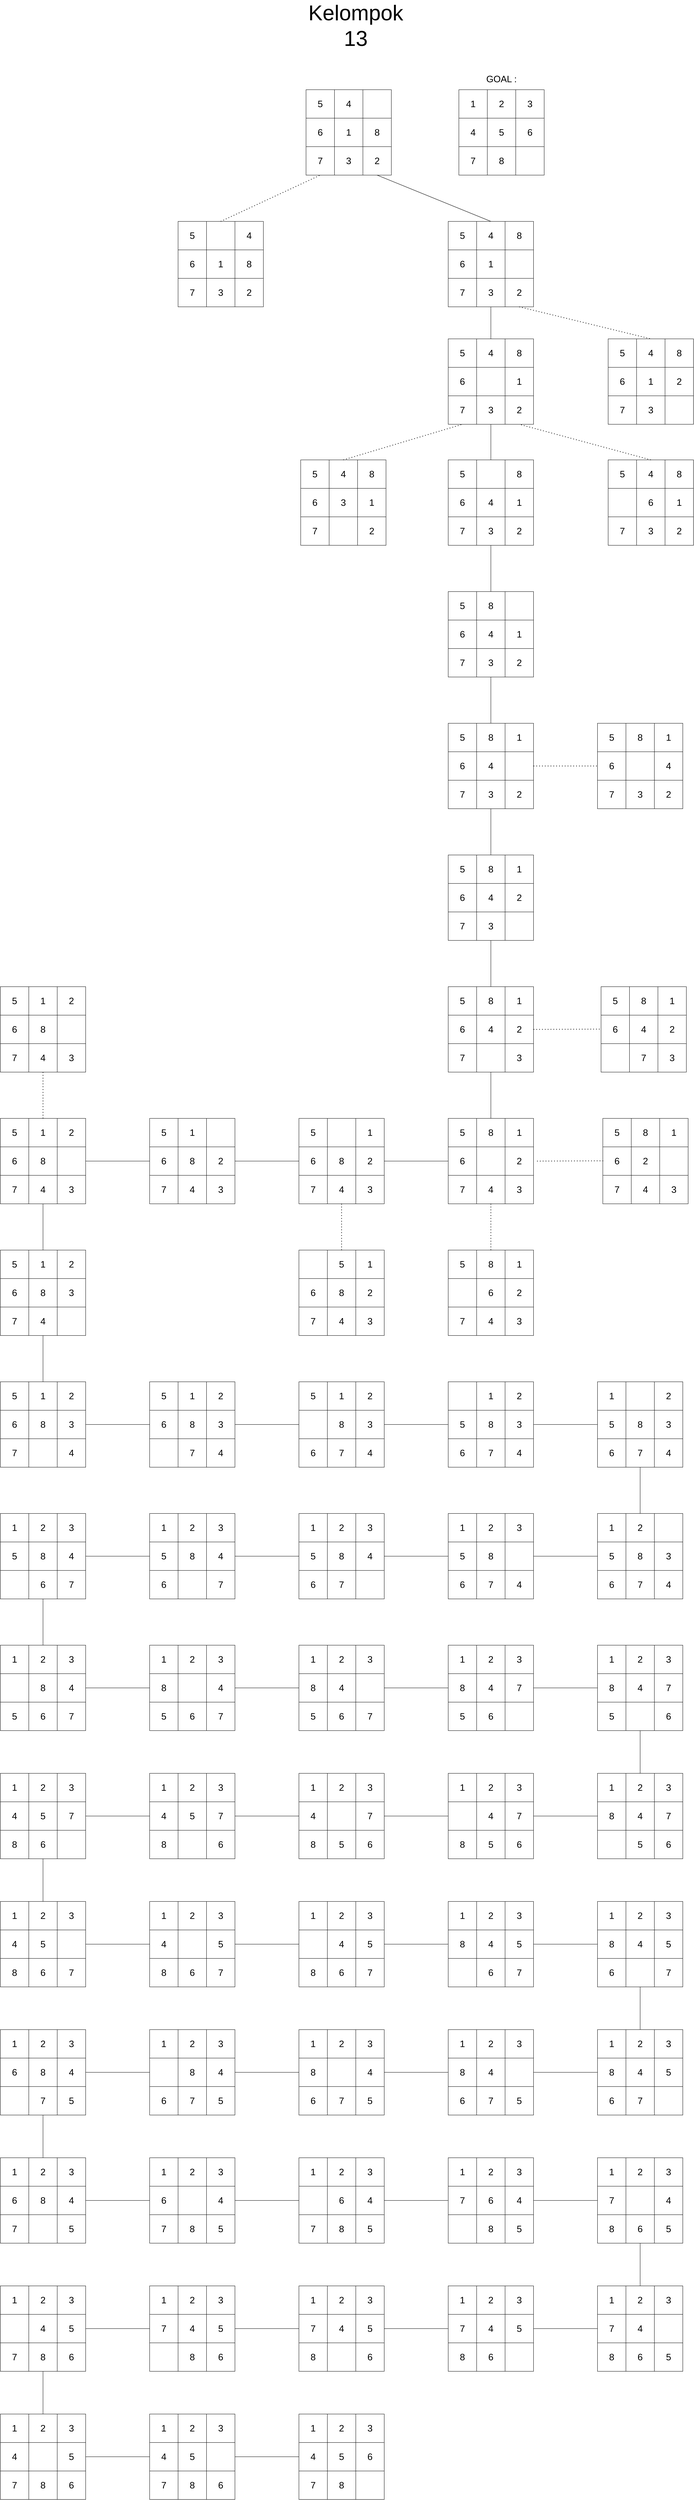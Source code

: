 <mxfile version="14.4.3" type="device"><diagram id="mRXVdAtF8-FmBDqwJ0bR" name="Page-1"><mxGraphModel dx="2297" dy="1903" grid="1" gridSize="10" guides="1" tooltips="1" connect="1" arrows="1" fold="1" page="1" pageScale="1" pageWidth="850" pageHeight="1100" math="0" shadow="0"><root><mxCell id="0"/><mxCell id="1" parent="0"/><mxCell id="bQFWsFLUnpve4Xfri0zw-11" value="" style="group;fontSize=26;" parent="1" vertex="1" connectable="0"><mxGeometry x="320" y="40" width="240" height="240" as="geometry"/></mxCell><mxCell id="bQFWsFLUnpve4Xfri0zw-1" value="" style="whiteSpace=wrap;html=1;aspect=fixed;" parent="bQFWsFLUnpve4Xfri0zw-11" vertex="1"><mxGeometry width="240" height="240" as="geometry"/></mxCell><mxCell id="bQFWsFLUnpve4Xfri0zw-2" value="&lt;font style=&quot;font-size: 26px&quot;&gt;5&lt;/font&gt;" style="whiteSpace=wrap;html=1;aspect=fixed;" parent="bQFWsFLUnpve4Xfri0zw-11" vertex="1"><mxGeometry width="80" height="80" as="geometry"/></mxCell><mxCell id="bQFWsFLUnpve4Xfri0zw-3" value="4" style="whiteSpace=wrap;html=1;aspect=fixed;fontSize=26;" parent="bQFWsFLUnpve4Xfri0zw-11" vertex="1"><mxGeometry x="80" width="80" height="80" as="geometry"/></mxCell><mxCell id="bQFWsFLUnpve4Xfri0zw-4" value="" style="whiteSpace=wrap;html=1;aspect=fixed;" parent="bQFWsFLUnpve4Xfri0zw-11" vertex="1"><mxGeometry x="160" width="80" height="80" as="geometry"/></mxCell><mxCell id="bQFWsFLUnpve4Xfri0zw-5" value="6" style="whiteSpace=wrap;html=1;aspect=fixed;fontSize=26;" parent="bQFWsFLUnpve4Xfri0zw-11" vertex="1"><mxGeometry y="80" width="80" height="80" as="geometry"/></mxCell><mxCell id="bQFWsFLUnpve4Xfri0zw-6" value="1" style="whiteSpace=wrap;html=1;aspect=fixed;fontSize=26;" parent="bQFWsFLUnpve4Xfri0zw-11" vertex="1"><mxGeometry x="80" y="80" width="80" height="80" as="geometry"/></mxCell><mxCell id="bQFWsFLUnpve4Xfri0zw-7" value="8" style="whiteSpace=wrap;html=1;aspect=fixed;fontSize=26;" parent="bQFWsFLUnpve4Xfri0zw-11" vertex="1"><mxGeometry x="160" y="80" width="80" height="80" as="geometry"/></mxCell><mxCell id="bQFWsFLUnpve4Xfri0zw-8" value="7" style="whiteSpace=wrap;html=1;aspect=fixed;fontSize=26;" parent="bQFWsFLUnpve4Xfri0zw-11" vertex="1"><mxGeometry y="160" width="80" height="80" as="geometry"/></mxCell><mxCell id="bQFWsFLUnpve4Xfri0zw-9" value="3" style="whiteSpace=wrap;html=1;aspect=fixed;fontSize=26;" parent="bQFWsFLUnpve4Xfri0zw-11" vertex="1"><mxGeometry x="80" y="160" width="80" height="80" as="geometry"/></mxCell><mxCell id="bQFWsFLUnpve4Xfri0zw-10" value="2" style="whiteSpace=wrap;html=1;aspect=fixed;fontSize=26;" parent="bQFWsFLUnpve4Xfri0zw-11" vertex="1"><mxGeometry x="160" y="160" width="80" height="80" as="geometry"/></mxCell><mxCell id="bQFWsFLUnpve4Xfri0zw-12" value="" style="group;fontSize=26;" parent="1" vertex="1" connectable="0"><mxGeometry x="720" y="410" width="240" height="240" as="geometry"/></mxCell><mxCell id="bQFWsFLUnpve4Xfri0zw-13" value="" style="whiteSpace=wrap;html=1;aspect=fixed;fontSize=26;" parent="bQFWsFLUnpve4Xfri0zw-12" vertex="1"><mxGeometry width="240" height="240" as="geometry"/></mxCell><mxCell id="bQFWsFLUnpve4Xfri0zw-14" value="5" style="whiteSpace=wrap;html=1;aspect=fixed;fontSize=26;" parent="bQFWsFLUnpve4Xfri0zw-12" vertex="1"><mxGeometry width="80" height="80" as="geometry"/></mxCell><mxCell id="bQFWsFLUnpve4Xfri0zw-15" value="4" style="whiteSpace=wrap;html=1;aspect=fixed;fontSize=26;" parent="bQFWsFLUnpve4Xfri0zw-12" vertex="1"><mxGeometry x="80" width="80" height="80" as="geometry"/></mxCell><mxCell id="bQFWsFLUnpve4Xfri0zw-16" value="8" style="whiteSpace=wrap;html=1;aspect=fixed;fontSize=26;" parent="bQFWsFLUnpve4Xfri0zw-12" vertex="1"><mxGeometry x="160" width="80" height="80" as="geometry"/></mxCell><mxCell id="bQFWsFLUnpve4Xfri0zw-17" value="6" style="whiteSpace=wrap;html=1;aspect=fixed;fontSize=26;" parent="bQFWsFLUnpve4Xfri0zw-12" vertex="1"><mxGeometry y="80" width="80" height="80" as="geometry"/></mxCell><mxCell id="bQFWsFLUnpve4Xfri0zw-18" value="1" style="whiteSpace=wrap;html=1;aspect=fixed;fontSize=26;" parent="bQFWsFLUnpve4Xfri0zw-12" vertex="1"><mxGeometry x="80" y="80" width="80" height="80" as="geometry"/></mxCell><mxCell id="bQFWsFLUnpve4Xfri0zw-19" value="" style="whiteSpace=wrap;html=1;aspect=fixed;fontSize=26;" parent="bQFWsFLUnpve4Xfri0zw-12" vertex="1"><mxGeometry x="160" y="80" width="80" height="80" as="geometry"/></mxCell><mxCell id="bQFWsFLUnpve4Xfri0zw-20" value="7" style="whiteSpace=wrap;html=1;aspect=fixed;fontSize=26;" parent="bQFWsFLUnpve4Xfri0zw-12" vertex="1"><mxGeometry y="160" width="80" height="80" as="geometry"/></mxCell><mxCell id="bQFWsFLUnpve4Xfri0zw-21" value="3" style="whiteSpace=wrap;html=1;aspect=fixed;fontSize=26;" parent="bQFWsFLUnpve4Xfri0zw-12" vertex="1"><mxGeometry x="80" y="160" width="80" height="80" as="geometry"/></mxCell><mxCell id="bQFWsFLUnpve4Xfri0zw-22" value="2" style="whiteSpace=wrap;html=1;aspect=fixed;fontSize=26;" parent="bQFWsFLUnpve4Xfri0zw-12" vertex="1"><mxGeometry x="160" y="160" width="80" height="80" as="geometry"/></mxCell><mxCell id="bQFWsFLUnpve4Xfri0zw-35" value="" style="group;fontSize=26;" parent="1" vertex="1" connectable="0"><mxGeometry x="-40" y="410" width="240" height="240" as="geometry"/></mxCell><mxCell id="bQFWsFLUnpve4Xfri0zw-36" value="" style="whiteSpace=wrap;html=1;aspect=fixed;fontSize=26;" parent="bQFWsFLUnpve4Xfri0zw-35" vertex="1"><mxGeometry width="240" height="240" as="geometry"/></mxCell><mxCell id="bQFWsFLUnpve4Xfri0zw-38" value="" style="whiteSpace=wrap;html=1;aspect=fixed;fontSize=26;" parent="bQFWsFLUnpve4Xfri0zw-35" vertex="1"><mxGeometry x="80" width="80" height="80" as="geometry"/></mxCell><mxCell id="bQFWsFLUnpve4Xfri0zw-39" value="4" style="whiteSpace=wrap;html=1;aspect=fixed;fontSize=26;" parent="bQFWsFLUnpve4Xfri0zw-35" vertex="1"><mxGeometry x="160" width="80" height="80" as="geometry"/></mxCell><mxCell id="bQFWsFLUnpve4Xfri0zw-40" value="6" style="whiteSpace=wrap;html=1;aspect=fixed;fontSize=26;" parent="bQFWsFLUnpve4Xfri0zw-35" vertex="1"><mxGeometry y="80" width="80" height="80" as="geometry"/></mxCell><mxCell id="bQFWsFLUnpve4Xfri0zw-41" value="1" style="whiteSpace=wrap;html=1;aspect=fixed;fontSize=26;" parent="bQFWsFLUnpve4Xfri0zw-35" vertex="1"><mxGeometry x="80" y="80" width="80" height="80" as="geometry"/></mxCell><mxCell id="bQFWsFLUnpve4Xfri0zw-42" value="8" style="whiteSpace=wrap;html=1;aspect=fixed;fontSize=26;" parent="bQFWsFLUnpve4Xfri0zw-35" vertex="1"><mxGeometry x="160" y="80" width="80" height="80" as="geometry"/></mxCell><mxCell id="bQFWsFLUnpve4Xfri0zw-43" value="7" style="whiteSpace=wrap;html=1;aspect=fixed;fontSize=26;" parent="bQFWsFLUnpve4Xfri0zw-35" vertex="1"><mxGeometry y="160" width="80" height="80" as="geometry"/></mxCell><mxCell id="bQFWsFLUnpve4Xfri0zw-44" value="3" style="whiteSpace=wrap;html=1;aspect=fixed;fontSize=26;" parent="bQFWsFLUnpve4Xfri0zw-35" vertex="1"><mxGeometry x="80" y="160" width="80" height="80" as="geometry"/></mxCell><mxCell id="bQFWsFLUnpve4Xfri0zw-45" value="2" style="whiteSpace=wrap;html=1;aspect=fixed;fontSize=26;" parent="bQFWsFLUnpve4Xfri0zw-35" vertex="1"><mxGeometry x="160" y="160" width="80" height="80" as="geometry"/></mxCell><mxCell id="bQFWsFLUnpve4Xfri0zw-124" value="5" style="rounded=0;whiteSpace=wrap;html=1;fontSize=26;" parent="bQFWsFLUnpve4Xfri0zw-35" vertex="1"><mxGeometry width="80" height="80" as="geometry"/></mxCell><mxCell id="bQFWsFLUnpve4Xfri0zw-46" value="" style="endArrow=none;html=1;entryX=0.5;entryY=1;entryDx=0;entryDy=0;exitX=0.5;exitY=0;exitDx=0;exitDy=0;" parent="1" source="bQFWsFLUnpve4Xfri0zw-15" target="bQFWsFLUnpve4Xfri0zw-10" edge="1"><mxGeometry width="50" height="50" relative="1" as="geometry"><mxPoint x="440" y="410" as="sourcePoint"/><mxPoint x="480" y="510" as="targetPoint"/></mxGeometry></mxCell><mxCell id="bQFWsFLUnpve4Xfri0zw-111" value="" style="group;fontSize=26;" parent="1" vertex="1" connectable="0"><mxGeometry x="750" y="40" width="240" height="240" as="geometry"/></mxCell><mxCell id="bQFWsFLUnpve4Xfri0zw-112" value="" style="whiteSpace=wrap;html=1;aspect=fixed;fontSize=26;" parent="bQFWsFLUnpve4Xfri0zw-111" vertex="1"><mxGeometry width="240" height="240" as="geometry"/></mxCell><mxCell id="bQFWsFLUnpve4Xfri0zw-113" value="1" style="whiteSpace=wrap;html=1;aspect=fixed;fontSize=26;" parent="bQFWsFLUnpve4Xfri0zw-111" vertex="1"><mxGeometry width="80" height="80" as="geometry"/></mxCell><mxCell id="bQFWsFLUnpve4Xfri0zw-114" value="2" style="whiteSpace=wrap;html=1;aspect=fixed;fontSize=26;" parent="bQFWsFLUnpve4Xfri0zw-111" vertex="1"><mxGeometry x="80" width="80" height="80" as="geometry"/></mxCell><mxCell id="bQFWsFLUnpve4Xfri0zw-115" value="3" style="whiteSpace=wrap;html=1;aspect=fixed;fontSize=26;" parent="bQFWsFLUnpve4Xfri0zw-111" vertex="1"><mxGeometry x="160" width="80" height="80" as="geometry"/></mxCell><mxCell id="bQFWsFLUnpve4Xfri0zw-116" value="4" style="whiteSpace=wrap;html=1;aspect=fixed;fontSize=26;" parent="bQFWsFLUnpve4Xfri0zw-111" vertex="1"><mxGeometry y="80" width="80" height="80" as="geometry"/></mxCell><mxCell id="bQFWsFLUnpve4Xfri0zw-117" value="5" style="whiteSpace=wrap;html=1;aspect=fixed;fontSize=26;" parent="bQFWsFLUnpve4Xfri0zw-111" vertex="1"><mxGeometry x="80" y="80" width="80" height="80" as="geometry"/></mxCell><mxCell id="bQFWsFLUnpve4Xfri0zw-118" value="6" style="whiteSpace=wrap;html=1;aspect=fixed;fontSize=26;" parent="bQFWsFLUnpve4Xfri0zw-111" vertex="1"><mxGeometry x="160" y="80" width="80" height="80" as="geometry"/></mxCell><mxCell id="bQFWsFLUnpve4Xfri0zw-119" value="7" style="whiteSpace=wrap;html=1;aspect=fixed;fontSize=26;" parent="bQFWsFLUnpve4Xfri0zw-111" vertex="1"><mxGeometry y="160" width="80" height="80" as="geometry"/></mxCell><mxCell id="bQFWsFLUnpve4Xfri0zw-120" value="8" style="whiteSpace=wrap;html=1;aspect=fixed;fontSize=26;" parent="bQFWsFLUnpve4Xfri0zw-111" vertex="1"><mxGeometry x="80" y="160" width="80" height="80" as="geometry"/></mxCell><mxCell id="bQFWsFLUnpve4Xfri0zw-121" value="" style="whiteSpace=wrap;html=1;aspect=fixed;fontSize=26;" parent="bQFWsFLUnpve4Xfri0zw-111" vertex="1"><mxGeometry x="160" y="160" width="80" height="80" as="geometry"/></mxCell><mxCell id="bQFWsFLUnpve4Xfri0zw-122" value="GOAL :" style="text;html=1;strokeColor=none;fillColor=none;align=center;verticalAlign=middle;whiteSpace=wrap;rounded=0;fontSize=26;" parent="1" vertex="1"><mxGeometry x="810" width="120" height="20" as="geometry"/></mxCell><mxCell id="bQFWsFLUnpve4Xfri0zw-128" value="" style="group;fontSize=26;" parent="1" vertex="1" connectable="0"><mxGeometry x="720" y="740" width="240" height="240" as="geometry"/></mxCell><mxCell id="bQFWsFLUnpve4Xfri0zw-129" value="" style="whiteSpace=wrap;html=1;aspect=fixed;fontSize=26;" parent="bQFWsFLUnpve4Xfri0zw-128" vertex="1"><mxGeometry width="240" height="240" as="geometry"/></mxCell><mxCell id="bQFWsFLUnpve4Xfri0zw-130" value="5" style="whiteSpace=wrap;html=1;aspect=fixed;fontSize=26;" parent="bQFWsFLUnpve4Xfri0zw-128" vertex="1"><mxGeometry width="80" height="80" as="geometry"/></mxCell><mxCell id="bQFWsFLUnpve4Xfri0zw-131" value="4" style="whiteSpace=wrap;html=1;aspect=fixed;fontSize=26;" parent="bQFWsFLUnpve4Xfri0zw-128" vertex="1"><mxGeometry x="80" width="80" height="80" as="geometry"/></mxCell><mxCell id="bQFWsFLUnpve4Xfri0zw-132" value="8" style="whiteSpace=wrap;html=1;aspect=fixed;fontSize=26;" parent="bQFWsFLUnpve4Xfri0zw-128" vertex="1"><mxGeometry x="160" width="80" height="80" as="geometry"/></mxCell><mxCell id="bQFWsFLUnpve4Xfri0zw-133" value="6" style="whiteSpace=wrap;html=1;aspect=fixed;fontSize=26;" parent="bQFWsFLUnpve4Xfri0zw-128" vertex="1"><mxGeometry y="80" width="80" height="80" as="geometry"/></mxCell><mxCell id="bQFWsFLUnpve4Xfri0zw-134" value="" style="whiteSpace=wrap;html=1;aspect=fixed;fontSize=26;" parent="bQFWsFLUnpve4Xfri0zw-128" vertex="1"><mxGeometry x="80" y="80" width="80" height="80" as="geometry"/></mxCell><mxCell id="bQFWsFLUnpve4Xfri0zw-135" value="1" style="whiteSpace=wrap;html=1;aspect=fixed;fontSize=26;" parent="bQFWsFLUnpve4Xfri0zw-128" vertex="1"><mxGeometry x="160" y="80" width="80" height="80" as="geometry"/></mxCell><mxCell id="bQFWsFLUnpve4Xfri0zw-136" value="7" style="whiteSpace=wrap;html=1;aspect=fixed;fontSize=26;" parent="bQFWsFLUnpve4Xfri0zw-128" vertex="1"><mxGeometry y="160" width="80" height="80" as="geometry"/></mxCell><mxCell id="bQFWsFLUnpve4Xfri0zw-137" value="3" style="whiteSpace=wrap;html=1;aspect=fixed;fontSize=26;" parent="bQFWsFLUnpve4Xfri0zw-128" vertex="1"><mxGeometry x="80" y="160" width="80" height="80" as="geometry"/></mxCell><mxCell id="bQFWsFLUnpve4Xfri0zw-138" value="2" style="whiteSpace=wrap;html=1;aspect=fixed;fontSize=26;" parent="bQFWsFLUnpve4Xfri0zw-128" vertex="1"><mxGeometry x="160" y="160" width="80" height="80" as="geometry"/></mxCell><mxCell id="bQFWsFLUnpve4Xfri0zw-139" value="" style="endArrow=none;html=1;entryX=0.5;entryY=0;entryDx=0;entryDy=0;" parent="1" target="bQFWsFLUnpve4Xfri0zw-131" edge="1"><mxGeometry width="50" height="50" relative="1" as="geometry"><mxPoint x="840" y="650" as="sourcePoint"/><mxPoint x="530" y="290" as="targetPoint"/></mxGeometry></mxCell><mxCell id="bQFWsFLUnpve4Xfri0zw-141" value="" style="group;fontSize=26;" parent="1" vertex="1" connectable="0"><mxGeometry x="1170" y="740" width="240" height="240" as="geometry"/></mxCell><mxCell id="bQFWsFLUnpve4Xfri0zw-142" value="" style="whiteSpace=wrap;html=1;aspect=fixed;fontSize=26;" parent="bQFWsFLUnpve4Xfri0zw-141" vertex="1"><mxGeometry width="240" height="240" as="geometry"/></mxCell><mxCell id="bQFWsFLUnpve4Xfri0zw-143" value="5" style="whiteSpace=wrap;html=1;aspect=fixed;fontSize=26;" parent="bQFWsFLUnpve4Xfri0zw-141" vertex="1"><mxGeometry width="80" height="80" as="geometry"/></mxCell><mxCell id="bQFWsFLUnpve4Xfri0zw-144" value="4" style="whiteSpace=wrap;html=1;aspect=fixed;fontSize=26;" parent="bQFWsFLUnpve4Xfri0zw-141" vertex="1"><mxGeometry x="80" width="80" height="80" as="geometry"/></mxCell><mxCell id="bQFWsFLUnpve4Xfri0zw-145" value="8" style="whiteSpace=wrap;html=1;aspect=fixed;fontSize=26;" parent="bQFWsFLUnpve4Xfri0zw-141" vertex="1"><mxGeometry x="160" width="80" height="80" as="geometry"/></mxCell><mxCell id="bQFWsFLUnpve4Xfri0zw-146" value="6" style="whiteSpace=wrap;html=1;aspect=fixed;fontSize=26;" parent="bQFWsFLUnpve4Xfri0zw-141" vertex="1"><mxGeometry y="80" width="80" height="80" as="geometry"/></mxCell><mxCell id="bQFWsFLUnpve4Xfri0zw-147" value="1" style="whiteSpace=wrap;html=1;aspect=fixed;fontSize=26;" parent="bQFWsFLUnpve4Xfri0zw-141" vertex="1"><mxGeometry x="80" y="80" width="80" height="80" as="geometry"/></mxCell><mxCell id="bQFWsFLUnpve4Xfri0zw-148" value="2" style="whiteSpace=wrap;html=1;aspect=fixed;fontSize=26;" parent="bQFWsFLUnpve4Xfri0zw-141" vertex="1"><mxGeometry x="160" y="80" width="80" height="80" as="geometry"/></mxCell><mxCell id="bQFWsFLUnpve4Xfri0zw-149" value="7" style="whiteSpace=wrap;html=1;aspect=fixed;fontSize=26;" parent="bQFWsFLUnpve4Xfri0zw-141" vertex="1"><mxGeometry y="160" width="80" height="80" as="geometry"/></mxCell><mxCell id="bQFWsFLUnpve4Xfri0zw-150" value="3" style="whiteSpace=wrap;html=1;aspect=fixed;fontSize=26;" parent="bQFWsFLUnpve4Xfri0zw-141" vertex="1"><mxGeometry x="80" y="160" width="80" height="80" as="geometry"/></mxCell><mxCell id="bQFWsFLUnpve4Xfri0zw-151" value="" style="whiteSpace=wrap;html=1;aspect=fixed;fontSize=26;" parent="bQFWsFLUnpve4Xfri0zw-141" vertex="1"><mxGeometry x="160" y="160" width="80" height="80" as="geometry"/></mxCell><mxCell id="bQFWsFLUnpve4Xfri0zw-154" value="" style="group;fontSize=26;" parent="1" vertex="1" connectable="0"><mxGeometry x="720" y="1080" width="240" height="240" as="geometry"/></mxCell><mxCell id="bQFWsFLUnpve4Xfri0zw-155" value="" style="whiteSpace=wrap;html=1;aspect=fixed;fontSize=26;" parent="bQFWsFLUnpve4Xfri0zw-154" vertex="1"><mxGeometry width="240" height="240" as="geometry"/></mxCell><mxCell id="bQFWsFLUnpve4Xfri0zw-156" value="5" style="whiteSpace=wrap;html=1;aspect=fixed;fontSize=26;" parent="bQFWsFLUnpve4Xfri0zw-154" vertex="1"><mxGeometry width="80" height="80" as="geometry"/></mxCell><mxCell id="bQFWsFLUnpve4Xfri0zw-157" value="" style="whiteSpace=wrap;html=1;aspect=fixed;fontSize=26;" parent="bQFWsFLUnpve4Xfri0zw-154" vertex="1"><mxGeometry x="80" width="80" height="80" as="geometry"/></mxCell><mxCell id="bQFWsFLUnpve4Xfri0zw-158" value="8" style="whiteSpace=wrap;html=1;aspect=fixed;fontSize=26;" parent="bQFWsFLUnpve4Xfri0zw-154" vertex="1"><mxGeometry x="160" width="80" height="80" as="geometry"/></mxCell><mxCell id="bQFWsFLUnpve4Xfri0zw-159" value="6" style="whiteSpace=wrap;html=1;aspect=fixed;fontSize=26;" parent="bQFWsFLUnpve4Xfri0zw-154" vertex="1"><mxGeometry y="80" width="80" height="80" as="geometry"/></mxCell><mxCell id="bQFWsFLUnpve4Xfri0zw-160" value="4" style="whiteSpace=wrap;html=1;aspect=fixed;fontSize=26;" parent="bQFWsFLUnpve4Xfri0zw-154" vertex="1"><mxGeometry x="80" y="80" width="80" height="80" as="geometry"/></mxCell><mxCell id="bQFWsFLUnpve4Xfri0zw-161" value="1" style="whiteSpace=wrap;html=1;aspect=fixed;fontSize=26;" parent="bQFWsFLUnpve4Xfri0zw-154" vertex="1"><mxGeometry x="160" y="80" width="80" height="80" as="geometry"/></mxCell><mxCell id="bQFWsFLUnpve4Xfri0zw-162" value="7" style="whiteSpace=wrap;html=1;aspect=fixed;fontSize=26;" parent="bQFWsFLUnpve4Xfri0zw-154" vertex="1"><mxGeometry y="160" width="80" height="80" as="geometry"/></mxCell><mxCell id="bQFWsFLUnpve4Xfri0zw-163" value="3" style="whiteSpace=wrap;html=1;aspect=fixed;fontSize=26;" parent="bQFWsFLUnpve4Xfri0zw-154" vertex="1"><mxGeometry x="80" y="160" width="80" height="80" as="geometry"/></mxCell><mxCell id="bQFWsFLUnpve4Xfri0zw-164" value="2" style="whiteSpace=wrap;html=1;aspect=fixed;fontSize=26;" parent="bQFWsFLUnpve4Xfri0zw-154" vertex="1"><mxGeometry x="160" y="160" width="80" height="80" as="geometry"/></mxCell><mxCell id="bQFWsFLUnpve4Xfri0zw-165" value="" style="endArrow=none;html=1;entryX=0.5;entryY=1;entryDx=0;entryDy=0;exitX=0.5;exitY=0;exitDx=0;exitDy=0;" parent="1" source="bQFWsFLUnpve4Xfri0zw-157" target="bQFWsFLUnpve4Xfri0zw-137" edge="1"><mxGeometry width="50" height="50" relative="1" as="geometry"><mxPoint x="850" y="660" as="sourcePoint"/><mxPoint x="850" y="750" as="targetPoint"/></mxGeometry></mxCell><mxCell id="bQFWsFLUnpve4Xfri0zw-167" value="" style="group;fontSize=26;" parent="1" vertex="1" connectable="0"><mxGeometry x="1170" y="1080" width="240" height="240" as="geometry"/></mxCell><mxCell id="bQFWsFLUnpve4Xfri0zw-168" value="" style="whiteSpace=wrap;html=1;aspect=fixed;fontSize=26;" parent="bQFWsFLUnpve4Xfri0zw-167" vertex="1"><mxGeometry width="240" height="240" as="geometry"/></mxCell><mxCell id="bQFWsFLUnpve4Xfri0zw-169" value="5" style="whiteSpace=wrap;html=1;aspect=fixed;fontSize=26;" parent="bQFWsFLUnpve4Xfri0zw-167" vertex="1"><mxGeometry width="80" height="80" as="geometry"/></mxCell><mxCell id="bQFWsFLUnpve4Xfri0zw-170" value="4" style="whiteSpace=wrap;html=1;aspect=fixed;fontSize=26;" parent="bQFWsFLUnpve4Xfri0zw-167" vertex="1"><mxGeometry x="80" width="80" height="80" as="geometry"/></mxCell><mxCell id="bQFWsFLUnpve4Xfri0zw-171" value="8" style="whiteSpace=wrap;html=1;aspect=fixed;fontSize=26;" parent="bQFWsFLUnpve4Xfri0zw-167" vertex="1"><mxGeometry x="160" width="80" height="80" as="geometry"/></mxCell><mxCell id="bQFWsFLUnpve4Xfri0zw-172" value="" style="whiteSpace=wrap;html=1;aspect=fixed;fontSize=26;" parent="bQFWsFLUnpve4Xfri0zw-167" vertex="1"><mxGeometry y="80" width="80" height="80" as="geometry"/></mxCell><mxCell id="bQFWsFLUnpve4Xfri0zw-173" value="6" style="whiteSpace=wrap;html=1;aspect=fixed;fontSize=26;" parent="bQFWsFLUnpve4Xfri0zw-167" vertex="1"><mxGeometry x="80" y="80" width="80" height="80" as="geometry"/></mxCell><mxCell id="bQFWsFLUnpve4Xfri0zw-174" value="1" style="whiteSpace=wrap;html=1;aspect=fixed;fontSize=26;" parent="bQFWsFLUnpve4Xfri0zw-167" vertex="1"><mxGeometry x="160" y="80" width="80" height="80" as="geometry"/></mxCell><mxCell id="bQFWsFLUnpve4Xfri0zw-175" value="7" style="whiteSpace=wrap;html=1;aspect=fixed;fontSize=26;" parent="bQFWsFLUnpve4Xfri0zw-167" vertex="1"><mxGeometry y="160" width="80" height="80" as="geometry"/></mxCell><mxCell id="bQFWsFLUnpve4Xfri0zw-176" value="3" style="whiteSpace=wrap;html=1;aspect=fixed;fontSize=26;" parent="bQFWsFLUnpve4Xfri0zw-167" vertex="1"><mxGeometry x="80" y="160" width="80" height="80" as="geometry"/></mxCell><mxCell id="bQFWsFLUnpve4Xfri0zw-177" value="2" style="whiteSpace=wrap;html=1;aspect=fixed;fontSize=26;" parent="bQFWsFLUnpve4Xfri0zw-167" vertex="1"><mxGeometry x="160" y="160" width="80" height="80" as="geometry"/></mxCell><mxCell id="bQFWsFLUnpve4Xfri0zw-180" value="" style="group;fontSize=26;" parent="1" vertex="1" connectable="0"><mxGeometry x="305" y="1080" width="240" height="240" as="geometry"/></mxCell><mxCell id="bQFWsFLUnpve4Xfri0zw-181" value="" style="whiteSpace=wrap;html=1;aspect=fixed;fontSize=26;" parent="bQFWsFLUnpve4Xfri0zw-180" vertex="1"><mxGeometry width="240" height="240" as="geometry"/></mxCell><mxCell id="bQFWsFLUnpve4Xfri0zw-182" value="5" style="whiteSpace=wrap;html=1;aspect=fixed;fontSize=26;" parent="bQFWsFLUnpve4Xfri0zw-180" vertex="1"><mxGeometry width="80" height="80" as="geometry"/></mxCell><mxCell id="bQFWsFLUnpve4Xfri0zw-183" value="4" style="whiteSpace=wrap;html=1;aspect=fixed;fontSize=26;" parent="bQFWsFLUnpve4Xfri0zw-180" vertex="1"><mxGeometry x="80" width="80" height="80" as="geometry"/></mxCell><mxCell id="bQFWsFLUnpve4Xfri0zw-184" value="8" style="whiteSpace=wrap;html=1;aspect=fixed;fontSize=26;" parent="bQFWsFLUnpve4Xfri0zw-180" vertex="1"><mxGeometry x="160" width="80" height="80" as="geometry"/></mxCell><mxCell id="bQFWsFLUnpve4Xfri0zw-185" value="6" style="whiteSpace=wrap;html=1;aspect=fixed;fontSize=26;" parent="bQFWsFLUnpve4Xfri0zw-180" vertex="1"><mxGeometry y="80" width="80" height="80" as="geometry"/></mxCell><mxCell id="bQFWsFLUnpve4Xfri0zw-186" value="3" style="whiteSpace=wrap;html=1;aspect=fixed;fontSize=26;" parent="bQFWsFLUnpve4Xfri0zw-180" vertex="1"><mxGeometry x="80" y="80" width="80" height="80" as="geometry"/></mxCell><mxCell id="bQFWsFLUnpve4Xfri0zw-187" value="1" style="whiteSpace=wrap;html=1;aspect=fixed;fontSize=26;" parent="bQFWsFLUnpve4Xfri0zw-180" vertex="1"><mxGeometry x="160" y="80" width="80" height="80" as="geometry"/></mxCell><mxCell id="bQFWsFLUnpve4Xfri0zw-188" value="7" style="whiteSpace=wrap;html=1;aspect=fixed;fontSize=26;" parent="bQFWsFLUnpve4Xfri0zw-180" vertex="1"><mxGeometry y="160" width="80" height="80" as="geometry"/></mxCell><mxCell id="bQFWsFLUnpve4Xfri0zw-189" value="" style="whiteSpace=wrap;html=1;aspect=fixed;fontSize=26;" parent="bQFWsFLUnpve4Xfri0zw-180" vertex="1"><mxGeometry x="80" y="160" width="80" height="80" as="geometry"/></mxCell><mxCell id="bQFWsFLUnpve4Xfri0zw-190" value="2" style="whiteSpace=wrap;html=1;aspect=fixed;fontSize=26;" parent="bQFWsFLUnpve4Xfri0zw-180" vertex="1"><mxGeometry x="160" y="160" width="80" height="80" as="geometry"/></mxCell><mxCell id="bQFWsFLUnpve4Xfri0zw-193" value="" style="group;fontSize=26;" parent="1" vertex="1" connectable="0"><mxGeometry x="720" y="1450" width="240" height="240" as="geometry"/></mxCell><mxCell id="bQFWsFLUnpve4Xfri0zw-194" value="" style="whiteSpace=wrap;html=1;aspect=fixed;fontSize=26;" parent="bQFWsFLUnpve4Xfri0zw-193" vertex="1"><mxGeometry width="240" height="240" as="geometry"/></mxCell><mxCell id="bQFWsFLUnpve4Xfri0zw-195" value="5" style="whiteSpace=wrap;html=1;aspect=fixed;fontSize=26;" parent="bQFWsFLUnpve4Xfri0zw-193" vertex="1"><mxGeometry width="80" height="80" as="geometry"/></mxCell><mxCell id="bQFWsFLUnpve4Xfri0zw-196" value="8" style="whiteSpace=wrap;html=1;aspect=fixed;fontSize=26;" parent="bQFWsFLUnpve4Xfri0zw-193" vertex="1"><mxGeometry x="80" width="80" height="80" as="geometry"/></mxCell><mxCell id="bQFWsFLUnpve4Xfri0zw-197" value="" style="whiteSpace=wrap;html=1;aspect=fixed;fontSize=26;" parent="bQFWsFLUnpve4Xfri0zw-193" vertex="1"><mxGeometry x="160" width="80" height="80" as="geometry"/></mxCell><mxCell id="bQFWsFLUnpve4Xfri0zw-198" value="6" style="whiteSpace=wrap;html=1;aspect=fixed;fontSize=26;" parent="bQFWsFLUnpve4Xfri0zw-193" vertex="1"><mxGeometry y="80" width="80" height="80" as="geometry"/></mxCell><mxCell id="bQFWsFLUnpve4Xfri0zw-199" value="4" style="whiteSpace=wrap;html=1;aspect=fixed;fontSize=26;" parent="bQFWsFLUnpve4Xfri0zw-193" vertex="1"><mxGeometry x="80" y="80" width="80" height="80" as="geometry"/></mxCell><mxCell id="bQFWsFLUnpve4Xfri0zw-200" value="1" style="whiteSpace=wrap;html=1;aspect=fixed;fontSize=26;" parent="bQFWsFLUnpve4Xfri0zw-193" vertex="1"><mxGeometry x="160" y="80" width="80" height="80" as="geometry"/></mxCell><mxCell id="bQFWsFLUnpve4Xfri0zw-201" value="7" style="whiteSpace=wrap;html=1;aspect=fixed;fontSize=26;" parent="bQFWsFLUnpve4Xfri0zw-193" vertex="1"><mxGeometry y="160" width="80" height="80" as="geometry"/></mxCell><mxCell id="bQFWsFLUnpve4Xfri0zw-202" value="3" style="whiteSpace=wrap;html=1;aspect=fixed;fontSize=26;" parent="bQFWsFLUnpve4Xfri0zw-193" vertex="1"><mxGeometry x="80" y="160" width="80" height="80" as="geometry"/></mxCell><mxCell id="bQFWsFLUnpve4Xfri0zw-203" value="2" style="whiteSpace=wrap;html=1;aspect=fixed;fontSize=26;" parent="bQFWsFLUnpve4Xfri0zw-193" vertex="1"><mxGeometry x="160" y="160" width="80" height="80" as="geometry"/></mxCell><mxCell id="bQFWsFLUnpve4Xfri0zw-204" value="" style="endArrow=none;html=1;entryX=0.5;entryY=0;entryDx=0;entryDy=0;exitX=0.5;exitY=1;exitDx=0;exitDy=0;" parent="1" source="bQFWsFLUnpve4Xfri0zw-163" target="bQFWsFLUnpve4Xfri0zw-196" edge="1"><mxGeometry width="50" height="50" relative="1" as="geometry"><mxPoint x="850" y="1090" as="sourcePoint"/><mxPoint x="850" y="990" as="targetPoint"/></mxGeometry></mxCell><mxCell id="bQFWsFLUnpve4Xfri0zw-205" value="" style="group;fontSize=26;" parent="1" vertex="1" connectable="0"><mxGeometry x="720" y="1820" width="240" height="240" as="geometry"/></mxCell><mxCell id="bQFWsFLUnpve4Xfri0zw-206" value="" style="whiteSpace=wrap;html=1;aspect=fixed;fontSize=26;" parent="bQFWsFLUnpve4Xfri0zw-205" vertex="1"><mxGeometry width="240" height="240" as="geometry"/></mxCell><mxCell id="bQFWsFLUnpve4Xfri0zw-207" value="5" style="whiteSpace=wrap;html=1;aspect=fixed;fontSize=26;" parent="bQFWsFLUnpve4Xfri0zw-205" vertex="1"><mxGeometry width="80" height="80" as="geometry"/></mxCell><mxCell id="bQFWsFLUnpve4Xfri0zw-208" value="8" style="whiteSpace=wrap;html=1;aspect=fixed;fontSize=26;" parent="bQFWsFLUnpve4Xfri0zw-205" vertex="1"><mxGeometry x="80" width="80" height="80" as="geometry"/></mxCell><mxCell id="bQFWsFLUnpve4Xfri0zw-209" value="1" style="whiteSpace=wrap;html=1;aspect=fixed;fontSize=26;" parent="bQFWsFLUnpve4Xfri0zw-205" vertex="1"><mxGeometry x="160" width="80" height="80" as="geometry"/></mxCell><mxCell id="bQFWsFLUnpve4Xfri0zw-210" value="6" style="whiteSpace=wrap;html=1;aspect=fixed;fontSize=26;" parent="bQFWsFLUnpve4Xfri0zw-205" vertex="1"><mxGeometry y="80" width="80" height="80" as="geometry"/></mxCell><mxCell id="bQFWsFLUnpve4Xfri0zw-211" value="4" style="whiteSpace=wrap;html=1;aspect=fixed;fontSize=26;" parent="bQFWsFLUnpve4Xfri0zw-205" vertex="1"><mxGeometry x="80" y="80" width="80" height="80" as="geometry"/></mxCell><mxCell id="bQFWsFLUnpve4Xfri0zw-212" value="" style="whiteSpace=wrap;html=1;aspect=fixed;fontSize=26;" parent="bQFWsFLUnpve4Xfri0zw-205" vertex="1"><mxGeometry x="160" y="80" width="80" height="80" as="geometry"/></mxCell><mxCell id="bQFWsFLUnpve4Xfri0zw-213" value="7" style="whiteSpace=wrap;html=1;aspect=fixed;fontSize=26;" parent="bQFWsFLUnpve4Xfri0zw-205" vertex="1"><mxGeometry y="160" width="80" height="80" as="geometry"/></mxCell><mxCell id="bQFWsFLUnpve4Xfri0zw-214" value="3" style="whiteSpace=wrap;html=1;aspect=fixed;fontSize=26;" parent="bQFWsFLUnpve4Xfri0zw-205" vertex="1"><mxGeometry x="80" y="160" width="80" height="80" as="geometry"/></mxCell><mxCell id="bQFWsFLUnpve4Xfri0zw-215" value="2" style="whiteSpace=wrap;html=1;aspect=fixed;fontSize=26;" parent="bQFWsFLUnpve4Xfri0zw-205" vertex="1"><mxGeometry x="160" y="160" width="80" height="80" as="geometry"/></mxCell><mxCell id="bQFWsFLUnpve4Xfri0zw-216" value="" style="endArrow=none;html=1;entryX=0.5;entryY=0;entryDx=0;entryDy=0;exitX=0.5;exitY=1;exitDx=0;exitDy=0;" parent="1" target="bQFWsFLUnpve4Xfri0zw-208" edge="1"><mxGeometry width="50" height="50" relative="1" as="geometry"><mxPoint x="840" y="1690" as="sourcePoint"/><mxPoint x="850" y="1360" as="targetPoint"/></mxGeometry></mxCell><mxCell id="bQFWsFLUnpve4Xfri0zw-230" value="" style="endArrow=none;dashed=1;html=1;dashPattern=1 3;strokeWidth=2;fontSize=26;entryX=0.5;entryY=0;entryDx=0;entryDy=0;exitX=0.5;exitY=1;exitDx=0;exitDy=0;" parent="1" source="bQFWsFLUnpve4Xfri0zw-22" target="bQFWsFLUnpve4Xfri0zw-144" edge="1"><mxGeometry width="50" height="50" relative="1" as="geometry"><mxPoint x="700" y="640" as="sourcePoint"/><mxPoint x="750" y="590" as="targetPoint"/></mxGeometry></mxCell><mxCell id="bQFWsFLUnpve4Xfri0zw-231" value="" style="endArrow=none;dashed=1;html=1;dashPattern=1 3;strokeWidth=2;fontSize=26;entryX=0.5;entryY=1;entryDx=0;entryDy=0;exitX=0.5;exitY=0;exitDx=0;exitDy=0;" parent="1" source="bQFWsFLUnpve4Xfri0zw-38" target="bQFWsFLUnpve4Xfri0zw-8" edge="1"><mxGeometry width="50" height="50" relative="1" as="geometry"><mxPoint x="700" y="640" as="sourcePoint"/><mxPoint x="750" y="590" as="targetPoint"/></mxGeometry></mxCell><mxCell id="bQFWsFLUnpve4Xfri0zw-232" value="" style="endArrow=none;dashed=1;html=1;dashPattern=1 3;strokeWidth=2;fontSize=26;entryX=0.5;entryY=1;entryDx=0;entryDy=0;exitX=0.5;exitY=0;exitDx=0;exitDy=0;" parent="1" source="bQFWsFLUnpve4Xfri0zw-183" target="bQFWsFLUnpve4Xfri0zw-136" edge="1"><mxGeometry width="50" height="50" relative="1" as="geometry"><mxPoint x="700" y="1140" as="sourcePoint"/><mxPoint x="750" y="1090" as="targetPoint"/></mxGeometry></mxCell><mxCell id="bQFWsFLUnpve4Xfri0zw-233" value="" style="endArrow=none;dashed=1;html=1;dashPattern=1 3;strokeWidth=2;fontSize=26;entryX=0.5;entryY=1;entryDx=0;entryDy=0;exitX=0.5;exitY=0;exitDx=0;exitDy=0;" parent="1" source="bQFWsFLUnpve4Xfri0zw-170" target="bQFWsFLUnpve4Xfri0zw-138" edge="1"><mxGeometry width="50" height="50" relative="1" as="geometry"><mxPoint x="435" y="1090" as="sourcePoint"/><mxPoint x="770" y="990" as="targetPoint"/></mxGeometry></mxCell><mxCell id="bQFWsFLUnpve4Xfri0zw-245" value="" style="group;fontSize=26;" parent="1" vertex="1" connectable="0"><mxGeometry x="720" y="2190" width="240" height="240" as="geometry"/></mxCell><mxCell id="bQFWsFLUnpve4Xfri0zw-246" value="" style="whiteSpace=wrap;html=1;aspect=fixed;fontSize=26;" parent="bQFWsFLUnpve4Xfri0zw-245" vertex="1"><mxGeometry width="240" height="240" as="geometry"/></mxCell><mxCell id="bQFWsFLUnpve4Xfri0zw-247" value="5" style="whiteSpace=wrap;html=1;aspect=fixed;fontSize=26;" parent="bQFWsFLUnpve4Xfri0zw-245" vertex="1"><mxGeometry width="80" height="80" as="geometry"/></mxCell><mxCell id="bQFWsFLUnpve4Xfri0zw-248" value="8" style="whiteSpace=wrap;html=1;aspect=fixed;fontSize=26;" parent="bQFWsFLUnpve4Xfri0zw-245" vertex="1"><mxGeometry x="80" width="80" height="80" as="geometry"/></mxCell><mxCell id="bQFWsFLUnpve4Xfri0zw-249" value="1" style="whiteSpace=wrap;html=1;aspect=fixed;fontSize=26;" parent="bQFWsFLUnpve4Xfri0zw-245" vertex="1"><mxGeometry x="160" width="80" height="80" as="geometry"/></mxCell><mxCell id="bQFWsFLUnpve4Xfri0zw-250" value="6" style="whiteSpace=wrap;html=1;aspect=fixed;fontSize=26;" parent="bQFWsFLUnpve4Xfri0zw-245" vertex="1"><mxGeometry y="80" width="80" height="80" as="geometry"/></mxCell><mxCell id="bQFWsFLUnpve4Xfri0zw-251" value="4" style="whiteSpace=wrap;html=1;aspect=fixed;fontSize=26;" parent="bQFWsFLUnpve4Xfri0zw-245" vertex="1"><mxGeometry x="80" y="80" width="80" height="80" as="geometry"/></mxCell><mxCell id="bQFWsFLUnpve4Xfri0zw-252" value="2" style="whiteSpace=wrap;html=1;aspect=fixed;fontSize=26;" parent="bQFWsFLUnpve4Xfri0zw-245" vertex="1"><mxGeometry x="160" y="80" width="80" height="80" as="geometry"/></mxCell><mxCell id="bQFWsFLUnpve4Xfri0zw-253" value="7" style="whiteSpace=wrap;html=1;aspect=fixed;fontSize=26;" parent="bQFWsFLUnpve4Xfri0zw-245" vertex="1"><mxGeometry y="160" width="80" height="80" as="geometry"/></mxCell><mxCell id="bQFWsFLUnpve4Xfri0zw-254" value="3" style="whiteSpace=wrap;html=1;aspect=fixed;fontSize=26;" parent="bQFWsFLUnpve4Xfri0zw-245" vertex="1"><mxGeometry x="80" y="160" width="80" height="80" as="geometry"/></mxCell><mxCell id="bQFWsFLUnpve4Xfri0zw-255" value="" style="whiteSpace=wrap;html=1;aspect=fixed;fontSize=26;" parent="bQFWsFLUnpve4Xfri0zw-245" vertex="1"><mxGeometry x="160" y="160" width="80" height="80" as="geometry"/></mxCell><mxCell id="bQFWsFLUnpve4Xfri0zw-256" value="" style="endArrow=none;html=1;entryX=0.5;entryY=0;entryDx=0;entryDy=0;exitX=0.5;exitY=1;exitDx=0;exitDy=0;" parent="1" target="bQFWsFLUnpve4Xfri0zw-248" edge="1"><mxGeometry width="50" height="50" relative="1" as="geometry"><mxPoint x="840" y="2060.0" as="sourcePoint"/><mxPoint x="850" y="1730" as="targetPoint"/></mxGeometry></mxCell><mxCell id="bQFWsFLUnpve4Xfri0zw-257" value="" style="group;fontSize=26;" parent="1" vertex="1" connectable="0"><mxGeometry x="1140" y="1820" width="240" height="240" as="geometry"/></mxCell><mxCell id="bQFWsFLUnpve4Xfri0zw-258" value="" style="whiteSpace=wrap;html=1;aspect=fixed;fontSize=26;" parent="bQFWsFLUnpve4Xfri0zw-257" vertex="1"><mxGeometry width="240" height="240" as="geometry"/></mxCell><mxCell id="bQFWsFLUnpve4Xfri0zw-259" value="5" style="whiteSpace=wrap;html=1;aspect=fixed;fontSize=26;" parent="bQFWsFLUnpve4Xfri0zw-257" vertex="1"><mxGeometry width="80" height="80" as="geometry"/></mxCell><mxCell id="bQFWsFLUnpve4Xfri0zw-260" value="8" style="whiteSpace=wrap;html=1;aspect=fixed;fontSize=26;" parent="bQFWsFLUnpve4Xfri0zw-257" vertex="1"><mxGeometry x="80" width="80" height="80" as="geometry"/></mxCell><mxCell id="bQFWsFLUnpve4Xfri0zw-261" value="1" style="whiteSpace=wrap;html=1;aspect=fixed;fontSize=26;" parent="bQFWsFLUnpve4Xfri0zw-257" vertex="1"><mxGeometry x="160" width="80" height="80" as="geometry"/></mxCell><mxCell id="bQFWsFLUnpve4Xfri0zw-262" value="6" style="whiteSpace=wrap;html=1;aspect=fixed;fontSize=26;" parent="bQFWsFLUnpve4Xfri0zw-257" vertex="1"><mxGeometry y="80" width="80" height="80" as="geometry"/></mxCell><mxCell id="bQFWsFLUnpve4Xfri0zw-263" value="" style="whiteSpace=wrap;html=1;aspect=fixed;fontSize=26;" parent="bQFWsFLUnpve4Xfri0zw-257" vertex="1"><mxGeometry x="80" y="80" width="80" height="80" as="geometry"/></mxCell><mxCell id="bQFWsFLUnpve4Xfri0zw-264" value="4" style="whiteSpace=wrap;html=1;aspect=fixed;fontSize=26;" parent="bQFWsFLUnpve4Xfri0zw-257" vertex="1"><mxGeometry x="160" y="80" width="80" height="80" as="geometry"/></mxCell><mxCell id="bQFWsFLUnpve4Xfri0zw-265" value="7" style="whiteSpace=wrap;html=1;aspect=fixed;fontSize=26;" parent="bQFWsFLUnpve4Xfri0zw-257" vertex="1"><mxGeometry y="160" width="80" height="80" as="geometry"/></mxCell><mxCell id="bQFWsFLUnpve4Xfri0zw-266" value="3" style="whiteSpace=wrap;html=1;aspect=fixed;fontSize=26;" parent="bQFWsFLUnpve4Xfri0zw-257" vertex="1"><mxGeometry x="80" y="160" width="80" height="80" as="geometry"/></mxCell><mxCell id="bQFWsFLUnpve4Xfri0zw-267" value="2" style="whiteSpace=wrap;html=1;aspect=fixed;fontSize=26;" parent="bQFWsFLUnpve4Xfri0zw-257" vertex="1"><mxGeometry x="160" y="160" width="80" height="80" as="geometry"/></mxCell><mxCell id="bQFWsFLUnpve4Xfri0zw-268" value="" style="endArrow=none;dashed=1;html=1;dashPattern=1 3;strokeWidth=2;fontSize=26;entryX=0;entryY=0.5;entryDx=0;entryDy=0;exitX=1;exitY=0.5;exitDx=0;exitDy=0;" parent="1" source="bQFWsFLUnpve4Xfri0zw-212" target="bQFWsFLUnpve4Xfri0zw-262" edge="1"><mxGeometry width="50" height="50" relative="1" as="geometry"><mxPoint x="870" y="1970" as="sourcePoint"/><mxPoint x="920" y="1920" as="targetPoint"/></mxGeometry></mxCell><mxCell id="bQFWsFLUnpve4Xfri0zw-269" value="" style="group;fontSize=26;" parent="1" vertex="1" connectable="0"><mxGeometry x="720" y="2560" width="240" height="240" as="geometry"/></mxCell><mxCell id="bQFWsFLUnpve4Xfri0zw-270" value="" style="whiteSpace=wrap;html=1;aspect=fixed;fontSize=26;" parent="bQFWsFLUnpve4Xfri0zw-269" vertex="1"><mxGeometry width="240" height="240" as="geometry"/></mxCell><mxCell id="bQFWsFLUnpve4Xfri0zw-271" value="5" style="whiteSpace=wrap;html=1;aspect=fixed;fontSize=26;" parent="bQFWsFLUnpve4Xfri0zw-269" vertex="1"><mxGeometry width="80" height="80" as="geometry"/></mxCell><mxCell id="bQFWsFLUnpve4Xfri0zw-272" value="8" style="whiteSpace=wrap;html=1;aspect=fixed;fontSize=26;" parent="bQFWsFLUnpve4Xfri0zw-269" vertex="1"><mxGeometry x="80" width="80" height="80" as="geometry"/></mxCell><mxCell id="bQFWsFLUnpve4Xfri0zw-273" value="1" style="whiteSpace=wrap;html=1;aspect=fixed;fontSize=26;" parent="bQFWsFLUnpve4Xfri0zw-269" vertex="1"><mxGeometry x="160" width="80" height="80" as="geometry"/></mxCell><mxCell id="bQFWsFLUnpve4Xfri0zw-274" value="6" style="whiteSpace=wrap;html=1;aspect=fixed;fontSize=26;" parent="bQFWsFLUnpve4Xfri0zw-269" vertex="1"><mxGeometry y="80" width="80" height="80" as="geometry"/></mxCell><mxCell id="bQFWsFLUnpve4Xfri0zw-275" value="4" style="whiteSpace=wrap;html=1;aspect=fixed;fontSize=26;" parent="bQFWsFLUnpve4Xfri0zw-269" vertex="1"><mxGeometry x="80" y="80" width="80" height="80" as="geometry"/></mxCell><mxCell id="bQFWsFLUnpve4Xfri0zw-276" value="2" style="whiteSpace=wrap;html=1;aspect=fixed;fontSize=26;" parent="bQFWsFLUnpve4Xfri0zw-269" vertex="1"><mxGeometry x="160" y="80" width="80" height="80" as="geometry"/></mxCell><mxCell id="bQFWsFLUnpve4Xfri0zw-277" value="7" style="whiteSpace=wrap;html=1;aspect=fixed;fontSize=26;" parent="bQFWsFLUnpve4Xfri0zw-269" vertex="1"><mxGeometry y="160" width="80" height="80" as="geometry"/></mxCell><mxCell id="bQFWsFLUnpve4Xfri0zw-278" value="" style="whiteSpace=wrap;html=1;aspect=fixed;fontSize=26;" parent="bQFWsFLUnpve4Xfri0zw-269" vertex="1"><mxGeometry x="80" y="160" width="80" height="80" as="geometry"/></mxCell><mxCell id="bQFWsFLUnpve4Xfri0zw-279" value="3" style="whiteSpace=wrap;html=1;aspect=fixed;fontSize=26;" parent="bQFWsFLUnpve4Xfri0zw-269" vertex="1"><mxGeometry x="160" y="160" width="80" height="80" as="geometry"/></mxCell><mxCell id="bQFWsFLUnpve4Xfri0zw-280" value="" style="endArrow=none;html=1;entryX=0.5;entryY=0;entryDx=0;entryDy=0;exitX=0.5;exitY=1;exitDx=0;exitDy=0;" parent="1" target="bQFWsFLUnpve4Xfri0zw-272" edge="1"><mxGeometry width="50" height="50" relative="1" as="geometry"><mxPoint x="840" y="2430.0" as="sourcePoint"/><mxPoint x="850" y="2100" as="targetPoint"/></mxGeometry></mxCell><mxCell id="bQFWsFLUnpve4Xfri0zw-281" value="" style="group;fontSize=26;" parent="1" vertex="1" connectable="0"><mxGeometry x="1150" y="2560" width="240" height="240" as="geometry"/></mxCell><mxCell id="bQFWsFLUnpve4Xfri0zw-282" value="" style="whiteSpace=wrap;html=1;aspect=fixed;fontSize=26;" parent="bQFWsFLUnpve4Xfri0zw-281" vertex="1"><mxGeometry width="240" height="240" as="geometry"/></mxCell><mxCell id="bQFWsFLUnpve4Xfri0zw-283" value="5" style="whiteSpace=wrap;html=1;aspect=fixed;fontSize=26;" parent="bQFWsFLUnpve4Xfri0zw-281" vertex="1"><mxGeometry width="80" height="80" as="geometry"/></mxCell><mxCell id="bQFWsFLUnpve4Xfri0zw-284" value="8" style="whiteSpace=wrap;html=1;aspect=fixed;fontSize=26;" parent="bQFWsFLUnpve4Xfri0zw-281" vertex="1"><mxGeometry x="80" width="80" height="80" as="geometry"/></mxCell><mxCell id="bQFWsFLUnpve4Xfri0zw-285" value="1" style="whiteSpace=wrap;html=1;aspect=fixed;fontSize=26;" parent="bQFWsFLUnpve4Xfri0zw-281" vertex="1"><mxGeometry x="160" width="80" height="80" as="geometry"/></mxCell><mxCell id="bQFWsFLUnpve4Xfri0zw-286" value="6" style="whiteSpace=wrap;html=1;aspect=fixed;fontSize=26;" parent="bQFWsFLUnpve4Xfri0zw-281" vertex="1"><mxGeometry y="80" width="80" height="80" as="geometry"/></mxCell><mxCell id="bQFWsFLUnpve4Xfri0zw-287" value="4" style="whiteSpace=wrap;html=1;aspect=fixed;fontSize=26;" parent="bQFWsFLUnpve4Xfri0zw-281" vertex="1"><mxGeometry x="80" y="80" width="80" height="80" as="geometry"/></mxCell><mxCell id="bQFWsFLUnpve4Xfri0zw-288" value="2" style="whiteSpace=wrap;html=1;aspect=fixed;fontSize=26;" parent="bQFWsFLUnpve4Xfri0zw-281" vertex="1"><mxGeometry x="160" y="80" width="80" height="80" as="geometry"/></mxCell><mxCell id="bQFWsFLUnpve4Xfri0zw-289" value="" style="whiteSpace=wrap;html=1;aspect=fixed;fontSize=26;" parent="bQFWsFLUnpve4Xfri0zw-281" vertex="1"><mxGeometry y="160" width="80" height="80" as="geometry"/></mxCell><mxCell id="bQFWsFLUnpve4Xfri0zw-290" value="7" style="whiteSpace=wrap;html=1;aspect=fixed;fontSize=26;" parent="bQFWsFLUnpve4Xfri0zw-281" vertex="1"><mxGeometry x="80" y="160" width="80" height="80" as="geometry"/></mxCell><mxCell id="bQFWsFLUnpve4Xfri0zw-291" value="3" style="whiteSpace=wrap;html=1;aspect=fixed;fontSize=26;" parent="bQFWsFLUnpve4Xfri0zw-281" vertex="1"><mxGeometry x="160" y="160" width="80" height="80" as="geometry"/></mxCell><mxCell id="bQFWsFLUnpve4Xfri0zw-292" value="" style="endArrow=none;dashed=1;html=1;dashPattern=1 3;strokeWidth=2;fontSize=26;entryX=0;entryY=0.5;entryDx=0;entryDy=0;exitX=1;exitY=0.5;exitDx=0;exitDy=0;" parent="1" source="bQFWsFLUnpve4Xfri0zw-276" edge="1"><mxGeometry width="50" height="50" relative="1" as="geometry"><mxPoint x="1030" y="2650" as="sourcePoint"/><mxPoint x="1150" y="2679.17" as="targetPoint"/></mxGeometry></mxCell><mxCell id="bQFWsFLUnpve4Xfri0zw-294" value="" style="group;fontSize=26;" parent="1" vertex="1" connectable="0"><mxGeometry x="720" y="2930" width="240" height="240" as="geometry"/></mxCell><mxCell id="bQFWsFLUnpve4Xfri0zw-295" value="" style="whiteSpace=wrap;html=1;aspect=fixed;fontSize=26;" parent="bQFWsFLUnpve4Xfri0zw-294" vertex="1"><mxGeometry width="240" height="240" as="geometry"/></mxCell><mxCell id="bQFWsFLUnpve4Xfri0zw-296" value="5" style="whiteSpace=wrap;html=1;aspect=fixed;fontSize=26;" parent="bQFWsFLUnpve4Xfri0zw-294" vertex="1"><mxGeometry width="80" height="80" as="geometry"/></mxCell><mxCell id="bQFWsFLUnpve4Xfri0zw-297" value="8" style="whiteSpace=wrap;html=1;aspect=fixed;fontSize=26;" parent="bQFWsFLUnpve4Xfri0zw-294" vertex="1"><mxGeometry x="80" width="80" height="80" as="geometry"/></mxCell><mxCell id="bQFWsFLUnpve4Xfri0zw-298" value="1" style="whiteSpace=wrap;html=1;aspect=fixed;fontSize=26;" parent="bQFWsFLUnpve4Xfri0zw-294" vertex="1"><mxGeometry x="160" width="80" height="80" as="geometry"/></mxCell><mxCell id="bQFWsFLUnpve4Xfri0zw-299" value="6" style="whiteSpace=wrap;html=1;aspect=fixed;fontSize=26;" parent="bQFWsFLUnpve4Xfri0zw-294" vertex="1"><mxGeometry y="80" width="80" height="80" as="geometry"/></mxCell><mxCell id="bQFWsFLUnpve4Xfri0zw-300" value="" style="whiteSpace=wrap;html=1;aspect=fixed;fontSize=26;" parent="bQFWsFLUnpve4Xfri0zw-294" vertex="1"><mxGeometry x="80" y="80" width="80" height="80" as="geometry"/></mxCell><mxCell id="bQFWsFLUnpve4Xfri0zw-301" value="2" style="whiteSpace=wrap;html=1;aspect=fixed;fontSize=26;" parent="bQFWsFLUnpve4Xfri0zw-294" vertex="1"><mxGeometry x="160" y="80" width="80" height="80" as="geometry"/></mxCell><mxCell id="bQFWsFLUnpve4Xfri0zw-302" value="7" style="whiteSpace=wrap;html=1;aspect=fixed;fontSize=26;" parent="bQFWsFLUnpve4Xfri0zw-294" vertex="1"><mxGeometry y="160" width="80" height="80" as="geometry"/></mxCell><mxCell id="bQFWsFLUnpve4Xfri0zw-303" value="4" style="whiteSpace=wrap;html=1;aspect=fixed;fontSize=26;" parent="bQFWsFLUnpve4Xfri0zw-294" vertex="1"><mxGeometry x="80" y="160" width="80" height="80" as="geometry"/></mxCell><mxCell id="bQFWsFLUnpve4Xfri0zw-304" value="3" style="whiteSpace=wrap;html=1;aspect=fixed;fontSize=26;" parent="bQFWsFLUnpve4Xfri0zw-294" vertex="1"><mxGeometry x="160" y="160" width="80" height="80" as="geometry"/></mxCell><mxCell id="bQFWsFLUnpve4Xfri0zw-305" value="" style="endArrow=none;html=1;entryX=0.5;entryY=0;entryDx=0;entryDy=0;exitX=0.5;exitY=1;exitDx=0;exitDy=0;" parent="1" target="bQFWsFLUnpve4Xfri0zw-297" edge="1"><mxGeometry width="50" height="50" relative="1" as="geometry"><mxPoint x="840" y="2800" as="sourcePoint"/><mxPoint x="850" y="2470" as="targetPoint"/></mxGeometry></mxCell><mxCell id="bQFWsFLUnpve4Xfri0zw-306" value="" style="group;fontSize=26;" parent="1" vertex="1" connectable="0"><mxGeometry x="300" y="2930" width="240" height="240" as="geometry"/></mxCell><mxCell id="bQFWsFLUnpve4Xfri0zw-307" value="" style="whiteSpace=wrap;html=1;aspect=fixed;fontSize=26;" parent="bQFWsFLUnpve4Xfri0zw-306" vertex="1"><mxGeometry width="240" height="240" as="geometry"/></mxCell><mxCell id="bQFWsFLUnpve4Xfri0zw-308" value="5" style="whiteSpace=wrap;html=1;aspect=fixed;fontSize=26;" parent="bQFWsFLUnpve4Xfri0zw-306" vertex="1"><mxGeometry width="80" height="80" as="geometry"/></mxCell><mxCell id="bQFWsFLUnpve4Xfri0zw-309" value="" style="whiteSpace=wrap;html=1;aspect=fixed;fontSize=26;" parent="bQFWsFLUnpve4Xfri0zw-306" vertex="1"><mxGeometry x="80" width="80" height="80" as="geometry"/></mxCell><mxCell id="bQFWsFLUnpve4Xfri0zw-310" value="1" style="whiteSpace=wrap;html=1;aspect=fixed;fontSize=26;" parent="bQFWsFLUnpve4Xfri0zw-306" vertex="1"><mxGeometry x="160" width="80" height="80" as="geometry"/></mxCell><mxCell id="bQFWsFLUnpve4Xfri0zw-311" value="6" style="whiteSpace=wrap;html=1;aspect=fixed;fontSize=26;" parent="bQFWsFLUnpve4Xfri0zw-306" vertex="1"><mxGeometry y="80" width="80" height="80" as="geometry"/></mxCell><mxCell id="bQFWsFLUnpve4Xfri0zw-312" value="8" style="whiteSpace=wrap;html=1;aspect=fixed;fontSize=26;" parent="bQFWsFLUnpve4Xfri0zw-306" vertex="1"><mxGeometry x="80" y="80" width="80" height="80" as="geometry"/></mxCell><mxCell id="bQFWsFLUnpve4Xfri0zw-313" value="2" style="whiteSpace=wrap;html=1;aspect=fixed;fontSize=26;" parent="bQFWsFLUnpve4Xfri0zw-306" vertex="1"><mxGeometry x="160" y="80" width="80" height="80" as="geometry"/></mxCell><mxCell id="bQFWsFLUnpve4Xfri0zw-314" value="7" style="whiteSpace=wrap;html=1;aspect=fixed;fontSize=26;" parent="bQFWsFLUnpve4Xfri0zw-306" vertex="1"><mxGeometry y="160" width="80" height="80" as="geometry"/></mxCell><mxCell id="bQFWsFLUnpve4Xfri0zw-315" value="4" style="whiteSpace=wrap;html=1;aspect=fixed;fontSize=26;" parent="bQFWsFLUnpve4Xfri0zw-306" vertex="1"><mxGeometry x="80" y="160" width="80" height="80" as="geometry"/></mxCell><mxCell id="bQFWsFLUnpve4Xfri0zw-316" value="3" style="whiteSpace=wrap;html=1;aspect=fixed;fontSize=26;" parent="bQFWsFLUnpve4Xfri0zw-306" vertex="1"><mxGeometry x="160" y="160" width="80" height="80" as="geometry"/></mxCell><mxCell id="bQFWsFLUnpve4Xfri0zw-317" value="" style="endArrow=none;html=1;entryX=0;entryY=0.5;entryDx=0;entryDy=0;exitX=1;exitY=0.5;exitDx=0;exitDy=0;" parent="1" source="bQFWsFLUnpve4Xfri0zw-313" target="bQFWsFLUnpve4Xfri0zw-299" edge="1"><mxGeometry width="50" height="50" relative="1" as="geometry"><mxPoint x="850" y="2810" as="sourcePoint"/><mxPoint x="850" y="2940" as="targetPoint"/></mxGeometry></mxCell><mxCell id="bQFWsFLUnpve4Xfri0zw-318" value="" style="group;fontSize=26;" parent="1" vertex="1" connectable="0"><mxGeometry x="1155" y="2930" width="240" height="240" as="geometry"/></mxCell><mxCell id="bQFWsFLUnpve4Xfri0zw-319" value="" style="whiteSpace=wrap;html=1;aspect=fixed;fontSize=26;" parent="bQFWsFLUnpve4Xfri0zw-318" vertex="1"><mxGeometry width="240" height="240" as="geometry"/></mxCell><mxCell id="bQFWsFLUnpve4Xfri0zw-320" value="5" style="whiteSpace=wrap;html=1;aspect=fixed;fontSize=26;" parent="bQFWsFLUnpve4Xfri0zw-318" vertex="1"><mxGeometry width="80" height="80" as="geometry"/></mxCell><mxCell id="bQFWsFLUnpve4Xfri0zw-321" value="8" style="whiteSpace=wrap;html=1;aspect=fixed;fontSize=26;" parent="bQFWsFLUnpve4Xfri0zw-318" vertex="1"><mxGeometry x="80" width="80" height="80" as="geometry"/></mxCell><mxCell id="bQFWsFLUnpve4Xfri0zw-322" value="1" style="whiteSpace=wrap;html=1;aspect=fixed;fontSize=26;" parent="bQFWsFLUnpve4Xfri0zw-318" vertex="1"><mxGeometry x="160" width="80" height="80" as="geometry"/></mxCell><mxCell id="bQFWsFLUnpve4Xfri0zw-323" value="6" style="whiteSpace=wrap;html=1;aspect=fixed;fontSize=26;" parent="bQFWsFLUnpve4Xfri0zw-318" vertex="1"><mxGeometry y="80" width="80" height="80" as="geometry"/></mxCell><mxCell id="bQFWsFLUnpve4Xfri0zw-324" value="2" style="whiteSpace=wrap;html=1;aspect=fixed;fontSize=26;" parent="bQFWsFLUnpve4Xfri0zw-318" vertex="1"><mxGeometry x="80" y="80" width="80" height="80" as="geometry"/></mxCell><mxCell id="bQFWsFLUnpve4Xfri0zw-325" value="" style="whiteSpace=wrap;html=1;aspect=fixed;fontSize=26;" parent="bQFWsFLUnpve4Xfri0zw-318" vertex="1"><mxGeometry x="160" y="80" width="80" height="80" as="geometry"/></mxCell><mxCell id="bQFWsFLUnpve4Xfri0zw-326" value="7" style="whiteSpace=wrap;html=1;aspect=fixed;fontSize=26;" parent="bQFWsFLUnpve4Xfri0zw-318" vertex="1"><mxGeometry y="160" width="80" height="80" as="geometry"/></mxCell><mxCell id="bQFWsFLUnpve4Xfri0zw-327" value="4" style="whiteSpace=wrap;html=1;aspect=fixed;fontSize=26;" parent="bQFWsFLUnpve4Xfri0zw-318" vertex="1"><mxGeometry x="80" y="160" width="80" height="80" as="geometry"/></mxCell><mxCell id="bQFWsFLUnpve4Xfri0zw-328" value="3" style="whiteSpace=wrap;html=1;aspect=fixed;fontSize=26;" parent="bQFWsFLUnpve4Xfri0zw-318" vertex="1"><mxGeometry x="160" y="160" width="80" height="80" as="geometry"/></mxCell><mxCell id="bQFWsFLUnpve4Xfri0zw-329" value="" style="group;fontSize=26;" parent="1" vertex="1" connectable="0"><mxGeometry x="720" y="3300" width="240" height="240" as="geometry"/></mxCell><mxCell id="bQFWsFLUnpve4Xfri0zw-330" value="" style="whiteSpace=wrap;html=1;aspect=fixed;fontSize=26;" parent="bQFWsFLUnpve4Xfri0zw-329" vertex="1"><mxGeometry width="240" height="240" as="geometry"/></mxCell><mxCell id="bQFWsFLUnpve4Xfri0zw-331" value="5" style="whiteSpace=wrap;html=1;aspect=fixed;fontSize=26;" parent="bQFWsFLUnpve4Xfri0zw-329" vertex="1"><mxGeometry width="80" height="80" as="geometry"/></mxCell><mxCell id="bQFWsFLUnpve4Xfri0zw-332" value="8" style="whiteSpace=wrap;html=1;aspect=fixed;fontSize=26;" parent="bQFWsFLUnpve4Xfri0zw-329" vertex="1"><mxGeometry x="80" width="80" height="80" as="geometry"/></mxCell><mxCell id="bQFWsFLUnpve4Xfri0zw-333" value="1" style="whiteSpace=wrap;html=1;aspect=fixed;fontSize=26;" parent="bQFWsFLUnpve4Xfri0zw-329" vertex="1"><mxGeometry x="160" width="80" height="80" as="geometry"/></mxCell><mxCell id="bQFWsFLUnpve4Xfri0zw-334" value="" style="whiteSpace=wrap;html=1;aspect=fixed;fontSize=26;" parent="bQFWsFLUnpve4Xfri0zw-329" vertex="1"><mxGeometry y="80" width="80" height="80" as="geometry"/></mxCell><mxCell id="bQFWsFLUnpve4Xfri0zw-335" value="6" style="whiteSpace=wrap;html=1;aspect=fixed;fontSize=26;" parent="bQFWsFLUnpve4Xfri0zw-329" vertex="1"><mxGeometry x="80" y="80" width="80" height="80" as="geometry"/></mxCell><mxCell id="bQFWsFLUnpve4Xfri0zw-336" value="2" style="whiteSpace=wrap;html=1;aspect=fixed;fontSize=26;" parent="bQFWsFLUnpve4Xfri0zw-329" vertex="1"><mxGeometry x="160" y="80" width="80" height="80" as="geometry"/></mxCell><mxCell id="bQFWsFLUnpve4Xfri0zw-337" value="7" style="whiteSpace=wrap;html=1;aspect=fixed;fontSize=26;" parent="bQFWsFLUnpve4Xfri0zw-329" vertex="1"><mxGeometry y="160" width="80" height="80" as="geometry"/></mxCell><mxCell id="bQFWsFLUnpve4Xfri0zw-338" value="4" style="whiteSpace=wrap;html=1;aspect=fixed;fontSize=26;" parent="bQFWsFLUnpve4Xfri0zw-329" vertex="1"><mxGeometry x="80" y="160" width="80" height="80" as="geometry"/></mxCell><mxCell id="bQFWsFLUnpve4Xfri0zw-339" value="3" style="whiteSpace=wrap;html=1;aspect=fixed;fontSize=26;" parent="bQFWsFLUnpve4Xfri0zw-329" vertex="1"><mxGeometry x="160" y="160" width="80" height="80" as="geometry"/></mxCell><mxCell id="bQFWsFLUnpve4Xfri0zw-341" value="" style="endArrow=none;dashed=1;html=1;dashPattern=1 3;strokeWidth=2;fontSize=26;entryX=0;entryY=0.5;entryDx=0;entryDy=0;exitX=1;exitY=0.5;exitDx=0;exitDy=0;" parent="1" edge="1"><mxGeometry width="50" height="50" relative="1" as="geometry"><mxPoint x="970" y="3050" as="sourcePoint"/><mxPoint x="1160" y="3049.17" as="targetPoint"/></mxGeometry></mxCell><mxCell id="bQFWsFLUnpve4Xfri0zw-342" value="" style="endArrow=none;dashed=1;html=1;dashPattern=1 3;strokeWidth=2;fontSize=26;entryX=0.5;entryY=0;entryDx=0;entryDy=0;exitX=0.5;exitY=1;exitDx=0;exitDy=0;" parent="1" source="bQFWsFLUnpve4Xfri0zw-303" target="bQFWsFLUnpve4Xfri0zw-332" edge="1"><mxGeometry width="50" height="50" relative="1" as="geometry"><mxPoint x="780" y="3250.83" as="sourcePoint"/><mxPoint x="970" y="3250" as="targetPoint"/></mxGeometry></mxCell><mxCell id="bQFWsFLUnpve4Xfri0zw-343" value="" style="group;fontSize=26;" parent="1" vertex="1" connectable="0"><mxGeometry x="-120" y="2930" width="240" height="240" as="geometry"/></mxCell><mxCell id="bQFWsFLUnpve4Xfri0zw-344" value="" style="whiteSpace=wrap;html=1;aspect=fixed;fontSize=26;" parent="bQFWsFLUnpve4Xfri0zw-343" vertex="1"><mxGeometry width="240" height="240" as="geometry"/></mxCell><mxCell id="bQFWsFLUnpve4Xfri0zw-345" value="5" style="whiteSpace=wrap;html=1;aspect=fixed;fontSize=26;" parent="bQFWsFLUnpve4Xfri0zw-343" vertex="1"><mxGeometry width="80" height="80" as="geometry"/></mxCell><mxCell id="bQFWsFLUnpve4Xfri0zw-346" value="1" style="whiteSpace=wrap;html=1;aspect=fixed;fontSize=26;" parent="bQFWsFLUnpve4Xfri0zw-343" vertex="1"><mxGeometry x="80" width="80" height="80" as="geometry"/></mxCell><mxCell id="bQFWsFLUnpve4Xfri0zw-347" value="" style="whiteSpace=wrap;html=1;aspect=fixed;fontSize=26;" parent="bQFWsFLUnpve4Xfri0zw-343" vertex="1"><mxGeometry x="160" width="80" height="80" as="geometry"/></mxCell><mxCell id="bQFWsFLUnpve4Xfri0zw-348" value="6" style="whiteSpace=wrap;html=1;aspect=fixed;fontSize=26;" parent="bQFWsFLUnpve4Xfri0zw-343" vertex="1"><mxGeometry y="80" width="80" height="80" as="geometry"/></mxCell><mxCell id="bQFWsFLUnpve4Xfri0zw-349" value="8" style="whiteSpace=wrap;html=1;aspect=fixed;fontSize=26;" parent="bQFWsFLUnpve4Xfri0zw-343" vertex="1"><mxGeometry x="80" y="80" width="80" height="80" as="geometry"/></mxCell><mxCell id="bQFWsFLUnpve4Xfri0zw-350" value="2" style="whiteSpace=wrap;html=1;aspect=fixed;fontSize=26;" parent="bQFWsFLUnpve4Xfri0zw-343" vertex="1"><mxGeometry x="160" y="80" width="80" height="80" as="geometry"/></mxCell><mxCell id="bQFWsFLUnpve4Xfri0zw-351" value="7" style="whiteSpace=wrap;html=1;aspect=fixed;fontSize=26;" parent="bQFWsFLUnpve4Xfri0zw-343" vertex="1"><mxGeometry y="160" width="80" height="80" as="geometry"/></mxCell><mxCell id="bQFWsFLUnpve4Xfri0zw-352" value="4" style="whiteSpace=wrap;html=1;aspect=fixed;fontSize=26;" parent="bQFWsFLUnpve4Xfri0zw-343" vertex="1"><mxGeometry x="80" y="160" width="80" height="80" as="geometry"/></mxCell><mxCell id="bQFWsFLUnpve4Xfri0zw-353" value="3" style="whiteSpace=wrap;html=1;aspect=fixed;fontSize=26;" parent="bQFWsFLUnpve4Xfri0zw-343" vertex="1"><mxGeometry x="160" y="160" width="80" height="80" as="geometry"/></mxCell><mxCell id="bQFWsFLUnpve4Xfri0zw-354" value="" style="endArrow=none;html=1;entryX=0;entryY=0.5;entryDx=0;entryDy=0;exitX=1;exitY=0.5;exitDx=0;exitDy=0;" parent="1" source="bQFWsFLUnpve4Xfri0zw-350" edge="1"><mxGeometry width="50" height="50" relative="1" as="geometry"><mxPoint x="430" y="2810" as="sourcePoint"/><mxPoint x="300" y="3050" as="targetPoint"/></mxGeometry></mxCell><mxCell id="bQFWsFLUnpve4Xfri0zw-355" value="" style="group;fontSize=26;" parent="1" vertex="1" connectable="0"><mxGeometry x="300" y="3300" width="240" height="240" as="geometry"/></mxCell><mxCell id="bQFWsFLUnpve4Xfri0zw-356" value="" style="whiteSpace=wrap;html=1;aspect=fixed;fontSize=26;" parent="bQFWsFLUnpve4Xfri0zw-355" vertex="1"><mxGeometry width="240" height="240" as="geometry"/></mxCell><mxCell id="bQFWsFLUnpve4Xfri0zw-357" value="" style="whiteSpace=wrap;html=1;aspect=fixed;fontSize=26;" parent="bQFWsFLUnpve4Xfri0zw-355" vertex="1"><mxGeometry width="80" height="80" as="geometry"/></mxCell><mxCell id="bQFWsFLUnpve4Xfri0zw-358" value="5" style="whiteSpace=wrap;html=1;aspect=fixed;fontSize=26;" parent="bQFWsFLUnpve4Xfri0zw-355" vertex="1"><mxGeometry x="80" width="80" height="80" as="geometry"/></mxCell><mxCell id="bQFWsFLUnpve4Xfri0zw-359" value="1" style="whiteSpace=wrap;html=1;aspect=fixed;fontSize=26;" parent="bQFWsFLUnpve4Xfri0zw-355" vertex="1"><mxGeometry x="160" width="80" height="80" as="geometry"/></mxCell><mxCell id="bQFWsFLUnpve4Xfri0zw-360" value="6" style="whiteSpace=wrap;html=1;aspect=fixed;fontSize=26;" parent="bQFWsFLUnpve4Xfri0zw-355" vertex="1"><mxGeometry y="80" width="80" height="80" as="geometry"/></mxCell><mxCell id="bQFWsFLUnpve4Xfri0zw-361" value="8" style="whiteSpace=wrap;html=1;aspect=fixed;fontSize=26;" parent="bQFWsFLUnpve4Xfri0zw-355" vertex="1"><mxGeometry x="80" y="80" width="80" height="80" as="geometry"/></mxCell><mxCell id="bQFWsFLUnpve4Xfri0zw-362" value="2" style="whiteSpace=wrap;html=1;aspect=fixed;fontSize=26;" parent="bQFWsFLUnpve4Xfri0zw-355" vertex="1"><mxGeometry x="160" y="80" width="80" height="80" as="geometry"/></mxCell><mxCell id="bQFWsFLUnpve4Xfri0zw-363" value="7" style="whiteSpace=wrap;html=1;aspect=fixed;fontSize=26;" parent="bQFWsFLUnpve4Xfri0zw-355" vertex="1"><mxGeometry y="160" width="80" height="80" as="geometry"/></mxCell><mxCell id="bQFWsFLUnpve4Xfri0zw-364" value="4" style="whiteSpace=wrap;html=1;aspect=fixed;fontSize=26;" parent="bQFWsFLUnpve4Xfri0zw-355" vertex="1"><mxGeometry x="80" y="160" width="80" height="80" as="geometry"/></mxCell><mxCell id="bQFWsFLUnpve4Xfri0zw-365" value="3" style="whiteSpace=wrap;html=1;aspect=fixed;fontSize=26;" parent="bQFWsFLUnpve4Xfri0zw-355" vertex="1"><mxGeometry x="160" y="160" width="80" height="80" as="geometry"/></mxCell><mxCell id="bQFWsFLUnpve4Xfri0zw-366" value="" style="endArrow=none;dashed=1;html=1;dashPattern=1 3;strokeWidth=2;fontSize=26;entryX=0.5;entryY=0;entryDx=0;entryDy=0;exitX=0.5;exitY=1;exitDx=0;exitDy=0;" parent="1" target="bQFWsFLUnpve4Xfri0zw-358" edge="1"><mxGeometry width="50" height="50" relative="1" as="geometry"><mxPoint x="420" y="3170" as="sourcePoint"/><mxPoint x="550" y="3250" as="targetPoint"/></mxGeometry></mxCell><mxCell id="bQFWsFLUnpve4Xfri0zw-367" value="" style="group;fontSize=26;" parent="1" vertex="1" connectable="0"><mxGeometry x="-540" y="2930" width="240" height="240" as="geometry"/></mxCell><mxCell id="bQFWsFLUnpve4Xfri0zw-368" value="" style="whiteSpace=wrap;html=1;aspect=fixed;fontSize=26;" parent="bQFWsFLUnpve4Xfri0zw-367" vertex="1"><mxGeometry width="240" height="240" as="geometry"/></mxCell><mxCell id="bQFWsFLUnpve4Xfri0zw-369" value="5" style="whiteSpace=wrap;html=1;aspect=fixed;fontSize=26;" parent="bQFWsFLUnpve4Xfri0zw-367" vertex="1"><mxGeometry width="80" height="80" as="geometry"/></mxCell><mxCell id="bQFWsFLUnpve4Xfri0zw-370" value="1" style="whiteSpace=wrap;html=1;aspect=fixed;fontSize=26;" parent="bQFWsFLUnpve4Xfri0zw-367" vertex="1"><mxGeometry x="80" width="80" height="80" as="geometry"/></mxCell><mxCell id="bQFWsFLUnpve4Xfri0zw-371" value="2" style="whiteSpace=wrap;html=1;aspect=fixed;fontSize=26;" parent="bQFWsFLUnpve4Xfri0zw-367" vertex="1"><mxGeometry x="160" width="80" height="80" as="geometry"/></mxCell><mxCell id="bQFWsFLUnpve4Xfri0zw-372" value="6" style="whiteSpace=wrap;html=1;aspect=fixed;fontSize=26;" parent="bQFWsFLUnpve4Xfri0zw-367" vertex="1"><mxGeometry y="80" width="80" height="80" as="geometry"/></mxCell><mxCell id="bQFWsFLUnpve4Xfri0zw-373" value="8" style="whiteSpace=wrap;html=1;aspect=fixed;fontSize=26;" parent="bQFWsFLUnpve4Xfri0zw-367" vertex="1"><mxGeometry x="80" y="80" width="80" height="80" as="geometry"/></mxCell><mxCell id="bQFWsFLUnpve4Xfri0zw-374" value="" style="whiteSpace=wrap;html=1;aspect=fixed;fontSize=26;" parent="bQFWsFLUnpve4Xfri0zw-367" vertex="1"><mxGeometry x="160" y="80" width="80" height="80" as="geometry"/></mxCell><mxCell id="bQFWsFLUnpve4Xfri0zw-375" value="7" style="whiteSpace=wrap;html=1;aspect=fixed;fontSize=26;" parent="bQFWsFLUnpve4Xfri0zw-367" vertex="1"><mxGeometry y="160" width="80" height="80" as="geometry"/></mxCell><mxCell id="bQFWsFLUnpve4Xfri0zw-376" value="4" style="whiteSpace=wrap;html=1;aspect=fixed;fontSize=26;" parent="bQFWsFLUnpve4Xfri0zw-367" vertex="1"><mxGeometry x="80" y="160" width="80" height="80" as="geometry"/></mxCell><mxCell id="bQFWsFLUnpve4Xfri0zw-377" value="3" style="whiteSpace=wrap;html=1;aspect=fixed;fontSize=26;" parent="bQFWsFLUnpve4Xfri0zw-367" vertex="1"><mxGeometry x="160" y="160" width="80" height="80" as="geometry"/></mxCell><mxCell id="bQFWsFLUnpve4Xfri0zw-378" value="" style="endArrow=none;html=1;entryX=0;entryY=0.5;entryDx=0;entryDy=0;exitX=1;exitY=0.5;exitDx=0;exitDy=0;" parent="1" source="bQFWsFLUnpve4Xfri0zw-374" edge="1"><mxGeometry width="50" height="50" relative="1" as="geometry"><mxPoint x="10" y="2810" as="sourcePoint"/><mxPoint x="-120" y="3050" as="targetPoint"/></mxGeometry></mxCell><mxCell id="H11fCQwhgOMLKWUhMd-g-12" value="" style="endArrow=none;html=1;entryX=0.5;entryY=0;entryDx=0;entryDy=0;exitX=0.5;exitY=1;exitDx=0;exitDy=0;" parent="1" source="bQFWsFLUnpve4Xfri0zw-376" edge="1"><mxGeometry width="50" height="50" relative="1" as="geometry"><mxPoint x="-290" y="3060" as="sourcePoint"/><mxPoint x="-420" y="3300" as="targetPoint"/></mxGeometry></mxCell><mxCell id="H11fCQwhgOMLKWUhMd-g-13" value="" style="group;fontSize=26;" parent="1" vertex="1" connectable="0"><mxGeometry x="-540" y="3300" width="240" height="240" as="geometry"/></mxCell><mxCell id="H11fCQwhgOMLKWUhMd-g-14" value="" style="whiteSpace=wrap;html=1;aspect=fixed;fontSize=26;" parent="H11fCQwhgOMLKWUhMd-g-13" vertex="1"><mxGeometry width="240" height="240" as="geometry"/></mxCell><mxCell id="H11fCQwhgOMLKWUhMd-g-15" value="5" style="whiteSpace=wrap;html=1;aspect=fixed;fontSize=26;" parent="H11fCQwhgOMLKWUhMd-g-13" vertex="1"><mxGeometry width="80" height="80" as="geometry"/></mxCell><mxCell id="H11fCQwhgOMLKWUhMd-g-16" value="1" style="whiteSpace=wrap;html=1;aspect=fixed;fontSize=26;" parent="H11fCQwhgOMLKWUhMd-g-13" vertex="1"><mxGeometry x="80" width="80" height="80" as="geometry"/></mxCell><mxCell id="H11fCQwhgOMLKWUhMd-g-17" value="2" style="whiteSpace=wrap;html=1;aspect=fixed;fontSize=26;" parent="H11fCQwhgOMLKWUhMd-g-13" vertex="1"><mxGeometry x="160" width="80" height="80" as="geometry"/></mxCell><mxCell id="H11fCQwhgOMLKWUhMd-g-18" value="6" style="whiteSpace=wrap;html=1;aspect=fixed;fontSize=26;" parent="H11fCQwhgOMLKWUhMd-g-13" vertex="1"><mxGeometry y="80" width="80" height="80" as="geometry"/></mxCell><mxCell id="H11fCQwhgOMLKWUhMd-g-19" value="8" style="whiteSpace=wrap;html=1;aspect=fixed;fontSize=26;" parent="H11fCQwhgOMLKWUhMd-g-13" vertex="1"><mxGeometry x="80" y="80" width="80" height="80" as="geometry"/></mxCell><mxCell id="H11fCQwhgOMLKWUhMd-g-20" value="3" style="whiteSpace=wrap;html=1;aspect=fixed;fontSize=26;" parent="H11fCQwhgOMLKWUhMd-g-13" vertex="1"><mxGeometry x="160" y="80" width="80" height="80" as="geometry"/></mxCell><mxCell id="H11fCQwhgOMLKWUhMd-g-21" value="7" style="whiteSpace=wrap;html=1;aspect=fixed;fontSize=26;" parent="H11fCQwhgOMLKWUhMd-g-13" vertex="1"><mxGeometry y="160" width="80" height="80" as="geometry"/></mxCell><mxCell id="H11fCQwhgOMLKWUhMd-g-22" value="4" style="whiteSpace=wrap;html=1;aspect=fixed;fontSize=26;" parent="H11fCQwhgOMLKWUhMd-g-13" vertex="1"><mxGeometry x="80" y="160" width="80" height="80" as="geometry"/></mxCell><mxCell id="H11fCQwhgOMLKWUhMd-g-23" value="" style="whiteSpace=wrap;html=1;aspect=fixed;fontSize=26;" parent="H11fCQwhgOMLKWUhMd-g-13" vertex="1"><mxGeometry x="160" y="160" width="80" height="80" as="geometry"/></mxCell><mxCell id="H11fCQwhgOMLKWUhMd-g-24" value="" style="group;fontSize=26;" parent="1" vertex="1" connectable="0"><mxGeometry x="-540" y="2560" width="240" height="240" as="geometry"/></mxCell><mxCell id="H11fCQwhgOMLKWUhMd-g-25" value="" style="whiteSpace=wrap;html=1;aspect=fixed;fontSize=26;" parent="H11fCQwhgOMLKWUhMd-g-24" vertex="1"><mxGeometry width="240" height="240" as="geometry"/></mxCell><mxCell id="H11fCQwhgOMLKWUhMd-g-26" value="5" style="whiteSpace=wrap;html=1;aspect=fixed;fontSize=26;" parent="H11fCQwhgOMLKWUhMd-g-24" vertex="1"><mxGeometry width="80" height="80" as="geometry"/></mxCell><mxCell id="H11fCQwhgOMLKWUhMd-g-27" value="1" style="whiteSpace=wrap;html=1;aspect=fixed;fontSize=26;" parent="H11fCQwhgOMLKWUhMd-g-24" vertex="1"><mxGeometry x="80" width="80" height="80" as="geometry"/></mxCell><mxCell id="H11fCQwhgOMLKWUhMd-g-28" value="2" style="whiteSpace=wrap;html=1;aspect=fixed;fontSize=26;" parent="H11fCQwhgOMLKWUhMd-g-24" vertex="1"><mxGeometry x="160" width="80" height="80" as="geometry"/></mxCell><mxCell id="H11fCQwhgOMLKWUhMd-g-29" value="6" style="whiteSpace=wrap;html=1;aspect=fixed;fontSize=26;" parent="H11fCQwhgOMLKWUhMd-g-24" vertex="1"><mxGeometry y="80" width="80" height="80" as="geometry"/></mxCell><mxCell id="H11fCQwhgOMLKWUhMd-g-30" value="8" style="whiteSpace=wrap;html=1;aspect=fixed;fontSize=26;" parent="H11fCQwhgOMLKWUhMd-g-24" vertex="1"><mxGeometry x="80" y="80" width="80" height="80" as="geometry"/></mxCell><mxCell id="H11fCQwhgOMLKWUhMd-g-31" value="" style="whiteSpace=wrap;html=1;aspect=fixed;fontSize=26;" parent="H11fCQwhgOMLKWUhMd-g-24" vertex="1"><mxGeometry x="160" y="80" width="80" height="80" as="geometry"/></mxCell><mxCell id="H11fCQwhgOMLKWUhMd-g-32" value="7" style="whiteSpace=wrap;html=1;aspect=fixed;fontSize=26;" parent="H11fCQwhgOMLKWUhMd-g-24" vertex="1"><mxGeometry y="160" width="80" height="80" as="geometry"/></mxCell><mxCell id="H11fCQwhgOMLKWUhMd-g-33" value="4" style="whiteSpace=wrap;html=1;aspect=fixed;fontSize=26;" parent="H11fCQwhgOMLKWUhMd-g-24" vertex="1"><mxGeometry x="80" y="160" width="80" height="80" as="geometry"/></mxCell><mxCell id="H11fCQwhgOMLKWUhMd-g-34" value="3" style="whiteSpace=wrap;html=1;aspect=fixed;fontSize=26;" parent="H11fCQwhgOMLKWUhMd-g-24" vertex="1"><mxGeometry x="160" y="160" width="80" height="80" as="geometry"/></mxCell><mxCell id="H11fCQwhgOMLKWUhMd-g-35" value="" style="endArrow=none;dashed=1;html=1;dashPattern=1 3;strokeWidth=2;fontSize=26;entryX=0.5;entryY=0;entryDx=0;entryDy=0;exitX=0.5;exitY=1;exitDx=0;exitDy=0;" parent="1" source="H11fCQwhgOMLKWUhMd-g-33" target="bQFWsFLUnpve4Xfri0zw-370" edge="1"><mxGeometry width="50" height="50" relative="1" as="geometry"><mxPoint x="430" y="3180" as="sourcePoint"/><mxPoint x="430" y="3310" as="targetPoint"/></mxGeometry></mxCell><mxCell id="H11fCQwhgOMLKWUhMd-g-36" value="" style="endArrow=none;html=1;entryX=0.5;entryY=0;entryDx=0;entryDy=0;exitX=0.5;exitY=1;exitDx=0;exitDy=0;" parent="1" edge="1"><mxGeometry width="50" height="50" relative="1" as="geometry"><mxPoint x="-420" y="3540" as="sourcePoint"/><mxPoint x="-420" y="3670" as="targetPoint"/></mxGeometry></mxCell><mxCell id="H11fCQwhgOMLKWUhMd-g-37" value="" style="group;fontSize=26;" parent="1" vertex="1" connectable="0"><mxGeometry x="-540" y="3670" width="240" height="240" as="geometry"/></mxCell><mxCell id="H11fCQwhgOMLKWUhMd-g-38" value="" style="whiteSpace=wrap;html=1;aspect=fixed;fontSize=26;" parent="H11fCQwhgOMLKWUhMd-g-37" vertex="1"><mxGeometry width="240" height="240" as="geometry"/></mxCell><mxCell id="H11fCQwhgOMLKWUhMd-g-39" value="5" style="whiteSpace=wrap;html=1;aspect=fixed;fontSize=26;" parent="H11fCQwhgOMLKWUhMd-g-37" vertex="1"><mxGeometry width="80" height="80" as="geometry"/></mxCell><mxCell id="H11fCQwhgOMLKWUhMd-g-40" value="1" style="whiteSpace=wrap;html=1;aspect=fixed;fontSize=26;" parent="H11fCQwhgOMLKWUhMd-g-37" vertex="1"><mxGeometry x="80" width="80" height="80" as="geometry"/></mxCell><mxCell id="H11fCQwhgOMLKWUhMd-g-41" value="2" style="whiteSpace=wrap;html=1;aspect=fixed;fontSize=26;" parent="H11fCQwhgOMLKWUhMd-g-37" vertex="1"><mxGeometry x="160" width="80" height="80" as="geometry"/></mxCell><mxCell id="H11fCQwhgOMLKWUhMd-g-42" value="6" style="whiteSpace=wrap;html=1;aspect=fixed;fontSize=26;" parent="H11fCQwhgOMLKWUhMd-g-37" vertex="1"><mxGeometry y="80" width="80" height="80" as="geometry"/></mxCell><mxCell id="H11fCQwhgOMLKWUhMd-g-43" value="8" style="whiteSpace=wrap;html=1;aspect=fixed;fontSize=26;" parent="H11fCQwhgOMLKWUhMd-g-37" vertex="1"><mxGeometry x="80" y="80" width="80" height="80" as="geometry"/></mxCell><mxCell id="H11fCQwhgOMLKWUhMd-g-44" value="3" style="whiteSpace=wrap;html=1;aspect=fixed;fontSize=26;" parent="H11fCQwhgOMLKWUhMd-g-37" vertex="1"><mxGeometry x="160" y="80" width="80" height="80" as="geometry"/></mxCell><mxCell id="H11fCQwhgOMLKWUhMd-g-45" value="7" style="whiteSpace=wrap;html=1;aspect=fixed;fontSize=26;" parent="H11fCQwhgOMLKWUhMd-g-37" vertex="1"><mxGeometry y="160" width="80" height="80" as="geometry"/></mxCell><mxCell id="H11fCQwhgOMLKWUhMd-g-46" value="" style="whiteSpace=wrap;html=1;aspect=fixed;fontSize=26;" parent="H11fCQwhgOMLKWUhMd-g-37" vertex="1"><mxGeometry x="80" y="160" width="80" height="80" as="geometry"/></mxCell><mxCell id="H11fCQwhgOMLKWUhMd-g-47" value="4" style="whiteSpace=wrap;html=1;aspect=fixed;fontSize=26;" parent="H11fCQwhgOMLKWUhMd-g-37" vertex="1"><mxGeometry x="160" y="160" width="80" height="80" as="geometry"/></mxCell><mxCell id="H11fCQwhgOMLKWUhMd-g-48" value="" style="group;fontSize=26;" parent="1" vertex="1" connectable="0"><mxGeometry x="-120" y="3670" width="240" height="240" as="geometry"/></mxCell><mxCell id="H11fCQwhgOMLKWUhMd-g-49" value="" style="whiteSpace=wrap;html=1;aspect=fixed;fontSize=26;" parent="H11fCQwhgOMLKWUhMd-g-48" vertex="1"><mxGeometry width="240" height="240" as="geometry"/></mxCell><mxCell id="H11fCQwhgOMLKWUhMd-g-50" value="5" style="whiteSpace=wrap;html=1;aspect=fixed;fontSize=26;" parent="H11fCQwhgOMLKWUhMd-g-48" vertex="1"><mxGeometry width="80" height="80" as="geometry"/></mxCell><mxCell id="H11fCQwhgOMLKWUhMd-g-51" value="1" style="whiteSpace=wrap;html=1;aspect=fixed;fontSize=26;" parent="H11fCQwhgOMLKWUhMd-g-48" vertex="1"><mxGeometry x="80" width="80" height="80" as="geometry"/></mxCell><mxCell id="H11fCQwhgOMLKWUhMd-g-52" value="2" style="whiteSpace=wrap;html=1;aspect=fixed;fontSize=26;" parent="H11fCQwhgOMLKWUhMd-g-48" vertex="1"><mxGeometry x="160" width="80" height="80" as="geometry"/></mxCell><mxCell id="H11fCQwhgOMLKWUhMd-g-53" value="6" style="whiteSpace=wrap;html=1;aspect=fixed;fontSize=26;" parent="H11fCQwhgOMLKWUhMd-g-48" vertex="1"><mxGeometry y="80" width="80" height="80" as="geometry"/></mxCell><mxCell id="H11fCQwhgOMLKWUhMd-g-54" value="8" style="whiteSpace=wrap;html=1;aspect=fixed;fontSize=26;" parent="H11fCQwhgOMLKWUhMd-g-48" vertex="1"><mxGeometry x="80" y="80" width="80" height="80" as="geometry"/></mxCell><mxCell id="H11fCQwhgOMLKWUhMd-g-55" value="3" style="whiteSpace=wrap;html=1;aspect=fixed;fontSize=26;" parent="H11fCQwhgOMLKWUhMd-g-48" vertex="1"><mxGeometry x="160" y="80" width="80" height="80" as="geometry"/></mxCell><mxCell id="H11fCQwhgOMLKWUhMd-g-56" value="" style="whiteSpace=wrap;html=1;aspect=fixed;fontSize=26;" parent="H11fCQwhgOMLKWUhMd-g-48" vertex="1"><mxGeometry y="160" width="80" height="80" as="geometry"/></mxCell><mxCell id="H11fCQwhgOMLKWUhMd-g-57" value="7" style="whiteSpace=wrap;html=1;aspect=fixed;fontSize=26;" parent="H11fCQwhgOMLKWUhMd-g-48" vertex="1"><mxGeometry x="80" y="160" width="80" height="80" as="geometry"/></mxCell><mxCell id="H11fCQwhgOMLKWUhMd-g-58" value="4" style="whiteSpace=wrap;html=1;aspect=fixed;fontSize=26;" parent="H11fCQwhgOMLKWUhMd-g-48" vertex="1"><mxGeometry x="160" y="160" width="80" height="80" as="geometry"/></mxCell><mxCell id="H11fCQwhgOMLKWUhMd-g-60" value="" style="endArrow=none;html=1;entryX=1;entryY=0.5;entryDx=0;entryDy=0;exitX=0;exitY=0.5;exitDx=0;exitDy=0;" parent="1" source="H11fCQwhgOMLKWUhMd-g-53" target="H11fCQwhgOMLKWUhMd-g-44" edge="1"><mxGeometry width="50" height="50" relative="1" as="geometry"><mxPoint x="-410" y="3550" as="sourcePoint"/><mxPoint x="-410" y="3680" as="targetPoint"/></mxGeometry></mxCell><mxCell id="H11fCQwhgOMLKWUhMd-g-61" value="" style="group;fontSize=26;" parent="1" vertex="1" connectable="0"><mxGeometry x="300" y="3670" width="240" height="240" as="geometry"/></mxCell><mxCell id="H11fCQwhgOMLKWUhMd-g-62" value="" style="whiteSpace=wrap;html=1;aspect=fixed;fontSize=26;" parent="H11fCQwhgOMLKWUhMd-g-61" vertex="1"><mxGeometry width="240" height="240" as="geometry"/></mxCell><mxCell id="H11fCQwhgOMLKWUhMd-g-63" value="5" style="whiteSpace=wrap;html=1;aspect=fixed;fontSize=26;" parent="H11fCQwhgOMLKWUhMd-g-61" vertex="1"><mxGeometry width="80" height="80" as="geometry"/></mxCell><mxCell id="H11fCQwhgOMLKWUhMd-g-64" value="1" style="whiteSpace=wrap;html=1;aspect=fixed;fontSize=26;" parent="H11fCQwhgOMLKWUhMd-g-61" vertex="1"><mxGeometry x="80" width="80" height="80" as="geometry"/></mxCell><mxCell id="H11fCQwhgOMLKWUhMd-g-65" value="2" style="whiteSpace=wrap;html=1;aspect=fixed;fontSize=26;" parent="H11fCQwhgOMLKWUhMd-g-61" vertex="1"><mxGeometry x="160" width="80" height="80" as="geometry"/></mxCell><mxCell id="H11fCQwhgOMLKWUhMd-g-66" value="" style="whiteSpace=wrap;html=1;aspect=fixed;fontSize=26;" parent="H11fCQwhgOMLKWUhMd-g-61" vertex="1"><mxGeometry y="80" width="80" height="80" as="geometry"/></mxCell><mxCell id="H11fCQwhgOMLKWUhMd-g-67" value="8" style="whiteSpace=wrap;html=1;aspect=fixed;fontSize=26;" parent="H11fCQwhgOMLKWUhMd-g-61" vertex="1"><mxGeometry x="80" y="80" width="80" height="80" as="geometry"/></mxCell><mxCell id="H11fCQwhgOMLKWUhMd-g-68" value="3" style="whiteSpace=wrap;html=1;aspect=fixed;fontSize=26;" parent="H11fCQwhgOMLKWUhMd-g-61" vertex="1"><mxGeometry x="160" y="80" width="80" height="80" as="geometry"/></mxCell><mxCell id="H11fCQwhgOMLKWUhMd-g-69" value="6" style="whiteSpace=wrap;html=1;aspect=fixed;fontSize=26;" parent="H11fCQwhgOMLKWUhMd-g-61" vertex="1"><mxGeometry y="160" width="80" height="80" as="geometry"/></mxCell><mxCell id="H11fCQwhgOMLKWUhMd-g-70" value="7" style="whiteSpace=wrap;html=1;aspect=fixed;fontSize=26;" parent="H11fCQwhgOMLKWUhMd-g-61" vertex="1"><mxGeometry x="80" y="160" width="80" height="80" as="geometry"/></mxCell><mxCell id="H11fCQwhgOMLKWUhMd-g-71" value="4" style="whiteSpace=wrap;html=1;aspect=fixed;fontSize=26;" parent="H11fCQwhgOMLKWUhMd-g-61" vertex="1"><mxGeometry x="160" y="160" width="80" height="80" as="geometry"/></mxCell><mxCell id="H11fCQwhgOMLKWUhMd-g-72" value="" style="endArrow=none;html=1;entryX=1;entryY=0.5;entryDx=0;entryDy=0;exitX=0;exitY=0.5;exitDx=0;exitDy=0;" parent="1" source="H11fCQwhgOMLKWUhMd-g-66" edge="1"><mxGeometry width="50" height="50" relative="1" as="geometry"><mxPoint x="10" y="3550" as="sourcePoint"/><mxPoint x="120" y="3790" as="targetPoint"/></mxGeometry></mxCell><mxCell id="H11fCQwhgOMLKWUhMd-g-73" value="" style="group;fontSize=26;" parent="1" vertex="1" connectable="0"><mxGeometry x="720" y="3670" width="240" height="240" as="geometry"/></mxCell><mxCell id="H11fCQwhgOMLKWUhMd-g-74" value="" style="whiteSpace=wrap;html=1;aspect=fixed;fontSize=26;" parent="H11fCQwhgOMLKWUhMd-g-73" vertex="1"><mxGeometry width="240" height="240" as="geometry"/></mxCell><mxCell id="H11fCQwhgOMLKWUhMd-g-75" value="" style="whiteSpace=wrap;html=1;aspect=fixed;fontSize=26;" parent="H11fCQwhgOMLKWUhMd-g-73" vertex="1"><mxGeometry width="80" height="80" as="geometry"/></mxCell><mxCell id="H11fCQwhgOMLKWUhMd-g-76" value="1" style="whiteSpace=wrap;html=1;aspect=fixed;fontSize=26;" parent="H11fCQwhgOMLKWUhMd-g-73" vertex="1"><mxGeometry x="80" width="80" height="80" as="geometry"/></mxCell><mxCell id="H11fCQwhgOMLKWUhMd-g-77" value="2" style="whiteSpace=wrap;html=1;aspect=fixed;fontSize=26;" parent="H11fCQwhgOMLKWUhMd-g-73" vertex="1"><mxGeometry x="160" width="80" height="80" as="geometry"/></mxCell><mxCell id="H11fCQwhgOMLKWUhMd-g-78" value="5" style="whiteSpace=wrap;html=1;aspect=fixed;fontSize=26;" parent="H11fCQwhgOMLKWUhMd-g-73" vertex="1"><mxGeometry y="80" width="80" height="80" as="geometry"/></mxCell><mxCell id="H11fCQwhgOMLKWUhMd-g-79" value="8" style="whiteSpace=wrap;html=1;aspect=fixed;fontSize=26;" parent="H11fCQwhgOMLKWUhMd-g-73" vertex="1"><mxGeometry x="80" y="80" width="80" height="80" as="geometry"/></mxCell><mxCell id="H11fCQwhgOMLKWUhMd-g-80" value="3" style="whiteSpace=wrap;html=1;aspect=fixed;fontSize=26;" parent="H11fCQwhgOMLKWUhMd-g-73" vertex="1"><mxGeometry x="160" y="80" width="80" height="80" as="geometry"/></mxCell><mxCell id="H11fCQwhgOMLKWUhMd-g-81" value="6" style="whiteSpace=wrap;html=1;aspect=fixed;fontSize=26;" parent="H11fCQwhgOMLKWUhMd-g-73" vertex="1"><mxGeometry y="160" width="80" height="80" as="geometry"/></mxCell><mxCell id="H11fCQwhgOMLKWUhMd-g-82" value="7" style="whiteSpace=wrap;html=1;aspect=fixed;fontSize=26;" parent="H11fCQwhgOMLKWUhMd-g-73" vertex="1"><mxGeometry x="80" y="160" width="80" height="80" as="geometry"/></mxCell><mxCell id="H11fCQwhgOMLKWUhMd-g-83" value="4" style="whiteSpace=wrap;html=1;aspect=fixed;fontSize=26;" parent="H11fCQwhgOMLKWUhMd-g-73" vertex="1"><mxGeometry x="160" y="160" width="80" height="80" as="geometry"/></mxCell><mxCell id="H11fCQwhgOMLKWUhMd-g-84" value="" style="endArrow=none;html=1;entryX=1;entryY=0.5;entryDx=0;entryDy=0;exitX=0;exitY=0.5;exitDx=0;exitDy=0;" parent="1" source="H11fCQwhgOMLKWUhMd-g-78" edge="1"><mxGeometry width="50" height="50" relative="1" as="geometry"><mxPoint x="430" y="3550" as="sourcePoint"/><mxPoint x="540" y="3790" as="targetPoint"/></mxGeometry></mxCell><mxCell id="H11fCQwhgOMLKWUhMd-g-85" value="" style="group;fontSize=26;" parent="1" vertex="1" connectable="0"><mxGeometry x="1140" y="3670" width="240" height="240" as="geometry"/></mxCell><mxCell id="H11fCQwhgOMLKWUhMd-g-86" value="" style="whiteSpace=wrap;html=1;aspect=fixed;fontSize=26;" parent="H11fCQwhgOMLKWUhMd-g-85" vertex="1"><mxGeometry width="240" height="240" as="geometry"/></mxCell><mxCell id="H11fCQwhgOMLKWUhMd-g-87" value="1" style="whiteSpace=wrap;html=1;aspect=fixed;fontSize=26;" parent="H11fCQwhgOMLKWUhMd-g-85" vertex="1"><mxGeometry width="80" height="80" as="geometry"/></mxCell><mxCell id="H11fCQwhgOMLKWUhMd-g-88" value="" style="whiteSpace=wrap;html=1;aspect=fixed;fontSize=26;" parent="H11fCQwhgOMLKWUhMd-g-85" vertex="1"><mxGeometry x="80" width="80" height="80" as="geometry"/></mxCell><mxCell id="H11fCQwhgOMLKWUhMd-g-89" value="2" style="whiteSpace=wrap;html=1;aspect=fixed;fontSize=26;" parent="H11fCQwhgOMLKWUhMd-g-85" vertex="1"><mxGeometry x="160" width="80" height="80" as="geometry"/></mxCell><mxCell id="H11fCQwhgOMLKWUhMd-g-90" value="5" style="whiteSpace=wrap;html=1;aspect=fixed;fontSize=26;" parent="H11fCQwhgOMLKWUhMd-g-85" vertex="1"><mxGeometry y="80" width="80" height="80" as="geometry"/></mxCell><mxCell id="H11fCQwhgOMLKWUhMd-g-91" value="8" style="whiteSpace=wrap;html=1;aspect=fixed;fontSize=26;" parent="H11fCQwhgOMLKWUhMd-g-85" vertex="1"><mxGeometry x="80" y="80" width="80" height="80" as="geometry"/></mxCell><mxCell id="H11fCQwhgOMLKWUhMd-g-92" value="3" style="whiteSpace=wrap;html=1;aspect=fixed;fontSize=26;" parent="H11fCQwhgOMLKWUhMd-g-85" vertex="1"><mxGeometry x="160" y="80" width="80" height="80" as="geometry"/></mxCell><mxCell id="H11fCQwhgOMLKWUhMd-g-93" value="6" style="whiteSpace=wrap;html=1;aspect=fixed;fontSize=26;" parent="H11fCQwhgOMLKWUhMd-g-85" vertex="1"><mxGeometry y="160" width="80" height="80" as="geometry"/></mxCell><mxCell id="H11fCQwhgOMLKWUhMd-g-94" value="7" style="whiteSpace=wrap;html=1;aspect=fixed;fontSize=26;" parent="H11fCQwhgOMLKWUhMd-g-85" vertex="1"><mxGeometry x="80" y="160" width="80" height="80" as="geometry"/></mxCell><mxCell id="H11fCQwhgOMLKWUhMd-g-95" value="4" style="whiteSpace=wrap;html=1;aspect=fixed;fontSize=26;" parent="H11fCQwhgOMLKWUhMd-g-85" vertex="1"><mxGeometry x="160" y="160" width="80" height="80" as="geometry"/></mxCell><mxCell id="H11fCQwhgOMLKWUhMd-g-96" value="" style="endArrow=none;html=1;entryX=1;entryY=0.5;entryDx=0;entryDy=0;exitX=0;exitY=0.5;exitDx=0;exitDy=0;" parent="1" source="H11fCQwhgOMLKWUhMd-g-90" edge="1"><mxGeometry width="50" height="50" relative="1" as="geometry"><mxPoint x="850" y="3550" as="sourcePoint"/><mxPoint x="960" y="3790" as="targetPoint"/></mxGeometry></mxCell><mxCell id="H11fCQwhgOMLKWUhMd-g-97" value="" style="group;fontSize=26;" parent="1" vertex="1" connectable="0"><mxGeometry x="1140" y="4040" width="240" height="240" as="geometry"/></mxCell><mxCell id="H11fCQwhgOMLKWUhMd-g-98" value="" style="whiteSpace=wrap;html=1;aspect=fixed;fontSize=26;" parent="H11fCQwhgOMLKWUhMd-g-97" vertex="1"><mxGeometry width="240" height="240" as="geometry"/></mxCell><mxCell id="H11fCQwhgOMLKWUhMd-g-99" value="1" style="whiteSpace=wrap;html=1;aspect=fixed;fontSize=26;" parent="H11fCQwhgOMLKWUhMd-g-97" vertex="1"><mxGeometry width="80" height="80" as="geometry"/></mxCell><mxCell id="H11fCQwhgOMLKWUhMd-g-100" value="2" style="whiteSpace=wrap;html=1;aspect=fixed;fontSize=26;" parent="H11fCQwhgOMLKWUhMd-g-97" vertex="1"><mxGeometry x="80" width="80" height="80" as="geometry"/></mxCell><mxCell id="H11fCQwhgOMLKWUhMd-g-101" value="" style="whiteSpace=wrap;html=1;aspect=fixed;fontSize=26;" parent="H11fCQwhgOMLKWUhMd-g-97" vertex="1"><mxGeometry x="160" width="80" height="80" as="geometry"/></mxCell><mxCell id="H11fCQwhgOMLKWUhMd-g-102" value="5" style="whiteSpace=wrap;html=1;aspect=fixed;fontSize=26;" parent="H11fCQwhgOMLKWUhMd-g-97" vertex="1"><mxGeometry y="80" width="80" height="80" as="geometry"/></mxCell><mxCell id="H11fCQwhgOMLKWUhMd-g-103" value="8" style="whiteSpace=wrap;html=1;aspect=fixed;fontSize=26;" parent="H11fCQwhgOMLKWUhMd-g-97" vertex="1"><mxGeometry x="80" y="80" width="80" height="80" as="geometry"/></mxCell><mxCell id="H11fCQwhgOMLKWUhMd-g-104" value="3" style="whiteSpace=wrap;html=1;aspect=fixed;fontSize=26;" parent="H11fCQwhgOMLKWUhMd-g-97" vertex="1"><mxGeometry x="160" y="80" width="80" height="80" as="geometry"/></mxCell><mxCell id="H11fCQwhgOMLKWUhMd-g-105" value="6" style="whiteSpace=wrap;html=1;aspect=fixed;fontSize=26;" parent="H11fCQwhgOMLKWUhMd-g-97" vertex="1"><mxGeometry y="160" width="80" height="80" as="geometry"/></mxCell><mxCell id="H11fCQwhgOMLKWUhMd-g-106" value="7" style="whiteSpace=wrap;html=1;aspect=fixed;fontSize=26;" parent="H11fCQwhgOMLKWUhMd-g-97" vertex="1"><mxGeometry x="80" y="160" width="80" height="80" as="geometry"/></mxCell><mxCell id="H11fCQwhgOMLKWUhMd-g-107" value="4" style="whiteSpace=wrap;html=1;aspect=fixed;fontSize=26;" parent="H11fCQwhgOMLKWUhMd-g-97" vertex="1"><mxGeometry x="160" y="160" width="80" height="80" as="geometry"/></mxCell><mxCell id="H11fCQwhgOMLKWUhMd-g-108" value="" style="endArrow=none;html=1;entryX=0.5;entryY=1;entryDx=0;entryDy=0;exitX=0.5;exitY=0;exitDx=0;exitDy=0;" parent="1" source="H11fCQwhgOMLKWUhMd-g-100" target="H11fCQwhgOMLKWUhMd-g-94" edge="1"><mxGeometry width="50" height="50" relative="1" as="geometry"><mxPoint x="860" y="3980" as="sourcePoint"/><mxPoint x="970" y="4220" as="targetPoint"/></mxGeometry></mxCell><mxCell id="H11fCQwhgOMLKWUhMd-g-109" value="" style="group;fontSize=26;" parent="1" vertex="1" connectable="0"><mxGeometry x="720" y="4040" width="240" height="240" as="geometry"/></mxCell><mxCell id="H11fCQwhgOMLKWUhMd-g-110" value="" style="whiteSpace=wrap;html=1;aspect=fixed;fontSize=26;" parent="H11fCQwhgOMLKWUhMd-g-109" vertex="1"><mxGeometry width="240" height="240" as="geometry"/></mxCell><mxCell id="H11fCQwhgOMLKWUhMd-g-111" value="1" style="whiteSpace=wrap;html=1;aspect=fixed;fontSize=26;" parent="H11fCQwhgOMLKWUhMd-g-109" vertex="1"><mxGeometry width="80" height="80" as="geometry"/></mxCell><mxCell id="H11fCQwhgOMLKWUhMd-g-112" value="2" style="whiteSpace=wrap;html=1;aspect=fixed;fontSize=26;" parent="H11fCQwhgOMLKWUhMd-g-109" vertex="1"><mxGeometry x="80" width="80" height="80" as="geometry"/></mxCell><mxCell id="H11fCQwhgOMLKWUhMd-g-113" value="3" style="whiteSpace=wrap;html=1;aspect=fixed;fontSize=26;" parent="H11fCQwhgOMLKWUhMd-g-109" vertex="1"><mxGeometry x="160" width="80" height="80" as="geometry"/></mxCell><mxCell id="H11fCQwhgOMLKWUhMd-g-114" value="5" style="whiteSpace=wrap;html=1;aspect=fixed;fontSize=26;" parent="H11fCQwhgOMLKWUhMd-g-109" vertex="1"><mxGeometry y="80" width="80" height="80" as="geometry"/></mxCell><mxCell id="H11fCQwhgOMLKWUhMd-g-115" value="8" style="whiteSpace=wrap;html=1;aspect=fixed;fontSize=26;" parent="H11fCQwhgOMLKWUhMd-g-109" vertex="1"><mxGeometry x="80" y="80" width="80" height="80" as="geometry"/></mxCell><mxCell id="H11fCQwhgOMLKWUhMd-g-116" value="" style="whiteSpace=wrap;html=1;aspect=fixed;fontSize=26;" parent="H11fCQwhgOMLKWUhMd-g-109" vertex="1"><mxGeometry x="160" y="80" width="80" height="80" as="geometry"/></mxCell><mxCell id="H11fCQwhgOMLKWUhMd-g-117" value="6" style="whiteSpace=wrap;html=1;aspect=fixed;fontSize=26;" parent="H11fCQwhgOMLKWUhMd-g-109" vertex="1"><mxGeometry y="160" width="80" height="80" as="geometry"/></mxCell><mxCell id="H11fCQwhgOMLKWUhMd-g-118" value="7" style="whiteSpace=wrap;html=1;aspect=fixed;fontSize=26;" parent="H11fCQwhgOMLKWUhMd-g-109" vertex="1"><mxGeometry x="80" y="160" width="80" height="80" as="geometry"/></mxCell><mxCell id="H11fCQwhgOMLKWUhMd-g-119" value="4" style="whiteSpace=wrap;html=1;aspect=fixed;fontSize=26;" parent="H11fCQwhgOMLKWUhMd-g-109" vertex="1"><mxGeometry x="160" y="160" width="80" height="80" as="geometry"/></mxCell><mxCell id="H11fCQwhgOMLKWUhMd-g-120" value="" style="endArrow=none;html=1;entryX=1;entryY=0.5;entryDx=0;entryDy=0;exitX=0;exitY=0.5;exitDx=0;exitDy=0;" parent="1" source="H11fCQwhgOMLKWUhMd-g-102" target="H11fCQwhgOMLKWUhMd-g-116" edge="1"><mxGeometry width="50" height="50" relative="1" as="geometry"><mxPoint x="1150" y="3800" as="sourcePoint"/><mxPoint x="970" y="3800" as="targetPoint"/></mxGeometry></mxCell><mxCell id="H11fCQwhgOMLKWUhMd-g-121" value="" style="group;fontSize=26;" parent="1" vertex="1" connectable="0"><mxGeometry x="300" y="4040" width="240" height="240" as="geometry"/></mxCell><mxCell id="H11fCQwhgOMLKWUhMd-g-122" value="" style="whiteSpace=wrap;html=1;aspect=fixed;fontSize=26;" parent="H11fCQwhgOMLKWUhMd-g-121" vertex="1"><mxGeometry width="240" height="240" as="geometry"/></mxCell><mxCell id="H11fCQwhgOMLKWUhMd-g-123" value="1" style="whiteSpace=wrap;html=1;aspect=fixed;fontSize=26;" parent="H11fCQwhgOMLKWUhMd-g-121" vertex="1"><mxGeometry width="80" height="80" as="geometry"/></mxCell><mxCell id="H11fCQwhgOMLKWUhMd-g-124" value="2" style="whiteSpace=wrap;html=1;aspect=fixed;fontSize=26;" parent="H11fCQwhgOMLKWUhMd-g-121" vertex="1"><mxGeometry x="80" width="80" height="80" as="geometry"/></mxCell><mxCell id="H11fCQwhgOMLKWUhMd-g-125" value="3" style="whiteSpace=wrap;html=1;aspect=fixed;fontSize=26;" parent="H11fCQwhgOMLKWUhMd-g-121" vertex="1"><mxGeometry x="160" width="80" height="80" as="geometry"/></mxCell><mxCell id="H11fCQwhgOMLKWUhMd-g-126" value="5" style="whiteSpace=wrap;html=1;aspect=fixed;fontSize=26;" parent="H11fCQwhgOMLKWUhMd-g-121" vertex="1"><mxGeometry y="80" width="80" height="80" as="geometry"/></mxCell><mxCell id="H11fCQwhgOMLKWUhMd-g-127" value="8" style="whiteSpace=wrap;html=1;aspect=fixed;fontSize=26;" parent="H11fCQwhgOMLKWUhMd-g-121" vertex="1"><mxGeometry x="80" y="80" width="80" height="80" as="geometry"/></mxCell><mxCell id="H11fCQwhgOMLKWUhMd-g-128" value="4" style="whiteSpace=wrap;html=1;aspect=fixed;fontSize=26;" parent="H11fCQwhgOMLKWUhMd-g-121" vertex="1"><mxGeometry x="160" y="80" width="80" height="80" as="geometry"/></mxCell><mxCell id="H11fCQwhgOMLKWUhMd-g-129" value="6" style="whiteSpace=wrap;html=1;aspect=fixed;fontSize=26;" parent="H11fCQwhgOMLKWUhMd-g-121" vertex="1"><mxGeometry y="160" width="80" height="80" as="geometry"/></mxCell><mxCell id="H11fCQwhgOMLKWUhMd-g-130" value="7" style="whiteSpace=wrap;html=1;aspect=fixed;fontSize=26;" parent="H11fCQwhgOMLKWUhMd-g-121" vertex="1"><mxGeometry x="80" y="160" width="80" height="80" as="geometry"/></mxCell><mxCell id="H11fCQwhgOMLKWUhMd-g-131" value="" style="whiteSpace=wrap;html=1;aspect=fixed;fontSize=26;" parent="H11fCQwhgOMLKWUhMd-g-121" vertex="1"><mxGeometry x="160" y="160" width="80" height="80" as="geometry"/></mxCell><mxCell id="H11fCQwhgOMLKWUhMd-g-132" value="" style="endArrow=none;html=1;entryX=1;entryY=0.5;entryDx=0;entryDy=0;exitX=0;exitY=0.5;exitDx=0;exitDy=0;" parent="1" target="H11fCQwhgOMLKWUhMd-g-128" edge="1"><mxGeometry width="50" height="50" relative="1" as="geometry"><mxPoint x="720" y="4160" as="sourcePoint"/><mxPoint x="550" y="3800" as="targetPoint"/></mxGeometry></mxCell><mxCell id="H11fCQwhgOMLKWUhMd-g-133" value="" style="group;fontSize=26;" parent="1" vertex="1" connectable="0"><mxGeometry x="-120" y="4040" width="240" height="240" as="geometry"/></mxCell><mxCell id="H11fCQwhgOMLKWUhMd-g-134" value="" style="whiteSpace=wrap;html=1;aspect=fixed;fontSize=26;" parent="H11fCQwhgOMLKWUhMd-g-133" vertex="1"><mxGeometry width="240" height="240" as="geometry"/></mxCell><mxCell id="H11fCQwhgOMLKWUhMd-g-135" value="1" style="whiteSpace=wrap;html=1;aspect=fixed;fontSize=26;" parent="H11fCQwhgOMLKWUhMd-g-133" vertex="1"><mxGeometry width="80" height="80" as="geometry"/></mxCell><mxCell id="H11fCQwhgOMLKWUhMd-g-136" value="2" style="whiteSpace=wrap;html=1;aspect=fixed;fontSize=26;" parent="H11fCQwhgOMLKWUhMd-g-133" vertex="1"><mxGeometry x="80" width="80" height="80" as="geometry"/></mxCell><mxCell id="H11fCQwhgOMLKWUhMd-g-137" value="3" style="whiteSpace=wrap;html=1;aspect=fixed;fontSize=26;" parent="H11fCQwhgOMLKWUhMd-g-133" vertex="1"><mxGeometry x="160" width="80" height="80" as="geometry"/></mxCell><mxCell id="H11fCQwhgOMLKWUhMd-g-138" value="5" style="whiteSpace=wrap;html=1;aspect=fixed;fontSize=26;" parent="H11fCQwhgOMLKWUhMd-g-133" vertex="1"><mxGeometry y="80" width="80" height="80" as="geometry"/></mxCell><mxCell id="H11fCQwhgOMLKWUhMd-g-139" value="8" style="whiteSpace=wrap;html=1;aspect=fixed;fontSize=26;" parent="H11fCQwhgOMLKWUhMd-g-133" vertex="1"><mxGeometry x="80" y="80" width="80" height="80" as="geometry"/></mxCell><mxCell id="H11fCQwhgOMLKWUhMd-g-140" value="4" style="whiteSpace=wrap;html=1;aspect=fixed;fontSize=26;" parent="H11fCQwhgOMLKWUhMd-g-133" vertex="1"><mxGeometry x="160" y="80" width="80" height="80" as="geometry"/></mxCell><mxCell id="H11fCQwhgOMLKWUhMd-g-141" value="6" style="whiteSpace=wrap;html=1;aspect=fixed;fontSize=26;" parent="H11fCQwhgOMLKWUhMd-g-133" vertex="1"><mxGeometry y="160" width="80" height="80" as="geometry"/></mxCell><mxCell id="H11fCQwhgOMLKWUhMd-g-142" value="" style="whiteSpace=wrap;html=1;aspect=fixed;fontSize=26;" parent="H11fCQwhgOMLKWUhMd-g-133" vertex="1"><mxGeometry x="80" y="160" width="80" height="80" as="geometry"/></mxCell><mxCell id="H11fCQwhgOMLKWUhMd-g-143" value="7" style="whiteSpace=wrap;html=1;aspect=fixed;fontSize=26;" parent="H11fCQwhgOMLKWUhMd-g-133" vertex="1"><mxGeometry x="160" y="160" width="80" height="80" as="geometry"/></mxCell><mxCell id="H11fCQwhgOMLKWUhMd-g-144" value="" style="endArrow=none;html=1;entryX=1;entryY=0.5;entryDx=0;entryDy=0;exitX=0;exitY=0.5;exitDx=0;exitDy=0;" parent="1" target="H11fCQwhgOMLKWUhMd-g-140" edge="1"><mxGeometry width="50" height="50" relative="1" as="geometry"><mxPoint x="300" y="4160" as="sourcePoint"/><mxPoint x="130" y="3800" as="targetPoint"/></mxGeometry></mxCell><mxCell id="H11fCQwhgOMLKWUhMd-g-145" value="" style="group;fontSize=26;" parent="1" vertex="1" connectable="0"><mxGeometry x="-540" y="4040" width="240" height="240" as="geometry"/></mxCell><mxCell id="H11fCQwhgOMLKWUhMd-g-146" value="" style="whiteSpace=wrap;html=1;aspect=fixed;fontSize=26;" parent="H11fCQwhgOMLKWUhMd-g-145" vertex="1"><mxGeometry width="240" height="240" as="geometry"/></mxCell><mxCell id="H11fCQwhgOMLKWUhMd-g-147" value="1" style="whiteSpace=wrap;html=1;aspect=fixed;fontSize=26;" parent="H11fCQwhgOMLKWUhMd-g-145" vertex="1"><mxGeometry width="80" height="80" as="geometry"/></mxCell><mxCell id="H11fCQwhgOMLKWUhMd-g-148" value="2" style="whiteSpace=wrap;html=1;aspect=fixed;fontSize=26;" parent="H11fCQwhgOMLKWUhMd-g-145" vertex="1"><mxGeometry x="80" width="80" height="80" as="geometry"/></mxCell><mxCell id="H11fCQwhgOMLKWUhMd-g-149" value="3" style="whiteSpace=wrap;html=1;aspect=fixed;fontSize=26;" parent="H11fCQwhgOMLKWUhMd-g-145" vertex="1"><mxGeometry x="160" width="80" height="80" as="geometry"/></mxCell><mxCell id="H11fCQwhgOMLKWUhMd-g-150" value="5" style="whiteSpace=wrap;html=1;aspect=fixed;fontSize=26;" parent="H11fCQwhgOMLKWUhMd-g-145" vertex="1"><mxGeometry y="80" width="80" height="80" as="geometry"/></mxCell><mxCell id="H11fCQwhgOMLKWUhMd-g-151" value="8" style="whiteSpace=wrap;html=1;aspect=fixed;fontSize=26;" parent="H11fCQwhgOMLKWUhMd-g-145" vertex="1"><mxGeometry x="80" y="80" width="80" height="80" as="geometry"/></mxCell><mxCell id="H11fCQwhgOMLKWUhMd-g-152" value="4" style="whiteSpace=wrap;html=1;aspect=fixed;fontSize=26;" parent="H11fCQwhgOMLKWUhMd-g-145" vertex="1"><mxGeometry x="160" y="80" width="80" height="80" as="geometry"/></mxCell><mxCell id="H11fCQwhgOMLKWUhMd-g-153" value="" style="whiteSpace=wrap;html=1;aspect=fixed;fontSize=26;" parent="H11fCQwhgOMLKWUhMd-g-145" vertex="1"><mxGeometry y="160" width="80" height="80" as="geometry"/></mxCell><mxCell id="H11fCQwhgOMLKWUhMd-g-154" value="6" style="whiteSpace=wrap;html=1;aspect=fixed;fontSize=26;" parent="H11fCQwhgOMLKWUhMd-g-145" vertex="1"><mxGeometry x="80" y="160" width="80" height="80" as="geometry"/></mxCell><mxCell id="H11fCQwhgOMLKWUhMd-g-155" value="7" style="whiteSpace=wrap;html=1;aspect=fixed;fontSize=26;" parent="H11fCQwhgOMLKWUhMd-g-145" vertex="1"><mxGeometry x="160" y="160" width="80" height="80" as="geometry"/></mxCell><mxCell id="H11fCQwhgOMLKWUhMd-g-156" value="" style="endArrow=none;html=1;entryX=1;entryY=0.5;entryDx=0;entryDy=0;exitX=0;exitY=0.5;exitDx=0;exitDy=0;" parent="1" target="H11fCQwhgOMLKWUhMd-g-152" edge="1"><mxGeometry width="50" height="50" relative="1" as="geometry"><mxPoint x="-120" y="4160" as="sourcePoint"/><mxPoint x="-290" y="3800" as="targetPoint"/></mxGeometry></mxCell><mxCell id="H11fCQwhgOMLKWUhMd-g-157" value="" style="group;fontSize=26;" parent="1" vertex="1" connectable="0"><mxGeometry x="-540" y="4410" width="240" height="240" as="geometry"/></mxCell><mxCell id="H11fCQwhgOMLKWUhMd-g-158" value="" style="whiteSpace=wrap;html=1;aspect=fixed;fontSize=26;" parent="H11fCQwhgOMLKWUhMd-g-157" vertex="1"><mxGeometry width="240" height="240" as="geometry"/></mxCell><mxCell id="H11fCQwhgOMLKWUhMd-g-159" value="1" style="whiteSpace=wrap;html=1;aspect=fixed;fontSize=26;" parent="H11fCQwhgOMLKWUhMd-g-157" vertex="1"><mxGeometry width="80" height="80" as="geometry"/></mxCell><mxCell id="H11fCQwhgOMLKWUhMd-g-160" value="2" style="whiteSpace=wrap;html=1;aspect=fixed;fontSize=26;" parent="H11fCQwhgOMLKWUhMd-g-157" vertex="1"><mxGeometry x="80" width="80" height="80" as="geometry"/></mxCell><mxCell id="H11fCQwhgOMLKWUhMd-g-161" value="3" style="whiteSpace=wrap;html=1;aspect=fixed;fontSize=26;" parent="H11fCQwhgOMLKWUhMd-g-157" vertex="1"><mxGeometry x="160" width="80" height="80" as="geometry"/></mxCell><mxCell id="H11fCQwhgOMLKWUhMd-g-162" value="" style="whiteSpace=wrap;html=1;aspect=fixed;fontSize=26;" parent="H11fCQwhgOMLKWUhMd-g-157" vertex="1"><mxGeometry y="80" width="80" height="80" as="geometry"/></mxCell><mxCell id="H11fCQwhgOMLKWUhMd-g-163" value="8" style="whiteSpace=wrap;html=1;aspect=fixed;fontSize=26;" parent="H11fCQwhgOMLKWUhMd-g-157" vertex="1"><mxGeometry x="80" y="80" width="80" height="80" as="geometry"/></mxCell><mxCell id="H11fCQwhgOMLKWUhMd-g-164" value="4" style="whiteSpace=wrap;html=1;aspect=fixed;fontSize=26;" parent="H11fCQwhgOMLKWUhMd-g-157" vertex="1"><mxGeometry x="160" y="80" width="80" height="80" as="geometry"/></mxCell><mxCell id="H11fCQwhgOMLKWUhMd-g-165" value="5" style="whiteSpace=wrap;html=1;aspect=fixed;fontSize=26;" parent="H11fCQwhgOMLKWUhMd-g-157" vertex="1"><mxGeometry y="160" width="80" height="80" as="geometry"/></mxCell><mxCell id="H11fCQwhgOMLKWUhMd-g-166" value="6" style="whiteSpace=wrap;html=1;aspect=fixed;fontSize=26;" parent="H11fCQwhgOMLKWUhMd-g-157" vertex="1"><mxGeometry x="80" y="160" width="80" height="80" as="geometry"/></mxCell><mxCell id="H11fCQwhgOMLKWUhMd-g-167" value="7" style="whiteSpace=wrap;html=1;aspect=fixed;fontSize=26;" parent="H11fCQwhgOMLKWUhMd-g-157" vertex="1"><mxGeometry x="160" y="160" width="80" height="80" as="geometry"/></mxCell><mxCell id="H11fCQwhgOMLKWUhMd-g-168" value="" style="endArrow=none;html=1;entryX=0.5;entryY=1;entryDx=0;entryDy=0;exitX=0.5;exitY=0;exitDx=0;exitDy=0;" parent="1" source="H11fCQwhgOMLKWUhMd-g-160" target="H11fCQwhgOMLKWUhMd-g-154" edge="1"><mxGeometry width="50" height="50" relative="1" as="geometry"><mxPoint x="-110" y="4170" as="sourcePoint"/><mxPoint x="-290" y="4170" as="targetPoint"/></mxGeometry></mxCell><mxCell id="H11fCQwhgOMLKWUhMd-g-169" value="" style="group;fontSize=26;" parent="1" vertex="1" connectable="0"><mxGeometry x="-120" y="4410" width="240" height="240" as="geometry"/></mxCell><mxCell id="H11fCQwhgOMLKWUhMd-g-170" value="" style="whiteSpace=wrap;html=1;aspect=fixed;fontSize=26;" parent="H11fCQwhgOMLKWUhMd-g-169" vertex="1"><mxGeometry width="240" height="240" as="geometry"/></mxCell><mxCell id="H11fCQwhgOMLKWUhMd-g-171" value="1" style="whiteSpace=wrap;html=1;aspect=fixed;fontSize=26;" parent="H11fCQwhgOMLKWUhMd-g-169" vertex="1"><mxGeometry width="80" height="80" as="geometry"/></mxCell><mxCell id="H11fCQwhgOMLKWUhMd-g-172" value="2" style="whiteSpace=wrap;html=1;aspect=fixed;fontSize=26;" parent="H11fCQwhgOMLKWUhMd-g-169" vertex="1"><mxGeometry x="80" width="80" height="80" as="geometry"/></mxCell><mxCell id="H11fCQwhgOMLKWUhMd-g-173" value="3" style="whiteSpace=wrap;html=1;aspect=fixed;fontSize=26;" parent="H11fCQwhgOMLKWUhMd-g-169" vertex="1"><mxGeometry x="160" width="80" height="80" as="geometry"/></mxCell><mxCell id="H11fCQwhgOMLKWUhMd-g-174" value="8" style="whiteSpace=wrap;html=1;aspect=fixed;fontSize=26;" parent="H11fCQwhgOMLKWUhMd-g-169" vertex="1"><mxGeometry y="80" width="80" height="80" as="geometry"/></mxCell><mxCell id="H11fCQwhgOMLKWUhMd-g-175" value="" style="whiteSpace=wrap;html=1;aspect=fixed;fontSize=26;" parent="H11fCQwhgOMLKWUhMd-g-169" vertex="1"><mxGeometry x="80" y="80" width="80" height="80" as="geometry"/></mxCell><mxCell id="H11fCQwhgOMLKWUhMd-g-176" value="4" style="whiteSpace=wrap;html=1;aspect=fixed;fontSize=26;" parent="H11fCQwhgOMLKWUhMd-g-169" vertex="1"><mxGeometry x="160" y="80" width="80" height="80" as="geometry"/></mxCell><mxCell id="H11fCQwhgOMLKWUhMd-g-177" value="5" style="whiteSpace=wrap;html=1;aspect=fixed;fontSize=26;" parent="H11fCQwhgOMLKWUhMd-g-169" vertex="1"><mxGeometry y="160" width="80" height="80" as="geometry"/></mxCell><mxCell id="H11fCQwhgOMLKWUhMd-g-178" value="6" style="whiteSpace=wrap;html=1;aspect=fixed;fontSize=26;" parent="H11fCQwhgOMLKWUhMd-g-169" vertex="1"><mxGeometry x="80" y="160" width="80" height="80" as="geometry"/></mxCell><mxCell id="H11fCQwhgOMLKWUhMd-g-179" value="7" style="whiteSpace=wrap;html=1;aspect=fixed;fontSize=26;" parent="H11fCQwhgOMLKWUhMd-g-169" vertex="1"><mxGeometry x="160" y="160" width="80" height="80" as="geometry"/></mxCell><mxCell id="H11fCQwhgOMLKWUhMd-g-180" value="" style="endArrow=none;html=1;entryX=1;entryY=0.5;entryDx=0;entryDy=0;exitX=0;exitY=0.5;exitDx=0;exitDy=0;" parent="1" source="H11fCQwhgOMLKWUhMd-g-174" target="H11fCQwhgOMLKWUhMd-g-164" edge="1"><mxGeometry width="50" height="50" relative="1" as="geometry"><mxPoint x="-110" y="4170" as="sourcePoint"/><mxPoint x="-290" y="4170" as="targetPoint"/></mxGeometry></mxCell><mxCell id="H11fCQwhgOMLKWUhMd-g-181" value="" style="group;fontSize=26;" parent="1" vertex="1" connectable="0"><mxGeometry x="300" y="4410" width="240" height="240" as="geometry"/></mxCell><mxCell id="H11fCQwhgOMLKWUhMd-g-182" value="" style="whiteSpace=wrap;html=1;aspect=fixed;fontSize=26;" parent="H11fCQwhgOMLKWUhMd-g-181" vertex="1"><mxGeometry width="240" height="240" as="geometry"/></mxCell><mxCell id="H11fCQwhgOMLKWUhMd-g-183" value="1" style="whiteSpace=wrap;html=1;aspect=fixed;fontSize=26;" parent="H11fCQwhgOMLKWUhMd-g-181" vertex="1"><mxGeometry width="80" height="80" as="geometry"/></mxCell><mxCell id="H11fCQwhgOMLKWUhMd-g-184" value="2" style="whiteSpace=wrap;html=1;aspect=fixed;fontSize=26;" parent="H11fCQwhgOMLKWUhMd-g-181" vertex="1"><mxGeometry x="80" width="80" height="80" as="geometry"/></mxCell><mxCell id="H11fCQwhgOMLKWUhMd-g-185" value="3" style="whiteSpace=wrap;html=1;aspect=fixed;fontSize=26;" parent="H11fCQwhgOMLKWUhMd-g-181" vertex="1"><mxGeometry x="160" width="80" height="80" as="geometry"/></mxCell><mxCell id="H11fCQwhgOMLKWUhMd-g-186" value="8" style="whiteSpace=wrap;html=1;aspect=fixed;fontSize=26;" parent="H11fCQwhgOMLKWUhMd-g-181" vertex="1"><mxGeometry y="80" width="80" height="80" as="geometry"/></mxCell><mxCell id="H11fCQwhgOMLKWUhMd-g-187" value="4" style="whiteSpace=wrap;html=1;aspect=fixed;fontSize=26;" parent="H11fCQwhgOMLKWUhMd-g-181" vertex="1"><mxGeometry x="80" y="80" width="80" height="80" as="geometry"/></mxCell><mxCell id="H11fCQwhgOMLKWUhMd-g-188" value="" style="whiteSpace=wrap;html=1;aspect=fixed;fontSize=26;" parent="H11fCQwhgOMLKWUhMd-g-181" vertex="1"><mxGeometry x="160" y="80" width="80" height="80" as="geometry"/></mxCell><mxCell id="H11fCQwhgOMLKWUhMd-g-189" value="5" style="whiteSpace=wrap;html=1;aspect=fixed;fontSize=26;" parent="H11fCQwhgOMLKWUhMd-g-181" vertex="1"><mxGeometry y="160" width="80" height="80" as="geometry"/></mxCell><mxCell id="H11fCQwhgOMLKWUhMd-g-190" value="6" style="whiteSpace=wrap;html=1;aspect=fixed;fontSize=26;" parent="H11fCQwhgOMLKWUhMd-g-181" vertex="1"><mxGeometry x="80" y="160" width="80" height="80" as="geometry"/></mxCell><mxCell id="H11fCQwhgOMLKWUhMd-g-191" value="7" style="whiteSpace=wrap;html=1;aspect=fixed;fontSize=26;" parent="H11fCQwhgOMLKWUhMd-g-181" vertex="1"><mxGeometry x="160" y="160" width="80" height="80" as="geometry"/></mxCell><mxCell id="H11fCQwhgOMLKWUhMd-g-192" value="" style="endArrow=none;html=1;entryX=1;entryY=0.5;entryDx=0;entryDy=0;exitX=0;exitY=0.5;exitDx=0;exitDy=0;" parent="1" source="H11fCQwhgOMLKWUhMd-g-186" edge="1"><mxGeometry width="50" height="50" relative="1" as="geometry"><mxPoint x="310" y="4170" as="sourcePoint"/><mxPoint x="120" y="4530" as="targetPoint"/></mxGeometry></mxCell><mxCell id="H11fCQwhgOMLKWUhMd-g-193" value="" style="group;fontSize=26;" parent="1" vertex="1" connectable="0"><mxGeometry x="720" y="4410" width="240" height="240" as="geometry"/></mxCell><mxCell id="H11fCQwhgOMLKWUhMd-g-194" value="" style="whiteSpace=wrap;html=1;aspect=fixed;fontSize=26;" parent="H11fCQwhgOMLKWUhMd-g-193" vertex="1"><mxGeometry width="240" height="240" as="geometry"/></mxCell><mxCell id="H11fCQwhgOMLKWUhMd-g-195" value="1" style="whiteSpace=wrap;html=1;aspect=fixed;fontSize=26;" parent="H11fCQwhgOMLKWUhMd-g-193" vertex="1"><mxGeometry width="80" height="80" as="geometry"/></mxCell><mxCell id="H11fCQwhgOMLKWUhMd-g-196" value="2" style="whiteSpace=wrap;html=1;aspect=fixed;fontSize=26;" parent="H11fCQwhgOMLKWUhMd-g-193" vertex="1"><mxGeometry x="80" width="80" height="80" as="geometry"/></mxCell><mxCell id="H11fCQwhgOMLKWUhMd-g-197" value="3" style="whiteSpace=wrap;html=1;aspect=fixed;fontSize=26;" parent="H11fCQwhgOMLKWUhMd-g-193" vertex="1"><mxGeometry x="160" width="80" height="80" as="geometry"/></mxCell><mxCell id="H11fCQwhgOMLKWUhMd-g-198" value="8" style="whiteSpace=wrap;html=1;aspect=fixed;fontSize=26;" parent="H11fCQwhgOMLKWUhMd-g-193" vertex="1"><mxGeometry y="80" width="80" height="80" as="geometry"/></mxCell><mxCell id="H11fCQwhgOMLKWUhMd-g-199" value="4" style="whiteSpace=wrap;html=1;aspect=fixed;fontSize=26;" parent="H11fCQwhgOMLKWUhMd-g-193" vertex="1"><mxGeometry x="80" y="80" width="80" height="80" as="geometry"/></mxCell><mxCell id="H11fCQwhgOMLKWUhMd-g-200" value="7" style="whiteSpace=wrap;html=1;aspect=fixed;fontSize=26;" parent="H11fCQwhgOMLKWUhMd-g-193" vertex="1"><mxGeometry x="160" y="80" width="80" height="80" as="geometry"/></mxCell><mxCell id="H11fCQwhgOMLKWUhMd-g-201" value="5" style="whiteSpace=wrap;html=1;aspect=fixed;fontSize=26;" parent="H11fCQwhgOMLKWUhMd-g-193" vertex="1"><mxGeometry y="160" width="80" height="80" as="geometry"/></mxCell><mxCell id="H11fCQwhgOMLKWUhMd-g-202" value="6" style="whiteSpace=wrap;html=1;aspect=fixed;fontSize=26;" parent="H11fCQwhgOMLKWUhMd-g-193" vertex="1"><mxGeometry x="80" y="160" width="80" height="80" as="geometry"/></mxCell><mxCell id="H11fCQwhgOMLKWUhMd-g-203" value="" style="whiteSpace=wrap;html=1;aspect=fixed;fontSize=26;" parent="H11fCQwhgOMLKWUhMd-g-193" vertex="1"><mxGeometry x="160" y="160" width="80" height="80" as="geometry"/></mxCell><mxCell id="H11fCQwhgOMLKWUhMd-g-204" value="" style="endArrow=none;html=1;exitX=0;exitY=0.5;exitDx=0;exitDy=0;entryX=1;entryY=0.5;entryDx=0;entryDy=0;" parent="1" source="H11fCQwhgOMLKWUhMd-g-198" target="H11fCQwhgOMLKWUhMd-g-188" edge="1"><mxGeometry width="50" height="50" relative="1" as="geometry"><mxPoint x="730" y="4160" as="sourcePoint"/><mxPoint x="560" y="4550" as="targetPoint"/></mxGeometry></mxCell><mxCell id="H11fCQwhgOMLKWUhMd-g-205" value="" style="group;fontSize=26;" parent="1" vertex="1" connectable="0"><mxGeometry x="1140" y="4410" width="240" height="240" as="geometry"/></mxCell><mxCell id="H11fCQwhgOMLKWUhMd-g-206" value="" style="whiteSpace=wrap;html=1;aspect=fixed;fontSize=26;" parent="H11fCQwhgOMLKWUhMd-g-205" vertex="1"><mxGeometry width="240" height="240" as="geometry"/></mxCell><mxCell id="H11fCQwhgOMLKWUhMd-g-207" value="1" style="whiteSpace=wrap;html=1;aspect=fixed;fontSize=26;" parent="H11fCQwhgOMLKWUhMd-g-205" vertex="1"><mxGeometry width="80" height="80" as="geometry"/></mxCell><mxCell id="H11fCQwhgOMLKWUhMd-g-208" value="2" style="whiteSpace=wrap;html=1;aspect=fixed;fontSize=26;" parent="H11fCQwhgOMLKWUhMd-g-205" vertex="1"><mxGeometry x="80" width="80" height="80" as="geometry"/></mxCell><mxCell id="H11fCQwhgOMLKWUhMd-g-209" value="3" style="whiteSpace=wrap;html=1;aspect=fixed;fontSize=26;" parent="H11fCQwhgOMLKWUhMd-g-205" vertex="1"><mxGeometry x="160" width="80" height="80" as="geometry"/></mxCell><mxCell id="H11fCQwhgOMLKWUhMd-g-210" value="8" style="whiteSpace=wrap;html=1;aspect=fixed;fontSize=26;" parent="H11fCQwhgOMLKWUhMd-g-205" vertex="1"><mxGeometry y="80" width="80" height="80" as="geometry"/></mxCell><mxCell id="H11fCQwhgOMLKWUhMd-g-211" value="4" style="whiteSpace=wrap;html=1;aspect=fixed;fontSize=26;" parent="H11fCQwhgOMLKWUhMd-g-205" vertex="1"><mxGeometry x="80" y="80" width="80" height="80" as="geometry"/></mxCell><mxCell id="H11fCQwhgOMLKWUhMd-g-212" value="7" style="whiteSpace=wrap;html=1;aspect=fixed;fontSize=26;" parent="H11fCQwhgOMLKWUhMd-g-205" vertex="1"><mxGeometry x="160" y="80" width="80" height="80" as="geometry"/></mxCell><mxCell id="H11fCQwhgOMLKWUhMd-g-213" value="5" style="whiteSpace=wrap;html=1;aspect=fixed;fontSize=26;" parent="H11fCQwhgOMLKWUhMd-g-205" vertex="1"><mxGeometry y="160" width="80" height="80" as="geometry"/></mxCell><mxCell id="H11fCQwhgOMLKWUhMd-g-214" value="" style="whiteSpace=wrap;html=1;aspect=fixed;fontSize=26;" parent="H11fCQwhgOMLKWUhMd-g-205" vertex="1"><mxGeometry x="80" y="160" width="80" height="80" as="geometry"/></mxCell><mxCell id="H11fCQwhgOMLKWUhMd-g-215" value="6" style="whiteSpace=wrap;html=1;aspect=fixed;fontSize=26;" parent="H11fCQwhgOMLKWUhMd-g-205" vertex="1"><mxGeometry x="160" y="160" width="80" height="80" as="geometry"/></mxCell><mxCell id="H11fCQwhgOMLKWUhMd-g-216" value="" style="endArrow=none;html=1;exitX=0;exitY=0.5;exitDx=0;exitDy=0;entryX=1;entryY=0.5;entryDx=0;entryDy=0;" parent="1" source="H11fCQwhgOMLKWUhMd-g-210" edge="1"><mxGeometry width="50" height="50" relative="1" as="geometry"><mxPoint x="1150" y="4160" as="sourcePoint"/><mxPoint x="960" y="4530" as="targetPoint"/></mxGeometry></mxCell><mxCell id="H11fCQwhgOMLKWUhMd-g-217" value="" style="group;fontSize=26;" parent="1" vertex="1" connectable="0"><mxGeometry x="1140" y="4770" width="240" height="240" as="geometry"/></mxCell><mxCell id="H11fCQwhgOMLKWUhMd-g-218" value="" style="whiteSpace=wrap;html=1;aspect=fixed;fontSize=26;" parent="H11fCQwhgOMLKWUhMd-g-217" vertex="1"><mxGeometry width="240" height="240" as="geometry"/></mxCell><mxCell id="H11fCQwhgOMLKWUhMd-g-219" value="1" style="whiteSpace=wrap;html=1;aspect=fixed;fontSize=26;" parent="H11fCQwhgOMLKWUhMd-g-217" vertex="1"><mxGeometry width="80" height="80" as="geometry"/></mxCell><mxCell id="H11fCQwhgOMLKWUhMd-g-220" value="2" style="whiteSpace=wrap;html=1;aspect=fixed;fontSize=26;" parent="H11fCQwhgOMLKWUhMd-g-217" vertex="1"><mxGeometry x="80" width="80" height="80" as="geometry"/></mxCell><mxCell id="H11fCQwhgOMLKWUhMd-g-221" value="3" style="whiteSpace=wrap;html=1;aspect=fixed;fontSize=26;" parent="H11fCQwhgOMLKWUhMd-g-217" vertex="1"><mxGeometry x="160" width="80" height="80" as="geometry"/></mxCell><mxCell id="H11fCQwhgOMLKWUhMd-g-222" value="8" style="whiteSpace=wrap;html=1;aspect=fixed;fontSize=26;" parent="H11fCQwhgOMLKWUhMd-g-217" vertex="1"><mxGeometry y="80" width="80" height="80" as="geometry"/></mxCell><mxCell id="H11fCQwhgOMLKWUhMd-g-223" value="4" style="whiteSpace=wrap;html=1;aspect=fixed;fontSize=26;" parent="H11fCQwhgOMLKWUhMd-g-217" vertex="1"><mxGeometry x="80" y="80" width="80" height="80" as="geometry"/></mxCell><mxCell id="H11fCQwhgOMLKWUhMd-g-224" value="7" style="whiteSpace=wrap;html=1;aspect=fixed;fontSize=26;" parent="H11fCQwhgOMLKWUhMd-g-217" vertex="1"><mxGeometry x="160" y="80" width="80" height="80" as="geometry"/></mxCell><mxCell id="H11fCQwhgOMLKWUhMd-g-225" value="" style="whiteSpace=wrap;html=1;aspect=fixed;fontSize=26;" parent="H11fCQwhgOMLKWUhMd-g-217" vertex="1"><mxGeometry y="160" width="80" height="80" as="geometry"/></mxCell><mxCell id="H11fCQwhgOMLKWUhMd-g-226" value="5" style="whiteSpace=wrap;html=1;aspect=fixed;fontSize=26;" parent="H11fCQwhgOMLKWUhMd-g-217" vertex="1"><mxGeometry x="80" y="160" width="80" height="80" as="geometry"/></mxCell><mxCell id="H11fCQwhgOMLKWUhMd-g-227" value="6" style="whiteSpace=wrap;html=1;aspect=fixed;fontSize=26;" parent="H11fCQwhgOMLKWUhMd-g-217" vertex="1"><mxGeometry x="160" y="160" width="80" height="80" as="geometry"/></mxCell><mxCell id="H11fCQwhgOMLKWUhMd-g-228" value="" style="endArrow=none;html=1;exitX=0.5;exitY=1;exitDx=0;exitDy=0;entryX=0.5;entryY=0;entryDx=0;entryDy=0;" parent="1" source="H11fCQwhgOMLKWUhMd-g-214" target="H11fCQwhgOMLKWUhMd-g-220" edge="1"><mxGeometry width="50" height="50" relative="1" as="geometry"><mxPoint x="1150" y="4540" as="sourcePoint"/><mxPoint x="970" y="4540" as="targetPoint"/></mxGeometry></mxCell><mxCell id="H11fCQwhgOMLKWUhMd-g-229" value="" style="group;fontSize=26;" parent="1" vertex="1" connectable="0"><mxGeometry x="720" y="4770" width="240" height="240" as="geometry"/></mxCell><mxCell id="H11fCQwhgOMLKWUhMd-g-230" value="" style="whiteSpace=wrap;html=1;aspect=fixed;fontSize=26;" parent="H11fCQwhgOMLKWUhMd-g-229" vertex="1"><mxGeometry width="240" height="240" as="geometry"/></mxCell><mxCell id="H11fCQwhgOMLKWUhMd-g-231" value="1" style="whiteSpace=wrap;html=1;aspect=fixed;fontSize=26;" parent="H11fCQwhgOMLKWUhMd-g-229" vertex="1"><mxGeometry width="80" height="80" as="geometry"/></mxCell><mxCell id="H11fCQwhgOMLKWUhMd-g-232" value="2" style="whiteSpace=wrap;html=1;aspect=fixed;fontSize=26;" parent="H11fCQwhgOMLKWUhMd-g-229" vertex="1"><mxGeometry x="80" width="80" height="80" as="geometry"/></mxCell><mxCell id="H11fCQwhgOMLKWUhMd-g-233" value="3" style="whiteSpace=wrap;html=1;aspect=fixed;fontSize=26;" parent="H11fCQwhgOMLKWUhMd-g-229" vertex="1"><mxGeometry x="160" width="80" height="80" as="geometry"/></mxCell><mxCell id="H11fCQwhgOMLKWUhMd-g-234" value="" style="whiteSpace=wrap;html=1;aspect=fixed;fontSize=26;" parent="H11fCQwhgOMLKWUhMd-g-229" vertex="1"><mxGeometry y="80" width="80" height="80" as="geometry"/></mxCell><mxCell id="H11fCQwhgOMLKWUhMd-g-235" value="4" style="whiteSpace=wrap;html=1;aspect=fixed;fontSize=26;" parent="H11fCQwhgOMLKWUhMd-g-229" vertex="1"><mxGeometry x="80" y="80" width="80" height="80" as="geometry"/></mxCell><mxCell id="H11fCQwhgOMLKWUhMd-g-236" value="7" style="whiteSpace=wrap;html=1;aspect=fixed;fontSize=26;" parent="H11fCQwhgOMLKWUhMd-g-229" vertex="1"><mxGeometry x="160" y="80" width="80" height="80" as="geometry"/></mxCell><mxCell id="H11fCQwhgOMLKWUhMd-g-237" value="8" style="whiteSpace=wrap;html=1;aspect=fixed;fontSize=26;" parent="H11fCQwhgOMLKWUhMd-g-229" vertex="1"><mxGeometry y="160" width="80" height="80" as="geometry"/></mxCell><mxCell id="H11fCQwhgOMLKWUhMd-g-238" value="5" style="whiteSpace=wrap;html=1;aspect=fixed;fontSize=26;" parent="H11fCQwhgOMLKWUhMd-g-229" vertex="1"><mxGeometry x="80" y="160" width="80" height="80" as="geometry"/></mxCell><mxCell id="H11fCQwhgOMLKWUhMd-g-239" value="6" style="whiteSpace=wrap;html=1;aspect=fixed;fontSize=26;" parent="H11fCQwhgOMLKWUhMd-g-229" vertex="1"><mxGeometry x="160" y="160" width="80" height="80" as="geometry"/></mxCell><mxCell id="H11fCQwhgOMLKWUhMd-g-240" value="" style="endArrow=none;html=1;exitX=0;exitY=0.5;exitDx=0;exitDy=0;entryX=1;entryY=0.5;entryDx=0;entryDy=0;" parent="1" source="H11fCQwhgOMLKWUhMd-g-222" target="H11fCQwhgOMLKWUhMd-g-236" edge="1"><mxGeometry width="50" height="50" relative="1" as="geometry"><mxPoint x="1150" y="4540" as="sourcePoint"/><mxPoint x="970" y="4540" as="targetPoint"/></mxGeometry></mxCell><mxCell id="H11fCQwhgOMLKWUhMd-g-241" value="" style="group;fontSize=26;" parent="1" vertex="1" connectable="0"><mxGeometry x="300" y="4770" width="240" height="240" as="geometry"/></mxCell><mxCell id="H11fCQwhgOMLKWUhMd-g-242" value="" style="whiteSpace=wrap;html=1;aspect=fixed;fontSize=26;" parent="H11fCQwhgOMLKWUhMd-g-241" vertex="1"><mxGeometry width="240" height="240" as="geometry"/></mxCell><mxCell id="H11fCQwhgOMLKWUhMd-g-243" value="1" style="whiteSpace=wrap;html=1;aspect=fixed;fontSize=26;" parent="H11fCQwhgOMLKWUhMd-g-241" vertex="1"><mxGeometry width="80" height="80" as="geometry"/></mxCell><mxCell id="H11fCQwhgOMLKWUhMd-g-244" value="2" style="whiteSpace=wrap;html=1;aspect=fixed;fontSize=26;" parent="H11fCQwhgOMLKWUhMd-g-241" vertex="1"><mxGeometry x="80" width="80" height="80" as="geometry"/></mxCell><mxCell id="H11fCQwhgOMLKWUhMd-g-245" value="3" style="whiteSpace=wrap;html=1;aspect=fixed;fontSize=26;" parent="H11fCQwhgOMLKWUhMd-g-241" vertex="1"><mxGeometry x="160" width="80" height="80" as="geometry"/></mxCell><mxCell id="H11fCQwhgOMLKWUhMd-g-246" value="4" style="whiteSpace=wrap;html=1;aspect=fixed;fontSize=26;" parent="H11fCQwhgOMLKWUhMd-g-241" vertex="1"><mxGeometry y="80" width="80" height="80" as="geometry"/></mxCell><mxCell id="H11fCQwhgOMLKWUhMd-g-247" value="" style="whiteSpace=wrap;html=1;aspect=fixed;fontSize=26;" parent="H11fCQwhgOMLKWUhMd-g-241" vertex="1"><mxGeometry x="80" y="80" width="80" height="80" as="geometry"/></mxCell><mxCell id="H11fCQwhgOMLKWUhMd-g-248" value="7" style="whiteSpace=wrap;html=1;aspect=fixed;fontSize=26;" parent="H11fCQwhgOMLKWUhMd-g-241" vertex="1"><mxGeometry x="160" y="80" width="80" height="80" as="geometry"/></mxCell><mxCell id="H11fCQwhgOMLKWUhMd-g-249" value="8" style="whiteSpace=wrap;html=1;aspect=fixed;fontSize=26;" parent="H11fCQwhgOMLKWUhMd-g-241" vertex="1"><mxGeometry y="160" width="80" height="80" as="geometry"/></mxCell><mxCell id="H11fCQwhgOMLKWUhMd-g-250" value="5" style="whiteSpace=wrap;html=1;aspect=fixed;fontSize=26;" parent="H11fCQwhgOMLKWUhMd-g-241" vertex="1"><mxGeometry x="80" y="160" width="80" height="80" as="geometry"/></mxCell><mxCell id="H11fCQwhgOMLKWUhMd-g-251" value="6" style="whiteSpace=wrap;html=1;aspect=fixed;fontSize=26;" parent="H11fCQwhgOMLKWUhMd-g-241" vertex="1"><mxGeometry x="160" y="160" width="80" height="80" as="geometry"/></mxCell><mxCell id="H11fCQwhgOMLKWUhMd-g-252" value="" style="endArrow=none;html=1;exitX=0;exitY=0.5;exitDx=0;exitDy=0;entryX=1;entryY=0.5;entryDx=0;entryDy=0;" parent="1" target="H11fCQwhgOMLKWUhMd-g-248" edge="1"><mxGeometry width="50" height="50" relative="1" as="geometry"><mxPoint x="720" y="4890" as="sourcePoint"/><mxPoint x="550" y="4540" as="targetPoint"/></mxGeometry></mxCell><mxCell id="H11fCQwhgOMLKWUhMd-g-253" value="" style="group;fontSize=26;" parent="1" vertex="1" connectable="0"><mxGeometry x="-120" y="4770" width="240" height="240" as="geometry"/></mxCell><mxCell id="H11fCQwhgOMLKWUhMd-g-254" value="" style="whiteSpace=wrap;html=1;aspect=fixed;fontSize=26;" parent="H11fCQwhgOMLKWUhMd-g-253" vertex="1"><mxGeometry width="240" height="240" as="geometry"/></mxCell><mxCell id="H11fCQwhgOMLKWUhMd-g-255" value="1" style="whiteSpace=wrap;html=1;aspect=fixed;fontSize=26;" parent="H11fCQwhgOMLKWUhMd-g-253" vertex="1"><mxGeometry width="80" height="80" as="geometry"/></mxCell><mxCell id="H11fCQwhgOMLKWUhMd-g-256" value="2" style="whiteSpace=wrap;html=1;aspect=fixed;fontSize=26;" parent="H11fCQwhgOMLKWUhMd-g-253" vertex="1"><mxGeometry x="80" width="80" height="80" as="geometry"/></mxCell><mxCell id="H11fCQwhgOMLKWUhMd-g-257" value="3" style="whiteSpace=wrap;html=1;aspect=fixed;fontSize=26;" parent="H11fCQwhgOMLKWUhMd-g-253" vertex="1"><mxGeometry x="160" width="80" height="80" as="geometry"/></mxCell><mxCell id="H11fCQwhgOMLKWUhMd-g-258" value="4" style="whiteSpace=wrap;html=1;aspect=fixed;fontSize=26;" parent="H11fCQwhgOMLKWUhMd-g-253" vertex="1"><mxGeometry y="80" width="80" height="80" as="geometry"/></mxCell><mxCell id="H11fCQwhgOMLKWUhMd-g-259" value="5" style="whiteSpace=wrap;html=1;aspect=fixed;fontSize=26;" parent="H11fCQwhgOMLKWUhMd-g-253" vertex="1"><mxGeometry x="80" y="80" width="80" height="80" as="geometry"/></mxCell><mxCell id="H11fCQwhgOMLKWUhMd-g-260" value="7" style="whiteSpace=wrap;html=1;aspect=fixed;fontSize=26;" parent="H11fCQwhgOMLKWUhMd-g-253" vertex="1"><mxGeometry x="160" y="80" width="80" height="80" as="geometry"/></mxCell><mxCell id="H11fCQwhgOMLKWUhMd-g-261" value="8" style="whiteSpace=wrap;html=1;aspect=fixed;fontSize=26;" parent="H11fCQwhgOMLKWUhMd-g-253" vertex="1"><mxGeometry y="160" width="80" height="80" as="geometry"/></mxCell><mxCell id="H11fCQwhgOMLKWUhMd-g-262" value="" style="whiteSpace=wrap;html=1;aspect=fixed;fontSize=26;" parent="H11fCQwhgOMLKWUhMd-g-253" vertex="1"><mxGeometry x="80" y="160" width="80" height="80" as="geometry"/></mxCell><mxCell id="H11fCQwhgOMLKWUhMd-g-263" value="6" style="whiteSpace=wrap;html=1;aspect=fixed;fontSize=26;" parent="H11fCQwhgOMLKWUhMd-g-253" vertex="1"><mxGeometry x="160" y="160" width="80" height="80" as="geometry"/></mxCell><mxCell id="H11fCQwhgOMLKWUhMd-g-264" value="" style="endArrow=none;html=1;exitX=0;exitY=0.5;exitDx=0;exitDy=0;entryX=1;entryY=0.5;entryDx=0;entryDy=0;" parent="1" target="H11fCQwhgOMLKWUhMd-g-260" edge="1"><mxGeometry width="50" height="50" relative="1" as="geometry"><mxPoint x="300" y="4890" as="sourcePoint"/><mxPoint x="130" y="4540" as="targetPoint"/></mxGeometry></mxCell><mxCell id="H11fCQwhgOMLKWUhMd-g-265" value="" style="group;fontSize=26;" parent="1" vertex="1" connectable="0"><mxGeometry x="-540" y="4770" width="240" height="240" as="geometry"/></mxCell><mxCell id="H11fCQwhgOMLKWUhMd-g-266" value="" style="whiteSpace=wrap;html=1;aspect=fixed;fontSize=26;" parent="H11fCQwhgOMLKWUhMd-g-265" vertex="1"><mxGeometry width="240" height="240" as="geometry"/></mxCell><mxCell id="H11fCQwhgOMLKWUhMd-g-267" value="1" style="whiteSpace=wrap;html=1;aspect=fixed;fontSize=26;" parent="H11fCQwhgOMLKWUhMd-g-265" vertex="1"><mxGeometry width="80" height="80" as="geometry"/></mxCell><mxCell id="H11fCQwhgOMLKWUhMd-g-268" value="2" style="whiteSpace=wrap;html=1;aspect=fixed;fontSize=26;" parent="H11fCQwhgOMLKWUhMd-g-265" vertex="1"><mxGeometry x="80" width="80" height="80" as="geometry"/></mxCell><mxCell id="H11fCQwhgOMLKWUhMd-g-269" value="3" style="whiteSpace=wrap;html=1;aspect=fixed;fontSize=26;" parent="H11fCQwhgOMLKWUhMd-g-265" vertex="1"><mxGeometry x="160" width="80" height="80" as="geometry"/></mxCell><mxCell id="H11fCQwhgOMLKWUhMd-g-270" value="4" style="whiteSpace=wrap;html=1;aspect=fixed;fontSize=26;" parent="H11fCQwhgOMLKWUhMd-g-265" vertex="1"><mxGeometry y="80" width="80" height="80" as="geometry"/></mxCell><mxCell id="H11fCQwhgOMLKWUhMd-g-271" value="5" style="whiteSpace=wrap;html=1;aspect=fixed;fontSize=26;" parent="H11fCQwhgOMLKWUhMd-g-265" vertex="1"><mxGeometry x="80" y="80" width="80" height="80" as="geometry"/></mxCell><mxCell id="H11fCQwhgOMLKWUhMd-g-272" value="7" style="whiteSpace=wrap;html=1;aspect=fixed;fontSize=26;" parent="H11fCQwhgOMLKWUhMd-g-265" vertex="1"><mxGeometry x="160" y="80" width="80" height="80" as="geometry"/></mxCell><mxCell id="H11fCQwhgOMLKWUhMd-g-273" value="8" style="whiteSpace=wrap;html=1;aspect=fixed;fontSize=26;" parent="H11fCQwhgOMLKWUhMd-g-265" vertex="1"><mxGeometry y="160" width="80" height="80" as="geometry"/></mxCell><mxCell id="H11fCQwhgOMLKWUhMd-g-274" value="6" style="whiteSpace=wrap;html=1;aspect=fixed;fontSize=26;" parent="H11fCQwhgOMLKWUhMd-g-265" vertex="1"><mxGeometry x="80" y="160" width="80" height="80" as="geometry"/></mxCell><mxCell id="H11fCQwhgOMLKWUhMd-g-275" value="" style="whiteSpace=wrap;html=1;aspect=fixed;fontSize=26;" parent="H11fCQwhgOMLKWUhMd-g-265" vertex="1"><mxGeometry x="160" y="160" width="80" height="80" as="geometry"/></mxCell><mxCell id="H11fCQwhgOMLKWUhMd-g-276" value="" style="endArrow=none;html=1;exitX=0;exitY=0.5;exitDx=0;exitDy=0;entryX=1;entryY=0.5;entryDx=0;entryDy=0;" parent="1" target="H11fCQwhgOMLKWUhMd-g-272" edge="1"><mxGeometry width="50" height="50" relative="1" as="geometry"><mxPoint x="-120" y="4890" as="sourcePoint"/><mxPoint x="-290" y="4540" as="targetPoint"/></mxGeometry></mxCell><mxCell id="H11fCQwhgOMLKWUhMd-g-277" value="" style="group;fontSize=26;" parent="1" vertex="1" connectable="0"><mxGeometry x="-540" y="5130" width="240" height="240" as="geometry"/></mxCell><mxCell id="H11fCQwhgOMLKWUhMd-g-278" value="" style="whiteSpace=wrap;html=1;aspect=fixed;fontSize=26;" parent="H11fCQwhgOMLKWUhMd-g-277" vertex="1"><mxGeometry width="240" height="240" as="geometry"/></mxCell><mxCell id="H11fCQwhgOMLKWUhMd-g-279" value="1" style="whiteSpace=wrap;html=1;aspect=fixed;fontSize=26;" parent="H11fCQwhgOMLKWUhMd-g-277" vertex="1"><mxGeometry width="80" height="80" as="geometry"/></mxCell><mxCell id="H11fCQwhgOMLKWUhMd-g-280" value="2" style="whiteSpace=wrap;html=1;aspect=fixed;fontSize=26;" parent="H11fCQwhgOMLKWUhMd-g-277" vertex="1"><mxGeometry x="80" width="80" height="80" as="geometry"/></mxCell><mxCell id="H11fCQwhgOMLKWUhMd-g-281" value="3" style="whiteSpace=wrap;html=1;aspect=fixed;fontSize=26;" parent="H11fCQwhgOMLKWUhMd-g-277" vertex="1"><mxGeometry x="160" width="80" height="80" as="geometry"/></mxCell><mxCell id="H11fCQwhgOMLKWUhMd-g-282" value="4" style="whiteSpace=wrap;html=1;aspect=fixed;fontSize=26;" parent="H11fCQwhgOMLKWUhMd-g-277" vertex="1"><mxGeometry y="80" width="80" height="80" as="geometry"/></mxCell><mxCell id="H11fCQwhgOMLKWUhMd-g-283" value="5" style="whiteSpace=wrap;html=1;aspect=fixed;fontSize=26;" parent="H11fCQwhgOMLKWUhMd-g-277" vertex="1"><mxGeometry x="80" y="80" width="80" height="80" as="geometry"/></mxCell><mxCell id="H11fCQwhgOMLKWUhMd-g-284" value="" style="whiteSpace=wrap;html=1;aspect=fixed;fontSize=26;" parent="H11fCQwhgOMLKWUhMd-g-277" vertex="1"><mxGeometry x="160" y="80" width="80" height="80" as="geometry"/></mxCell><mxCell id="H11fCQwhgOMLKWUhMd-g-285" value="8" style="whiteSpace=wrap;html=1;aspect=fixed;fontSize=26;" parent="H11fCQwhgOMLKWUhMd-g-277" vertex="1"><mxGeometry y="160" width="80" height="80" as="geometry"/></mxCell><mxCell id="H11fCQwhgOMLKWUhMd-g-286" value="6" style="whiteSpace=wrap;html=1;aspect=fixed;fontSize=26;" parent="H11fCQwhgOMLKWUhMd-g-277" vertex="1"><mxGeometry x="80" y="160" width="80" height="80" as="geometry"/></mxCell><mxCell id="H11fCQwhgOMLKWUhMd-g-287" value="7" style="whiteSpace=wrap;html=1;aspect=fixed;fontSize=26;" parent="H11fCQwhgOMLKWUhMd-g-277" vertex="1"><mxGeometry x="160" y="160" width="80" height="80" as="geometry"/></mxCell><mxCell id="H11fCQwhgOMLKWUhMd-g-288" value="" style="endArrow=none;html=1;exitX=0.5;exitY=0;exitDx=0;exitDy=0;entryX=0.5;entryY=1;entryDx=0;entryDy=0;" parent="1" source="H11fCQwhgOMLKWUhMd-g-280" target="H11fCQwhgOMLKWUhMd-g-274" edge="1"><mxGeometry width="50" height="50" relative="1" as="geometry"><mxPoint x="-110" y="4900" as="sourcePoint"/><mxPoint x="-290" y="4900" as="targetPoint"/></mxGeometry></mxCell><mxCell id="H11fCQwhgOMLKWUhMd-g-289" value="" style="group;fontSize=26;" parent="1" vertex="1" connectable="0"><mxGeometry x="-120" y="5130" width="240" height="240" as="geometry"/></mxCell><mxCell id="H11fCQwhgOMLKWUhMd-g-290" value="" style="whiteSpace=wrap;html=1;aspect=fixed;fontSize=26;" parent="H11fCQwhgOMLKWUhMd-g-289" vertex="1"><mxGeometry width="240" height="240" as="geometry"/></mxCell><mxCell id="H11fCQwhgOMLKWUhMd-g-291" value="1" style="whiteSpace=wrap;html=1;aspect=fixed;fontSize=26;" parent="H11fCQwhgOMLKWUhMd-g-289" vertex="1"><mxGeometry width="80" height="80" as="geometry"/></mxCell><mxCell id="H11fCQwhgOMLKWUhMd-g-292" value="2" style="whiteSpace=wrap;html=1;aspect=fixed;fontSize=26;" parent="H11fCQwhgOMLKWUhMd-g-289" vertex="1"><mxGeometry x="80" width="80" height="80" as="geometry"/></mxCell><mxCell id="H11fCQwhgOMLKWUhMd-g-293" value="3" style="whiteSpace=wrap;html=1;aspect=fixed;fontSize=26;" parent="H11fCQwhgOMLKWUhMd-g-289" vertex="1"><mxGeometry x="160" width="80" height="80" as="geometry"/></mxCell><mxCell id="H11fCQwhgOMLKWUhMd-g-294" value="4" style="whiteSpace=wrap;html=1;aspect=fixed;fontSize=26;" parent="H11fCQwhgOMLKWUhMd-g-289" vertex="1"><mxGeometry y="80" width="80" height="80" as="geometry"/></mxCell><mxCell id="H11fCQwhgOMLKWUhMd-g-295" value="" style="whiteSpace=wrap;html=1;aspect=fixed;fontSize=26;" parent="H11fCQwhgOMLKWUhMd-g-289" vertex="1"><mxGeometry x="80" y="80" width="80" height="80" as="geometry"/></mxCell><mxCell id="H11fCQwhgOMLKWUhMd-g-296" value="5" style="whiteSpace=wrap;html=1;aspect=fixed;fontSize=26;" parent="H11fCQwhgOMLKWUhMd-g-289" vertex="1"><mxGeometry x="160" y="80" width="80" height="80" as="geometry"/></mxCell><mxCell id="H11fCQwhgOMLKWUhMd-g-297" value="8" style="whiteSpace=wrap;html=1;aspect=fixed;fontSize=26;" parent="H11fCQwhgOMLKWUhMd-g-289" vertex="1"><mxGeometry y="160" width="80" height="80" as="geometry"/></mxCell><mxCell id="H11fCQwhgOMLKWUhMd-g-298" value="6" style="whiteSpace=wrap;html=1;aspect=fixed;fontSize=26;" parent="H11fCQwhgOMLKWUhMd-g-289" vertex="1"><mxGeometry x="80" y="160" width="80" height="80" as="geometry"/></mxCell><mxCell id="H11fCQwhgOMLKWUhMd-g-299" value="7" style="whiteSpace=wrap;html=1;aspect=fixed;fontSize=26;" parent="H11fCQwhgOMLKWUhMd-g-289" vertex="1"><mxGeometry x="160" y="160" width="80" height="80" as="geometry"/></mxCell><mxCell id="H11fCQwhgOMLKWUhMd-g-300" value="" style="endArrow=none;html=1;exitX=0;exitY=0.5;exitDx=0;exitDy=0;entryX=1;entryY=0.5;entryDx=0;entryDy=0;" parent="1" source="H11fCQwhgOMLKWUhMd-g-294" target="H11fCQwhgOMLKWUhMd-g-284" edge="1"><mxGeometry width="50" height="50" relative="1" as="geometry"><mxPoint x="-110" y="4900" as="sourcePoint"/><mxPoint x="-290" y="4900" as="targetPoint"/></mxGeometry></mxCell><mxCell id="H11fCQwhgOMLKWUhMd-g-301" value="" style="group;fontSize=26;" parent="1" vertex="1" connectable="0"><mxGeometry x="300" y="5130" width="240" height="240" as="geometry"/></mxCell><mxCell id="H11fCQwhgOMLKWUhMd-g-302" value="" style="whiteSpace=wrap;html=1;aspect=fixed;fontSize=26;" parent="H11fCQwhgOMLKWUhMd-g-301" vertex="1"><mxGeometry width="240" height="240" as="geometry"/></mxCell><mxCell id="H11fCQwhgOMLKWUhMd-g-303" value="1" style="whiteSpace=wrap;html=1;aspect=fixed;fontSize=26;" parent="H11fCQwhgOMLKWUhMd-g-301" vertex="1"><mxGeometry width="80" height="80" as="geometry"/></mxCell><mxCell id="H11fCQwhgOMLKWUhMd-g-304" value="2" style="whiteSpace=wrap;html=1;aspect=fixed;fontSize=26;" parent="H11fCQwhgOMLKWUhMd-g-301" vertex="1"><mxGeometry x="80" width="80" height="80" as="geometry"/></mxCell><mxCell id="H11fCQwhgOMLKWUhMd-g-305" value="3" style="whiteSpace=wrap;html=1;aspect=fixed;fontSize=26;" parent="H11fCQwhgOMLKWUhMd-g-301" vertex="1"><mxGeometry x="160" width="80" height="80" as="geometry"/></mxCell><mxCell id="H11fCQwhgOMLKWUhMd-g-306" value="" style="whiteSpace=wrap;html=1;aspect=fixed;fontSize=26;" parent="H11fCQwhgOMLKWUhMd-g-301" vertex="1"><mxGeometry y="80" width="80" height="80" as="geometry"/></mxCell><mxCell id="H11fCQwhgOMLKWUhMd-g-307" value="4" style="whiteSpace=wrap;html=1;aspect=fixed;fontSize=26;" parent="H11fCQwhgOMLKWUhMd-g-301" vertex="1"><mxGeometry x="80" y="80" width="80" height="80" as="geometry"/></mxCell><mxCell id="H11fCQwhgOMLKWUhMd-g-308" value="5" style="whiteSpace=wrap;html=1;aspect=fixed;fontSize=26;" parent="H11fCQwhgOMLKWUhMd-g-301" vertex="1"><mxGeometry x="160" y="80" width="80" height="80" as="geometry"/></mxCell><mxCell id="H11fCQwhgOMLKWUhMd-g-309" value="8" style="whiteSpace=wrap;html=1;aspect=fixed;fontSize=26;" parent="H11fCQwhgOMLKWUhMd-g-301" vertex="1"><mxGeometry y="160" width="80" height="80" as="geometry"/></mxCell><mxCell id="H11fCQwhgOMLKWUhMd-g-310" value="6" style="whiteSpace=wrap;html=1;aspect=fixed;fontSize=26;" parent="H11fCQwhgOMLKWUhMd-g-301" vertex="1"><mxGeometry x="80" y="160" width="80" height="80" as="geometry"/></mxCell><mxCell id="H11fCQwhgOMLKWUhMd-g-311" value="7" style="whiteSpace=wrap;html=1;aspect=fixed;fontSize=26;" parent="H11fCQwhgOMLKWUhMd-g-301" vertex="1"><mxGeometry x="160" y="160" width="80" height="80" as="geometry"/></mxCell><mxCell id="H11fCQwhgOMLKWUhMd-g-312" value="" style="endArrow=none;html=1;exitX=0;exitY=0.5;exitDx=0;exitDy=0;entryX=1;entryY=0.5;entryDx=0;entryDy=0;" parent="1" source="H11fCQwhgOMLKWUhMd-g-306" edge="1"><mxGeometry width="50" height="50" relative="1" as="geometry"><mxPoint x="310" y="4900" as="sourcePoint"/><mxPoint x="120" y="5250" as="targetPoint"/></mxGeometry></mxCell><mxCell id="H11fCQwhgOMLKWUhMd-g-313" value="" style="group;fontSize=26;" parent="1" vertex="1" connectable="0"><mxGeometry x="720" y="5130" width="240" height="240" as="geometry"/></mxCell><mxCell id="H11fCQwhgOMLKWUhMd-g-314" value="" style="whiteSpace=wrap;html=1;aspect=fixed;fontSize=26;" parent="H11fCQwhgOMLKWUhMd-g-313" vertex="1"><mxGeometry width="240" height="240" as="geometry"/></mxCell><mxCell id="H11fCQwhgOMLKWUhMd-g-315" value="1" style="whiteSpace=wrap;html=1;aspect=fixed;fontSize=26;" parent="H11fCQwhgOMLKWUhMd-g-313" vertex="1"><mxGeometry width="80" height="80" as="geometry"/></mxCell><mxCell id="H11fCQwhgOMLKWUhMd-g-316" value="2" style="whiteSpace=wrap;html=1;aspect=fixed;fontSize=26;" parent="H11fCQwhgOMLKWUhMd-g-313" vertex="1"><mxGeometry x="80" width="80" height="80" as="geometry"/></mxCell><mxCell id="H11fCQwhgOMLKWUhMd-g-317" value="3" style="whiteSpace=wrap;html=1;aspect=fixed;fontSize=26;" parent="H11fCQwhgOMLKWUhMd-g-313" vertex="1"><mxGeometry x="160" width="80" height="80" as="geometry"/></mxCell><mxCell id="H11fCQwhgOMLKWUhMd-g-318" value="8" style="whiteSpace=wrap;html=1;aspect=fixed;fontSize=26;" parent="H11fCQwhgOMLKWUhMd-g-313" vertex="1"><mxGeometry y="80" width="80" height="80" as="geometry"/></mxCell><mxCell id="H11fCQwhgOMLKWUhMd-g-319" value="4" style="whiteSpace=wrap;html=1;aspect=fixed;fontSize=26;" parent="H11fCQwhgOMLKWUhMd-g-313" vertex="1"><mxGeometry x="80" y="80" width="80" height="80" as="geometry"/></mxCell><mxCell id="H11fCQwhgOMLKWUhMd-g-320" value="5" style="whiteSpace=wrap;html=1;aspect=fixed;fontSize=26;" parent="H11fCQwhgOMLKWUhMd-g-313" vertex="1"><mxGeometry x="160" y="80" width="80" height="80" as="geometry"/></mxCell><mxCell id="H11fCQwhgOMLKWUhMd-g-321" value="" style="whiteSpace=wrap;html=1;aspect=fixed;fontSize=26;" parent="H11fCQwhgOMLKWUhMd-g-313" vertex="1"><mxGeometry y="160" width="80" height="80" as="geometry"/></mxCell><mxCell id="H11fCQwhgOMLKWUhMd-g-322" value="6" style="whiteSpace=wrap;html=1;aspect=fixed;fontSize=26;" parent="H11fCQwhgOMLKWUhMd-g-313" vertex="1"><mxGeometry x="80" y="160" width="80" height="80" as="geometry"/></mxCell><mxCell id="H11fCQwhgOMLKWUhMd-g-323" value="7" style="whiteSpace=wrap;html=1;aspect=fixed;fontSize=26;" parent="H11fCQwhgOMLKWUhMd-g-313" vertex="1"><mxGeometry x="160" y="160" width="80" height="80" as="geometry"/></mxCell><mxCell id="H11fCQwhgOMLKWUhMd-g-324" value="" style="endArrow=none;html=1;exitX=0;exitY=0.5;exitDx=0;exitDy=0;entryX=1;entryY=0.5;entryDx=0;entryDy=0;" parent="1" source="H11fCQwhgOMLKWUhMd-g-318" edge="1"><mxGeometry width="50" height="50" relative="1" as="geometry"><mxPoint x="730" y="4900" as="sourcePoint"/><mxPoint x="540" y="5250" as="targetPoint"/></mxGeometry></mxCell><mxCell id="H11fCQwhgOMLKWUhMd-g-325" value="" style="group;fontSize=26;" parent="1" vertex="1" connectable="0"><mxGeometry x="1140" y="5130" width="240" height="240" as="geometry"/></mxCell><mxCell id="H11fCQwhgOMLKWUhMd-g-326" value="" style="whiteSpace=wrap;html=1;aspect=fixed;fontSize=26;" parent="H11fCQwhgOMLKWUhMd-g-325" vertex="1"><mxGeometry width="240" height="240" as="geometry"/></mxCell><mxCell id="H11fCQwhgOMLKWUhMd-g-327" value="1" style="whiteSpace=wrap;html=1;aspect=fixed;fontSize=26;" parent="H11fCQwhgOMLKWUhMd-g-325" vertex="1"><mxGeometry width="80" height="80" as="geometry"/></mxCell><mxCell id="H11fCQwhgOMLKWUhMd-g-328" value="2" style="whiteSpace=wrap;html=1;aspect=fixed;fontSize=26;" parent="H11fCQwhgOMLKWUhMd-g-325" vertex="1"><mxGeometry x="80" width="80" height="80" as="geometry"/></mxCell><mxCell id="H11fCQwhgOMLKWUhMd-g-329" value="3" style="whiteSpace=wrap;html=1;aspect=fixed;fontSize=26;" parent="H11fCQwhgOMLKWUhMd-g-325" vertex="1"><mxGeometry x="160" width="80" height="80" as="geometry"/></mxCell><mxCell id="H11fCQwhgOMLKWUhMd-g-330" value="8" style="whiteSpace=wrap;html=1;aspect=fixed;fontSize=26;" parent="H11fCQwhgOMLKWUhMd-g-325" vertex="1"><mxGeometry y="80" width="80" height="80" as="geometry"/></mxCell><mxCell id="H11fCQwhgOMLKWUhMd-g-331" value="4" style="whiteSpace=wrap;html=1;aspect=fixed;fontSize=26;" parent="H11fCQwhgOMLKWUhMd-g-325" vertex="1"><mxGeometry x="80" y="80" width="80" height="80" as="geometry"/></mxCell><mxCell id="H11fCQwhgOMLKWUhMd-g-332" value="5" style="whiteSpace=wrap;html=1;aspect=fixed;fontSize=26;" parent="H11fCQwhgOMLKWUhMd-g-325" vertex="1"><mxGeometry x="160" y="80" width="80" height="80" as="geometry"/></mxCell><mxCell id="H11fCQwhgOMLKWUhMd-g-333" value="6" style="whiteSpace=wrap;html=1;aspect=fixed;fontSize=26;" parent="H11fCQwhgOMLKWUhMd-g-325" vertex="1"><mxGeometry y="160" width="80" height="80" as="geometry"/></mxCell><mxCell id="H11fCQwhgOMLKWUhMd-g-334" value="" style="whiteSpace=wrap;html=1;aspect=fixed;fontSize=26;" parent="H11fCQwhgOMLKWUhMd-g-325" vertex="1"><mxGeometry x="80" y="160" width="80" height="80" as="geometry"/></mxCell><mxCell id="H11fCQwhgOMLKWUhMd-g-335" value="7" style="whiteSpace=wrap;html=1;aspect=fixed;fontSize=26;" parent="H11fCQwhgOMLKWUhMd-g-325" vertex="1"><mxGeometry x="160" y="160" width="80" height="80" as="geometry"/></mxCell><mxCell id="H11fCQwhgOMLKWUhMd-g-336" value="" style="endArrow=none;html=1;exitX=0;exitY=0.5;exitDx=0;exitDy=0;entryX=1;entryY=0.5;entryDx=0;entryDy=0;" parent="1" source="H11fCQwhgOMLKWUhMd-g-330" edge="1"><mxGeometry width="50" height="50" relative="1" as="geometry"><mxPoint x="1150" y="4900" as="sourcePoint"/><mxPoint x="960" y="5250" as="targetPoint"/></mxGeometry></mxCell><mxCell id="H11fCQwhgOMLKWUhMd-g-337" value="" style="group;fontSize=26;" parent="1" vertex="1" connectable="0"><mxGeometry x="1140" y="5490" width="240" height="240" as="geometry"/></mxCell><mxCell id="H11fCQwhgOMLKWUhMd-g-338" value="" style="whiteSpace=wrap;html=1;aspect=fixed;fontSize=26;" parent="H11fCQwhgOMLKWUhMd-g-337" vertex="1"><mxGeometry width="240" height="240" as="geometry"/></mxCell><mxCell id="H11fCQwhgOMLKWUhMd-g-339" value="1" style="whiteSpace=wrap;html=1;aspect=fixed;fontSize=26;" parent="H11fCQwhgOMLKWUhMd-g-337" vertex="1"><mxGeometry width="80" height="80" as="geometry"/></mxCell><mxCell id="H11fCQwhgOMLKWUhMd-g-340" value="2" style="whiteSpace=wrap;html=1;aspect=fixed;fontSize=26;" parent="H11fCQwhgOMLKWUhMd-g-337" vertex="1"><mxGeometry x="80" width="80" height="80" as="geometry"/></mxCell><mxCell id="H11fCQwhgOMLKWUhMd-g-341" value="3" style="whiteSpace=wrap;html=1;aspect=fixed;fontSize=26;" parent="H11fCQwhgOMLKWUhMd-g-337" vertex="1"><mxGeometry x="160" width="80" height="80" as="geometry"/></mxCell><mxCell id="H11fCQwhgOMLKWUhMd-g-342" value="8" style="whiteSpace=wrap;html=1;aspect=fixed;fontSize=26;" parent="H11fCQwhgOMLKWUhMd-g-337" vertex="1"><mxGeometry y="80" width="80" height="80" as="geometry"/></mxCell><mxCell id="H11fCQwhgOMLKWUhMd-g-343" value="4" style="whiteSpace=wrap;html=1;aspect=fixed;fontSize=26;" parent="H11fCQwhgOMLKWUhMd-g-337" vertex="1"><mxGeometry x="80" y="80" width="80" height="80" as="geometry"/></mxCell><mxCell id="H11fCQwhgOMLKWUhMd-g-344" value="5" style="whiteSpace=wrap;html=1;aspect=fixed;fontSize=26;" parent="H11fCQwhgOMLKWUhMd-g-337" vertex="1"><mxGeometry x="160" y="80" width="80" height="80" as="geometry"/></mxCell><mxCell id="H11fCQwhgOMLKWUhMd-g-345" value="6" style="whiteSpace=wrap;html=1;aspect=fixed;fontSize=26;" parent="H11fCQwhgOMLKWUhMd-g-337" vertex="1"><mxGeometry y="160" width="80" height="80" as="geometry"/></mxCell><mxCell id="H11fCQwhgOMLKWUhMd-g-346" value="7" style="whiteSpace=wrap;html=1;aspect=fixed;fontSize=26;" parent="H11fCQwhgOMLKWUhMd-g-337" vertex="1"><mxGeometry x="80" y="160" width="80" height="80" as="geometry"/></mxCell><mxCell id="H11fCQwhgOMLKWUhMd-g-347" value="" style="whiteSpace=wrap;html=1;aspect=fixed;fontSize=26;" parent="H11fCQwhgOMLKWUhMd-g-337" vertex="1"><mxGeometry x="160" y="160" width="80" height="80" as="geometry"/></mxCell><mxCell id="H11fCQwhgOMLKWUhMd-g-348" value="" style="endArrow=none;html=1;exitX=0.5;exitY=1;exitDx=0;exitDy=0;entryX=0.5;entryY=0;entryDx=0;entryDy=0;" parent="1" source="H11fCQwhgOMLKWUhMd-g-334" target="H11fCQwhgOMLKWUhMd-g-340" edge="1"><mxGeometry width="50" height="50" relative="1" as="geometry"><mxPoint x="1150" y="5260" as="sourcePoint"/><mxPoint x="970" y="5260" as="targetPoint"/></mxGeometry></mxCell><mxCell id="H11fCQwhgOMLKWUhMd-g-349" value="" style="group;fontSize=26;" parent="1" vertex="1" connectable="0"><mxGeometry x="720" y="5490" width="240" height="240" as="geometry"/></mxCell><mxCell id="H11fCQwhgOMLKWUhMd-g-350" value="" style="whiteSpace=wrap;html=1;aspect=fixed;fontSize=26;" parent="H11fCQwhgOMLKWUhMd-g-349" vertex="1"><mxGeometry width="240" height="240" as="geometry"/></mxCell><mxCell id="H11fCQwhgOMLKWUhMd-g-351" value="1" style="whiteSpace=wrap;html=1;aspect=fixed;fontSize=26;" parent="H11fCQwhgOMLKWUhMd-g-349" vertex="1"><mxGeometry width="80" height="80" as="geometry"/></mxCell><mxCell id="H11fCQwhgOMLKWUhMd-g-352" value="2" style="whiteSpace=wrap;html=1;aspect=fixed;fontSize=26;" parent="H11fCQwhgOMLKWUhMd-g-349" vertex="1"><mxGeometry x="80" width="80" height="80" as="geometry"/></mxCell><mxCell id="H11fCQwhgOMLKWUhMd-g-353" value="3" style="whiteSpace=wrap;html=1;aspect=fixed;fontSize=26;" parent="H11fCQwhgOMLKWUhMd-g-349" vertex="1"><mxGeometry x="160" width="80" height="80" as="geometry"/></mxCell><mxCell id="H11fCQwhgOMLKWUhMd-g-354" value="8" style="whiteSpace=wrap;html=1;aspect=fixed;fontSize=26;" parent="H11fCQwhgOMLKWUhMd-g-349" vertex="1"><mxGeometry y="80" width="80" height="80" as="geometry"/></mxCell><mxCell id="H11fCQwhgOMLKWUhMd-g-355" value="4" style="whiteSpace=wrap;html=1;aspect=fixed;fontSize=26;" parent="H11fCQwhgOMLKWUhMd-g-349" vertex="1"><mxGeometry x="80" y="80" width="80" height="80" as="geometry"/></mxCell><mxCell id="H11fCQwhgOMLKWUhMd-g-356" value="" style="whiteSpace=wrap;html=1;aspect=fixed;fontSize=26;" parent="H11fCQwhgOMLKWUhMd-g-349" vertex="1"><mxGeometry x="160" y="80" width="80" height="80" as="geometry"/></mxCell><mxCell id="H11fCQwhgOMLKWUhMd-g-357" value="6" style="whiteSpace=wrap;html=1;aspect=fixed;fontSize=26;" parent="H11fCQwhgOMLKWUhMd-g-349" vertex="1"><mxGeometry y="160" width="80" height="80" as="geometry"/></mxCell><mxCell id="H11fCQwhgOMLKWUhMd-g-358" value="7" style="whiteSpace=wrap;html=1;aspect=fixed;fontSize=26;" parent="H11fCQwhgOMLKWUhMd-g-349" vertex="1"><mxGeometry x="80" y="160" width="80" height="80" as="geometry"/></mxCell><mxCell id="H11fCQwhgOMLKWUhMd-g-359" value="5" style="whiteSpace=wrap;html=1;aspect=fixed;fontSize=26;" parent="H11fCQwhgOMLKWUhMd-g-349" vertex="1"><mxGeometry x="160" y="160" width="80" height="80" as="geometry"/></mxCell><mxCell id="H11fCQwhgOMLKWUhMd-g-360" value="" style="endArrow=none;html=1;exitX=0;exitY=0.5;exitDx=0;exitDy=0;entryX=1;entryY=0.5;entryDx=0;entryDy=0;" parent="1" source="H11fCQwhgOMLKWUhMd-g-342" target="H11fCQwhgOMLKWUhMd-g-356" edge="1"><mxGeometry width="50" height="50" relative="1" as="geometry"><mxPoint x="1150" y="5260" as="sourcePoint"/><mxPoint x="970" y="5260" as="targetPoint"/></mxGeometry></mxCell><mxCell id="H11fCQwhgOMLKWUhMd-g-361" value="" style="group;fontSize=26;" parent="1" vertex="1" connectable="0"><mxGeometry x="300" y="5490" width="240" height="240" as="geometry"/></mxCell><mxCell id="H11fCQwhgOMLKWUhMd-g-362" value="" style="whiteSpace=wrap;html=1;aspect=fixed;fontSize=26;" parent="H11fCQwhgOMLKWUhMd-g-361" vertex="1"><mxGeometry width="240" height="240" as="geometry"/></mxCell><mxCell id="H11fCQwhgOMLKWUhMd-g-363" value="1" style="whiteSpace=wrap;html=1;aspect=fixed;fontSize=26;" parent="H11fCQwhgOMLKWUhMd-g-361" vertex="1"><mxGeometry width="80" height="80" as="geometry"/></mxCell><mxCell id="H11fCQwhgOMLKWUhMd-g-364" value="2" style="whiteSpace=wrap;html=1;aspect=fixed;fontSize=26;" parent="H11fCQwhgOMLKWUhMd-g-361" vertex="1"><mxGeometry x="80" width="80" height="80" as="geometry"/></mxCell><mxCell id="H11fCQwhgOMLKWUhMd-g-365" value="3" style="whiteSpace=wrap;html=1;aspect=fixed;fontSize=26;" parent="H11fCQwhgOMLKWUhMd-g-361" vertex="1"><mxGeometry x="160" width="80" height="80" as="geometry"/></mxCell><mxCell id="H11fCQwhgOMLKWUhMd-g-366" value="8" style="whiteSpace=wrap;html=1;aspect=fixed;fontSize=26;" parent="H11fCQwhgOMLKWUhMd-g-361" vertex="1"><mxGeometry y="80" width="80" height="80" as="geometry"/></mxCell><mxCell id="H11fCQwhgOMLKWUhMd-g-367" value="" style="whiteSpace=wrap;html=1;aspect=fixed;fontSize=26;" parent="H11fCQwhgOMLKWUhMd-g-361" vertex="1"><mxGeometry x="80" y="80" width="80" height="80" as="geometry"/></mxCell><mxCell id="H11fCQwhgOMLKWUhMd-g-368" value="4" style="whiteSpace=wrap;html=1;aspect=fixed;fontSize=26;" parent="H11fCQwhgOMLKWUhMd-g-361" vertex="1"><mxGeometry x="160" y="80" width="80" height="80" as="geometry"/></mxCell><mxCell id="H11fCQwhgOMLKWUhMd-g-369" value="6" style="whiteSpace=wrap;html=1;aspect=fixed;fontSize=26;" parent="H11fCQwhgOMLKWUhMd-g-361" vertex="1"><mxGeometry y="160" width="80" height="80" as="geometry"/></mxCell><mxCell id="H11fCQwhgOMLKWUhMd-g-370" value="7" style="whiteSpace=wrap;html=1;aspect=fixed;fontSize=26;" parent="H11fCQwhgOMLKWUhMd-g-361" vertex="1"><mxGeometry x="80" y="160" width="80" height="80" as="geometry"/></mxCell><mxCell id="H11fCQwhgOMLKWUhMd-g-371" value="5" style="whiteSpace=wrap;html=1;aspect=fixed;fontSize=26;" parent="H11fCQwhgOMLKWUhMd-g-361" vertex="1"><mxGeometry x="160" y="160" width="80" height="80" as="geometry"/></mxCell><mxCell id="H11fCQwhgOMLKWUhMd-g-372" value="" style="endArrow=none;html=1;exitX=0;exitY=0.5;exitDx=0;exitDy=0;entryX=1;entryY=0.5;entryDx=0;entryDy=0;" parent="1" target="H11fCQwhgOMLKWUhMd-g-368" edge="1"><mxGeometry width="50" height="50" relative="1" as="geometry"><mxPoint x="720" y="5610" as="sourcePoint"/><mxPoint x="550" y="5260" as="targetPoint"/></mxGeometry></mxCell><mxCell id="H11fCQwhgOMLKWUhMd-g-373" value="" style="group;fontSize=26;" parent="1" vertex="1" connectable="0"><mxGeometry x="-120" y="5490" width="240" height="240" as="geometry"/></mxCell><mxCell id="H11fCQwhgOMLKWUhMd-g-374" value="" style="whiteSpace=wrap;html=1;aspect=fixed;fontSize=26;" parent="H11fCQwhgOMLKWUhMd-g-373" vertex="1"><mxGeometry width="240" height="240" as="geometry"/></mxCell><mxCell id="H11fCQwhgOMLKWUhMd-g-375" value="1" style="whiteSpace=wrap;html=1;aspect=fixed;fontSize=26;" parent="H11fCQwhgOMLKWUhMd-g-373" vertex="1"><mxGeometry width="80" height="80" as="geometry"/></mxCell><mxCell id="H11fCQwhgOMLKWUhMd-g-376" value="2" style="whiteSpace=wrap;html=1;aspect=fixed;fontSize=26;" parent="H11fCQwhgOMLKWUhMd-g-373" vertex="1"><mxGeometry x="80" width="80" height="80" as="geometry"/></mxCell><mxCell id="H11fCQwhgOMLKWUhMd-g-377" value="3" style="whiteSpace=wrap;html=1;aspect=fixed;fontSize=26;" parent="H11fCQwhgOMLKWUhMd-g-373" vertex="1"><mxGeometry x="160" width="80" height="80" as="geometry"/></mxCell><mxCell id="H11fCQwhgOMLKWUhMd-g-378" value="" style="whiteSpace=wrap;html=1;aspect=fixed;fontSize=26;" parent="H11fCQwhgOMLKWUhMd-g-373" vertex="1"><mxGeometry y="80" width="80" height="80" as="geometry"/></mxCell><mxCell id="H11fCQwhgOMLKWUhMd-g-379" value="8" style="whiteSpace=wrap;html=1;aspect=fixed;fontSize=26;" parent="H11fCQwhgOMLKWUhMd-g-373" vertex="1"><mxGeometry x="80" y="80" width="80" height="80" as="geometry"/></mxCell><mxCell id="H11fCQwhgOMLKWUhMd-g-380" value="4" style="whiteSpace=wrap;html=1;aspect=fixed;fontSize=26;" parent="H11fCQwhgOMLKWUhMd-g-373" vertex="1"><mxGeometry x="160" y="80" width="80" height="80" as="geometry"/></mxCell><mxCell id="H11fCQwhgOMLKWUhMd-g-381" value="6" style="whiteSpace=wrap;html=1;aspect=fixed;fontSize=26;" parent="H11fCQwhgOMLKWUhMd-g-373" vertex="1"><mxGeometry y="160" width="80" height="80" as="geometry"/></mxCell><mxCell id="H11fCQwhgOMLKWUhMd-g-382" value="7" style="whiteSpace=wrap;html=1;aspect=fixed;fontSize=26;" parent="H11fCQwhgOMLKWUhMd-g-373" vertex="1"><mxGeometry x="80" y="160" width="80" height="80" as="geometry"/></mxCell><mxCell id="H11fCQwhgOMLKWUhMd-g-383" value="5" style="whiteSpace=wrap;html=1;aspect=fixed;fontSize=26;" parent="H11fCQwhgOMLKWUhMd-g-373" vertex="1"><mxGeometry x="160" y="160" width="80" height="80" as="geometry"/></mxCell><mxCell id="H11fCQwhgOMLKWUhMd-g-384" value="" style="endArrow=none;html=1;exitX=0;exitY=0.5;exitDx=0;exitDy=0;entryX=1;entryY=0.5;entryDx=0;entryDy=0;" parent="1" target="H11fCQwhgOMLKWUhMd-g-380" edge="1"><mxGeometry width="50" height="50" relative="1" as="geometry"><mxPoint x="300" y="5610" as="sourcePoint"/><mxPoint x="130" y="5260" as="targetPoint"/></mxGeometry></mxCell><mxCell id="H11fCQwhgOMLKWUhMd-g-385" value="" style="group;fontSize=26;" parent="1" vertex="1" connectable="0"><mxGeometry x="-540" y="5490" width="240" height="240" as="geometry"/></mxCell><mxCell id="H11fCQwhgOMLKWUhMd-g-386" value="" style="whiteSpace=wrap;html=1;aspect=fixed;fontSize=26;" parent="H11fCQwhgOMLKWUhMd-g-385" vertex="1"><mxGeometry width="240" height="240" as="geometry"/></mxCell><mxCell id="H11fCQwhgOMLKWUhMd-g-387" value="1" style="whiteSpace=wrap;html=1;aspect=fixed;fontSize=26;" parent="H11fCQwhgOMLKWUhMd-g-385" vertex="1"><mxGeometry width="80" height="80" as="geometry"/></mxCell><mxCell id="H11fCQwhgOMLKWUhMd-g-388" value="2" style="whiteSpace=wrap;html=1;aspect=fixed;fontSize=26;" parent="H11fCQwhgOMLKWUhMd-g-385" vertex="1"><mxGeometry x="80" width="80" height="80" as="geometry"/></mxCell><mxCell id="H11fCQwhgOMLKWUhMd-g-389" value="3" style="whiteSpace=wrap;html=1;aspect=fixed;fontSize=26;" parent="H11fCQwhgOMLKWUhMd-g-385" vertex="1"><mxGeometry x="160" width="80" height="80" as="geometry"/></mxCell><mxCell id="H11fCQwhgOMLKWUhMd-g-390" value="6" style="whiteSpace=wrap;html=1;aspect=fixed;fontSize=26;" parent="H11fCQwhgOMLKWUhMd-g-385" vertex="1"><mxGeometry y="80" width="80" height="80" as="geometry"/></mxCell><mxCell id="H11fCQwhgOMLKWUhMd-g-391" value="8" style="whiteSpace=wrap;html=1;aspect=fixed;fontSize=26;" parent="H11fCQwhgOMLKWUhMd-g-385" vertex="1"><mxGeometry x="80" y="80" width="80" height="80" as="geometry"/></mxCell><mxCell id="H11fCQwhgOMLKWUhMd-g-392" value="4" style="whiteSpace=wrap;html=1;aspect=fixed;fontSize=26;" parent="H11fCQwhgOMLKWUhMd-g-385" vertex="1"><mxGeometry x="160" y="80" width="80" height="80" as="geometry"/></mxCell><mxCell id="H11fCQwhgOMLKWUhMd-g-393" value="" style="whiteSpace=wrap;html=1;aspect=fixed;fontSize=26;" parent="H11fCQwhgOMLKWUhMd-g-385" vertex="1"><mxGeometry y="160" width="80" height="80" as="geometry"/></mxCell><mxCell id="H11fCQwhgOMLKWUhMd-g-394" value="7" style="whiteSpace=wrap;html=1;aspect=fixed;fontSize=26;" parent="H11fCQwhgOMLKWUhMd-g-385" vertex="1"><mxGeometry x="80" y="160" width="80" height="80" as="geometry"/></mxCell><mxCell id="H11fCQwhgOMLKWUhMd-g-395" value="5" style="whiteSpace=wrap;html=1;aspect=fixed;fontSize=26;" parent="H11fCQwhgOMLKWUhMd-g-385" vertex="1"><mxGeometry x="160" y="160" width="80" height="80" as="geometry"/></mxCell><mxCell id="H11fCQwhgOMLKWUhMd-g-396" value="" style="endArrow=none;html=1;exitX=0;exitY=0.5;exitDx=0;exitDy=0;entryX=1;entryY=0.5;entryDx=0;entryDy=0;" parent="1" target="H11fCQwhgOMLKWUhMd-g-392" edge="1"><mxGeometry width="50" height="50" relative="1" as="geometry"><mxPoint x="-120" y="5610" as="sourcePoint"/><mxPoint x="-290" y="5260" as="targetPoint"/></mxGeometry></mxCell><mxCell id="H11fCQwhgOMLKWUhMd-g-397" value="" style="group;fontSize=26;" parent="1" vertex="1" connectable="0"><mxGeometry x="-540" y="5850" width="240" height="240" as="geometry"/></mxCell><mxCell id="H11fCQwhgOMLKWUhMd-g-398" value="" style="whiteSpace=wrap;html=1;aspect=fixed;fontSize=26;" parent="H11fCQwhgOMLKWUhMd-g-397" vertex="1"><mxGeometry width="240" height="240" as="geometry"/></mxCell><mxCell id="H11fCQwhgOMLKWUhMd-g-399" value="1" style="whiteSpace=wrap;html=1;aspect=fixed;fontSize=26;" parent="H11fCQwhgOMLKWUhMd-g-397" vertex="1"><mxGeometry width="80" height="80" as="geometry"/></mxCell><mxCell id="H11fCQwhgOMLKWUhMd-g-400" value="2" style="whiteSpace=wrap;html=1;aspect=fixed;fontSize=26;" parent="H11fCQwhgOMLKWUhMd-g-397" vertex="1"><mxGeometry x="80" width="80" height="80" as="geometry"/></mxCell><mxCell id="H11fCQwhgOMLKWUhMd-g-401" value="3" style="whiteSpace=wrap;html=1;aspect=fixed;fontSize=26;" parent="H11fCQwhgOMLKWUhMd-g-397" vertex="1"><mxGeometry x="160" width="80" height="80" as="geometry"/></mxCell><mxCell id="H11fCQwhgOMLKWUhMd-g-402" value="6" style="whiteSpace=wrap;html=1;aspect=fixed;fontSize=26;" parent="H11fCQwhgOMLKWUhMd-g-397" vertex="1"><mxGeometry y="80" width="80" height="80" as="geometry"/></mxCell><mxCell id="H11fCQwhgOMLKWUhMd-g-403" value="8" style="whiteSpace=wrap;html=1;aspect=fixed;fontSize=26;" parent="H11fCQwhgOMLKWUhMd-g-397" vertex="1"><mxGeometry x="80" y="80" width="80" height="80" as="geometry"/></mxCell><mxCell id="H11fCQwhgOMLKWUhMd-g-404" value="4" style="whiteSpace=wrap;html=1;aspect=fixed;fontSize=26;" parent="H11fCQwhgOMLKWUhMd-g-397" vertex="1"><mxGeometry x="160" y="80" width="80" height="80" as="geometry"/></mxCell><mxCell id="H11fCQwhgOMLKWUhMd-g-405" value="7" style="whiteSpace=wrap;html=1;aspect=fixed;fontSize=26;" parent="H11fCQwhgOMLKWUhMd-g-397" vertex="1"><mxGeometry y="160" width="80" height="80" as="geometry"/></mxCell><mxCell id="H11fCQwhgOMLKWUhMd-g-406" value="" style="whiteSpace=wrap;html=1;aspect=fixed;fontSize=26;" parent="H11fCQwhgOMLKWUhMd-g-397" vertex="1"><mxGeometry x="80" y="160" width="80" height="80" as="geometry"/></mxCell><mxCell id="H11fCQwhgOMLKWUhMd-g-407" value="5" style="whiteSpace=wrap;html=1;aspect=fixed;fontSize=26;" parent="H11fCQwhgOMLKWUhMd-g-397" vertex="1"><mxGeometry x="160" y="160" width="80" height="80" as="geometry"/></mxCell><mxCell id="H11fCQwhgOMLKWUhMd-g-408" value="" style="endArrow=none;html=1;exitX=0.5;exitY=0;exitDx=0;exitDy=0;entryX=0.5;entryY=1;entryDx=0;entryDy=0;" parent="1" source="H11fCQwhgOMLKWUhMd-g-400" target="H11fCQwhgOMLKWUhMd-g-394" edge="1"><mxGeometry width="50" height="50" relative="1" as="geometry"><mxPoint x="-110" y="5620" as="sourcePoint"/><mxPoint x="-290" y="5620" as="targetPoint"/></mxGeometry></mxCell><mxCell id="H11fCQwhgOMLKWUhMd-g-409" value="" style="group;fontSize=26;" parent="1" vertex="1" connectable="0"><mxGeometry x="-120" y="5850" width="240" height="240" as="geometry"/></mxCell><mxCell id="H11fCQwhgOMLKWUhMd-g-410" value="" style="whiteSpace=wrap;html=1;aspect=fixed;fontSize=26;" parent="H11fCQwhgOMLKWUhMd-g-409" vertex="1"><mxGeometry width="240" height="240" as="geometry"/></mxCell><mxCell id="H11fCQwhgOMLKWUhMd-g-411" value="1" style="whiteSpace=wrap;html=1;aspect=fixed;fontSize=26;" parent="H11fCQwhgOMLKWUhMd-g-409" vertex="1"><mxGeometry width="80" height="80" as="geometry"/></mxCell><mxCell id="H11fCQwhgOMLKWUhMd-g-412" value="2" style="whiteSpace=wrap;html=1;aspect=fixed;fontSize=26;" parent="H11fCQwhgOMLKWUhMd-g-409" vertex="1"><mxGeometry x="80" width="80" height="80" as="geometry"/></mxCell><mxCell id="H11fCQwhgOMLKWUhMd-g-413" value="3" style="whiteSpace=wrap;html=1;aspect=fixed;fontSize=26;" parent="H11fCQwhgOMLKWUhMd-g-409" vertex="1"><mxGeometry x="160" width="80" height="80" as="geometry"/></mxCell><mxCell id="H11fCQwhgOMLKWUhMd-g-414" value="6" style="whiteSpace=wrap;html=1;aspect=fixed;fontSize=26;" parent="H11fCQwhgOMLKWUhMd-g-409" vertex="1"><mxGeometry y="80" width="80" height="80" as="geometry"/></mxCell><mxCell id="H11fCQwhgOMLKWUhMd-g-415" value="" style="whiteSpace=wrap;html=1;aspect=fixed;fontSize=26;" parent="H11fCQwhgOMLKWUhMd-g-409" vertex="1"><mxGeometry x="80" y="80" width="80" height="80" as="geometry"/></mxCell><mxCell id="H11fCQwhgOMLKWUhMd-g-416" value="4" style="whiteSpace=wrap;html=1;aspect=fixed;fontSize=26;" parent="H11fCQwhgOMLKWUhMd-g-409" vertex="1"><mxGeometry x="160" y="80" width="80" height="80" as="geometry"/></mxCell><mxCell id="H11fCQwhgOMLKWUhMd-g-417" value="7" style="whiteSpace=wrap;html=1;aspect=fixed;fontSize=26;" parent="H11fCQwhgOMLKWUhMd-g-409" vertex="1"><mxGeometry y="160" width="80" height="80" as="geometry"/></mxCell><mxCell id="H11fCQwhgOMLKWUhMd-g-418" value="8" style="whiteSpace=wrap;html=1;aspect=fixed;fontSize=26;" parent="H11fCQwhgOMLKWUhMd-g-409" vertex="1"><mxGeometry x="80" y="160" width="80" height="80" as="geometry"/></mxCell><mxCell id="H11fCQwhgOMLKWUhMd-g-419" value="5" style="whiteSpace=wrap;html=1;aspect=fixed;fontSize=26;" parent="H11fCQwhgOMLKWUhMd-g-409" vertex="1"><mxGeometry x="160" y="160" width="80" height="80" as="geometry"/></mxCell><mxCell id="H11fCQwhgOMLKWUhMd-g-420" value="" style="endArrow=none;html=1;exitX=0;exitY=0.5;exitDx=0;exitDy=0;entryX=1;entryY=0.5;entryDx=0;entryDy=0;" parent="1" source="H11fCQwhgOMLKWUhMd-g-414" target="H11fCQwhgOMLKWUhMd-g-404" edge="1"><mxGeometry width="50" height="50" relative="1" as="geometry"><mxPoint x="-110" y="5620" as="sourcePoint"/><mxPoint x="-290" y="5620" as="targetPoint"/></mxGeometry></mxCell><mxCell id="H11fCQwhgOMLKWUhMd-g-421" value="" style="group;fontSize=26;" parent="1" vertex="1" connectable="0"><mxGeometry x="300" y="5850" width="240" height="240" as="geometry"/></mxCell><mxCell id="H11fCQwhgOMLKWUhMd-g-422" value="" style="whiteSpace=wrap;html=1;aspect=fixed;fontSize=26;" parent="H11fCQwhgOMLKWUhMd-g-421" vertex="1"><mxGeometry width="240" height="240" as="geometry"/></mxCell><mxCell id="H11fCQwhgOMLKWUhMd-g-423" value="1" style="whiteSpace=wrap;html=1;aspect=fixed;fontSize=26;" parent="H11fCQwhgOMLKWUhMd-g-421" vertex="1"><mxGeometry width="80" height="80" as="geometry"/></mxCell><mxCell id="H11fCQwhgOMLKWUhMd-g-424" value="2" style="whiteSpace=wrap;html=1;aspect=fixed;fontSize=26;" parent="H11fCQwhgOMLKWUhMd-g-421" vertex="1"><mxGeometry x="80" width="80" height="80" as="geometry"/></mxCell><mxCell id="H11fCQwhgOMLKWUhMd-g-425" value="3" style="whiteSpace=wrap;html=1;aspect=fixed;fontSize=26;" parent="H11fCQwhgOMLKWUhMd-g-421" vertex="1"><mxGeometry x="160" width="80" height="80" as="geometry"/></mxCell><mxCell id="H11fCQwhgOMLKWUhMd-g-426" value="" style="whiteSpace=wrap;html=1;aspect=fixed;fontSize=26;" parent="H11fCQwhgOMLKWUhMd-g-421" vertex="1"><mxGeometry y="80" width="80" height="80" as="geometry"/></mxCell><mxCell id="H11fCQwhgOMLKWUhMd-g-427" value="6" style="whiteSpace=wrap;html=1;aspect=fixed;fontSize=26;" parent="H11fCQwhgOMLKWUhMd-g-421" vertex="1"><mxGeometry x="80" y="80" width="80" height="80" as="geometry"/></mxCell><mxCell id="H11fCQwhgOMLKWUhMd-g-428" value="4" style="whiteSpace=wrap;html=1;aspect=fixed;fontSize=26;" parent="H11fCQwhgOMLKWUhMd-g-421" vertex="1"><mxGeometry x="160" y="80" width="80" height="80" as="geometry"/></mxCell><mxCell id="H11fCQwhgOMLKWUhMd-g-429" value="7" style="whiteSpace=wrap;html=1;aspect=fixed;fontSize=26;" parent="H11fCQwhgOMLKWUhMd-g-421" vertex="1"><mxGeometry y="160" width="80" height="80" as="geometry"/></mxCell><mxCell id="H11fCQwhgOMLKWUhMd-g-430" value="8" style="whiteSpace=wrap;html=1;aspect=fixed;fontSize=26;" parent="H11fCQwhgOMLKWUhMd-g-421" vertex="1"><mxGeometry x="80" y="160" width="80" height="80" as="geometry"/></mxCell><mxCell id="H11fCQwhgOMLKWUhMd-g-431" value="5" style="whiteSpace=wrap;html=1;aspect=fixed;fontSize=26;" parent="H11fCQwhgOMLKWUhMd-g-421" vertex="1"><mxGeometry x="160" y="160" width="80" height="80" as="geometry"/></mxCell><mxCell id="H11fCQwhgOMLKWUhMd-g-432" value="" style="endArrow=none;html=1;exitX=0;exitY=0.5;exitDx=0;exitDy=0;entryX=1;entryY=0.5;entryDx=0;entryDy=0;" parent="1" source="H11fCQwhgOMLKWUhMd-g-426" edge="1"><mxGeometry width="50" height="50" relative="1" as="geometry"><mxPoint x="310" y="5620" as="sourcePoint"/><mxPoint x="120" y="5970" as="targetPoint"/></mxGeometry></mxCell><mxCell id="H11fCQwhgOMLKWUhMd-g-433" value="" style="group;fontSize=26;" parent="1" vertex="1" connectable="0"><mxGeometry x="720" y="5850" width="240" height="240" as="geometry"/></mxCell><mxCell id="H11fCQwhgOMLKWUhMd-g-434" value="" style="whiteSpace=wrap;html=1;aspect=fixed;fontSize=26;" parent="H11fCQwhgOMLKWUhMd-g-433" vertex="1"><mxGeometry width="240" height="240" as="geometry"/></mxCell><mxCell id="H11fCQwhgOMLKWUhMd-g-435" value="1" style="whiteSpace=wrap;html=1;aspect=fixed;fontSize=26;" parent="H11fCQwhgOMLKWUhMd-g-433" vertex="1"><mxGeometry width="80" height="80" as="geometry"/></mxCell><mxCell id="H11fCQwhgOMLKWUhMd-g-436" value="2" style="whiteSpace=wrap;html=1;aspect=fixed;fontSize=26;" parent="H11fCQwhgOMLKWUhMd-g-433" vertex="1"><mxGeometry x="80" width="80" height="80" as="geometry"/></mxCell><mxCell id="H11fCQwhgOMLKWUhMd-g-437" value="3" style="whiteSpace=wrap;html=1;aspect=fixed;fontSize=26;" parent="H11fCQwhgOMLKWUhMd-g-433" vertex="1"><mxGeometry x="160" width="80" height="80" as="geometry"/></mxCell><mxCell id="H11fCQwhgOMLKWUhMd-g-438" value="7" style="whiteSpace=wrap;html=1;aspect=fixed;fontSize=26;" parent="H11fCQwhgOMLKWUhMd-g-433" vertex="1"><mxGeometry y="80" width="80" height="80" as="geometry"/></mxCell><mxCell id="H11fCQwhgOMLKWUhMd-g-439" value="6" style="whiteSpace=wrap;html=1;aspect=fixed;fontSize=26;" parent="H11fCQwhgOMLKWUhMd-g-433" vertex="1"><mxGeometry x="80" y="80" width="80" height="80" as="geometry"/></mxCell><mxCell id="H11fCQwhgOMLKWUhMd-g-440" value="4" style="whiteSpace=wrap;html=1;aspect=fixed;fontSize=26;" parent="H11fCQwhgOMLKWUhMd-g-433" vertex="1"><mxGeometry x="160" y="80" width="80" height="80" as="geometry"/></mxCell><mxCell id="H11fCQwhgOMLKWUhMd-g-441" value="" style="whiteSpace=wrap;html=1;aspect=fixed;fontSize=26;" parent="H11fCQwhgOMLKWUhMd-g-433" vertex="1"><mxGeometry y="160" width="80" height="80" as="geometry"/></mxCell><mxCell id="H11fCQwhgOMLKWUhMd-g-442" value="8" style="whiteSpace=wrap;html=1;aspect=fixed;fontSize=26;" parent="H11fCQwhgOMLKWUhMd-g-433" vertex="1"><mxGeometry x="80" y="160" width="80" height="80" as="geometry"/></mxCell><mxCell id="H11fCQwhgOMLKWUhMd-g-443" value="5" style="whiteSpace=wrap;html=1;aspect=fixed;fontSize=26;" parent="H11fCQwhgOMLKWUhMd-g-433" vertex="1"><mxGeometry x="160" y="160" width="80" height="80" as="geometry"/></mxCell><mxCell id="H11fCQwhgOMLKWUhMd-g-444" value="" style="endArrow=none;html=1;exitX=0;exitY=0.5;exitDx=0;exitDy=0;entryX=1;entryY=0.5;entryDx=0;entryDy=0;" parent="1" source="H11fCQwhgOMLKWUhMd-g-438" edge="1"><mxGeometry width="50" height="50" relative="1" as="geometry"><mxPoint x="730" y="5620" as="sourcePoint"/><mxPoint x="540" y="5970" as="targetPoint"/></mxGeometry></mxCell><mxCell id="H11fCQwhgOMLKWUhMd-g-445" value="" style="group;fontSize=26;" parent="1" vertex="1" connectable="0"><mxGeometry x="1140" y="5850" width="240" height="240" as="geometry"/></mxCell><mxCell id="H11fCQwhgOMLKWUhMd-g-446" value="" style="whiteSpace=wrap;html=1;aspect=fixed;fontSize=26;" parent="H11fCQwhgOMLKWUhMd-g-445" vertex="1"><mxGeometry width="240" height="240" as="geometry"/></mxCell><mxCell id="H11fCQwhgOMLKWUhMd-g-447" value="1" style="whiteSpace=wrap;html=1;aspect=fixed;fontSize=26;" parent="H11fCQwhgOMLKWUhMd-g-445" vertex="1"><mxGeometry width="80" height="80" as="geometry"/></mxCell><mxCell id="H11fCQwhgOMLKWUhMd-g-448" value="2" style="whiteSpace=wrap;html=1;aspect=fixed;fontSize=26;" parent="H11fCQwhgOMLKWUhMd-g-445" vertex="1"><mxGeometry x="80" width="80" height="80" as="geometry"/></mxCell><mxCell id="H11fCQwhgOMLKWUhMd-g-449" value="3" style="whiteSpace=wrap;html=1;aspect=fixed;fontSize=26;" parent="H11fCQwhgOMLKWUhMd-g-445" vertex="1"><mxGeometry x="160" width="80" height="80" as="geometry"/></mxCell><mxCell id="H11fCQwhgOMLKWUhMd-g-450" value="7" style="whiteSpace=wrap;html=1;aspect=fixed;fontSize=26;" parent="H11fCQwhgOMLKWUhMd-g-445" vertex="1"><mxGeometry y="80" width="80" height="80" as="geometry"/></mxCell><mxCell id="H11fCQwhgOMLKWUhMd-g-451" value="" style="whiteSpace=wrap;html=1;aspect=fixed;fontSize=26;" parent="H11fCQwhgOMLKWUhMd-g-445" vertex="1"><mxGeometry x="80" y="80" width="80" height="80" as="geometry"/></mxCell><mxCell id="H11fCQwhgOMLKWUhMd-g-452" value="4" style="whiteSpace=wrap;html=1;aspect=fixed;fontSize=26;" parent="H11fCQwhgOMLKWUhMd-g-445" vertex="1"><mxGeometry x="160" y="80" width="80" height="80" as="geometry"/></mxCell><mxCell id="H11fCQwhgOMLKWUhMd-g-453" value="8" style="whiteSpace=wrap;html=1;aspect=fixed;fontSize=26;" parent="H11fCQwhgOMLKWUhMd-g-445" vertex="1"><mxGeometry y="160" width="80" height="80" as="geometry"/></mxCell><mxCell id="H11fCQwhgOMLKWUhMd-g-454" value="6" style="whiteSpace=wrap;html=1;aspect=fixed;fontSize=26;" parent="H11fCQwhgOMLKWUhMd-g-445" vertex="1"><mxGeometry x="80" y="160" width="80" height="80" as="geometry"/></mxCell><mxCell id="H11fCQwhgOMLKWUhMd-g-455" value="5" style="whiteSpace=wrap;html=1;aspect=fixed;fontSize=26;" parent="H11fCQwhgOMLKWUhMd-g-445" vertex="1"><mxGeometry x="160" y="160" width="80" height="80" as="geometry"/></mxCell><mxCell id="H11fCQwhgOMLKWUhMd-g-456" value="" style="endArrow=none;html=1;exitX=0;exitY=0.5;exitDx=0;exitDy=0;entryX=1;entryY=0.5;entryDx=0;entryDy=0;" parent="1" source="H11fCQwhgOMLKWUhMd-g-450" edge="1"><mxGeometry width="50" height="50" relative="1" as="geometry"><mxPoint x="1150" y="5620" as="sourcePoint"/><mxPoint x="960" y="5970" as="targetPoint"/></mxGeometry></mxCell><mxCell id="H11fCQwhgOMLKWUhMd-g-457" value="" style="group;fontSize=26;" parent="1" vertex="1" connectable="0"><mxGeometry x="1140" y="6210" width="240" height="240" as="geometry"/></mxCell><mxCell id="H11fCQwhgOMLKWUhMd-g-458" value="" style="whiteSpace=wrap;html=1;aspect=fixed;fontSize=26;" parent="H11fCQwhgOMLKWUhMd-g-457" vertex="1"><mxGeometry width="240" height="240" as="geometry"/></mxCell><mxCell id="H11fCQwhgOMLKWUhMd-g-459" value="1" style="whiteSpace=wrap;html=1;aspect=fixed;fontSize=26;" parent="H11fCQwhgOMLKWUhMd-g-457" vertex="1"><mxGeometry width="80" height="80" as="geometry"/></mxCell><mxCell id="H11fCQwhgOMLKWUhMd-g-460" value="2" style="whiteSpace=wrap;html=1;aspect=fixed;fontSize=26;" parent="H11fCQwhgOMLKWUhMd-g-457" vertex="1"><mxGeometry x="80" width="80" height="80" as="geometry"/></mxCell><mxCell id="H11fCQwhgOMLKWUhMd-g-461" value="3" style="whiteSpace=wrap;html=1;aspect=fixed;fontSize=26;" parent="H11fCQwhgOMLKWUhMd-g-457" vertex="1"><mxGeometry x="160" width="80" height="80" as="geometry"/></mxCell><mxCell id="H11fCQwhgOMLKWUhMd-g-462" value="7" style="whiteSpace=wrap;html=1;aspect=fixed;fontSize=26;" parent="H11fCQwhgOMLKWUhMd-g-457" vertex="1"><mxGeometry y="80" width="80" height="80" as="geometry"/></mxCell><mxCell id="H11fCQwhgOMLKWUhMd-g-463" value="4" style="whiteSpace=wrap;html=1;aspect=fixed;fontSize=26;" parent="H11fCQwhgOMLKWUhMd-g-457" vertex="1"><mxGeometry x="80" y="80" width="80" height="80" as="geometry"/></mxCell><mxCell id="H11fCQwhgOMLKWUhMd-g-464" value="" style="whiteSpace=wrap;html=1;aspect=fixed;fontSize=26;" parent="H11fCQwhgOMLKWUhMd-g-457" vertex="1"><mxGeometry x="160" y="80" width="80" height="80" as="geometry"/></mxCell><mxCell id="H11fCQwhgOMLKWUhMd-g-465" value="8" style="whiteSpace=wrap;html=1;aspect=fixed;fontSize=26;" parent="H11fCQwhgOMLKWUhMd-g-457" vertex="1"><mxGeometry y="160" width="80" height="80" as="geometry"/></mxCell><mxCell id="H11fCQwhgOMLKWUhMd-g-466" value="6" style="whiteSpace=wrap;html=1;aspect=fixed;fontSize=26;" parent="H11fCQwhgOMLKWUhMd-g-457" vertex="1"><mxGeometry x="80" y="160" width="80" height="80" as="geometry"/></mxCell><mxCell id="H11fCQwhgOMLKWUhMd-g-467" value="5" style="whiteSpace=wrap;html=1;aspect=fixed;fontSize=26;" parent="H11fCQwhgOMLKWUhMd-g-457" vertex="1"><mxGeometry x="160" y="160" width="80" height="80" as="geometry"/></mxCell><mxCell id="H11fCQwhgOMLKWUhMd-g-468" value="" style="endArrow=none;html=1;exitX=0.5;exitY=1;exitDx=0;exitDy=0;entryX=0.5;entryY=0;entryDx=0;entryDy=0;" parent="1" source="H11fCQwhgOMLKWUhMd-g-454" target="H11fCQwhgOMLKWUhMd-g-460" edge="1"><mxGeometry width="50" height="50" relative="1" as="geometry"><mxPoint x="1150" y="5980" as="sourcePoint"/><mxPoint x="970" y="5980" as="targetPoint"/></mxGeometry></mxCell><mxCell id="H11fCQwhgOMLKWUhMd-g-469" value="" style="group;fontSize=26;" parent="1" vertex="1" connectable="0"><mxGeometry x="720" y="6210" width="240" height="240" as="geometry"/></mxCell><mxCell id="H11fCQwhgOMLKWUhMd-g-470" value="" style="whiteSpace=wrap;html=1;aspect=fixed;fontSize=26;" parent="H11fCQwhgOMLKWUhMd-g-469" vertex="1"><mxGeometry width="240" height="240" as="geometry"/></mxCell><mxCell id="H11fCQwhgOMLKWUhMd-g-471" value="1" style="whiteSpace=wrap;html=1;aspect=fixed;fontSize=26;" parent="H11fCQwhgOMLKWUhMd-g-469" vertex="1"><mxGeometry width="80" height="80" as="geometry"/></mxCell><mxCell id="H11fCQwhgOMLKWUhMd-g-472" value="2" style="whiteSpace=wrap;html=1;aspect=fixed;fontSize=26;" parent="H11fCQwhgOMLKWUhMd-g-469" vertex="1"><mxGeometry x="80" width="80" height="80" as="geometry"/></mxCell><mxCell id="H11fCQwhgOMLKWUhMd-g-473" value="3" style="whiteSpace=wrap;html=1;aspect=fixed;fontSize=26;" parent="H11fCQwhgOMLKWUhMd-g-469" vertex="1"><mxGeometry x="160" width="80" height="80" as="geometry"/></mxCell><mxCell id="H11fCQwhgOMLKWUhMd-g-474" value="7" style="whiteSpace=wrap;html=1;aspect=fixed;fontSize=26;" parent="H11fCQwhgOMLKWUhMd-g-469" vertex="1"><mxGeometry y="80" width="80" height="80" as="geometry"/></mxCell><mxCell id="H11fCQwhgOMLKWUhMd-g-475" value="4" style="whiteSpace=wrap;html=1;aspect=fixed;fontSize=26;" parent="H11fCQwhgOMLKWUhMd-g-469" vertex="1"><mxGeometry x="80" y="80" width="80" height="80" as="geometry"/></mxCell><mxCell id="H11fCQwhgOMLKWUhMd-g-476" value="5" style="whiteSpace=wrap;html=1;aspect=fixed;fontSize=26;" parent="H11fCQwhgOMLKWUhMd-g-469" vertex="1"><mxGeometry x="160" y="80" width="80" height="80" as="geometry"/></mxCell><mxCell id="H11fCQwhgOMLKWUhMd-g-477" value="8" style="whiteSpace=wrap;html=1;aspect=fixed;fontSize=26;" parent="H11fCQwhgOMLKWUhMd-g-469" vertex="1"><mxGeometry y="160" width="80" height="80" as="geometry"/></mxCell><mxCell id="H11fCQwhgOMLKWUhMd-g-478" value="6" style="whiteSpace=wrap;html=1;aspect=fixed;fontSize=26;" parent="H11fCQwhgOMLKWUhMd-g-469" vertex="1"><mxGeometry x="80" y="160" width="80" height="80" as="geometry"/></mxCell><mxCell id="H11fCQwhgOMLKWUhMd-g-479" value="" style="whiteSpace=wrap;html=1;aspect=fixed;fontSize=26;" parent="H11fCQwhgOMLKWUhMd-g-469" vertex="1"><mxGeometry x="160" y="160" width="80" height="80" as="geometry"/></mxCell><mxCell id="H11fCQwhgOMLKWUhMd-g-480" value="" style="endArrow=none;html=1;exitX=0;exitY=0.5;exitDx=0;exitDy=0;entryX=1;entryY=0.5;entryDx=0;entryDy=0;" parent="1" source="H11fCQwhgOMLKWUhMd-g-462" target="H11fCQwhgOMLKWUhMd-g-476" edge="1"><mxGeometry width="50" height="50" relative="1" as="geometry"><mxPoint x="1150" y="5980" as="sourcePoint"/><mxPoint x="970" y="5980" as="targetPoint"/></mxGeometry></mxCell><mxCell id="H11fCQwhgOMLKWUhMd-g-481" value="" style="group;fontSize=26;" parent="1" vertex="1" connectable="0"><mxGeometry x="300" y="6210" width="240" height="240" as="geometry"/></mxCell><mxCell id="H11fCQwhgOMLKWUhMd-g-482" value="" style="whiteSpace=wrap;html=1;aspect=fixed;fontSize=26;" parent="H11fCQwhgOMLKWUhMd-g-481" vertex="1"><mxGeometry width="240" height="240" as="geometry"/></mxCell><mxCell id="H11fCQwhgOMLKWUhMd-g-483" value="1" style="whiteSpace=wrap;html=1;aspect=fixed;fontSize=26;" parent="H11fCQwhgOMLKWUhMd-g-481" vertex="1"><mxGeometry width="80" height="80" as="geometry"/></mxCell><mxCell id="H11fCQwhgOMLKWUhMd-g-484" value="2" style="whiteSpace=wrap;html=1;aspect=fixed;fontSize=26;" parent="H11fCQwhgOMLKWUhMd-g-481" vertex="1"><mxGeometry x="80" width="80" height="80" as="geometry"/></mxCell><mxCell id="H11fCQwhgOMLKWUhMd-g-485" value="3" style="whiteSpace=wrap;html=1;aspect=fixed;fontSize=26;" parent="H11fCQwhgOMLKWUhMd-g-481" vertex="1"><mxGeometry x="160" width="80" height="80" as="geometry"/></mxCell><mxCell id="H11fCQwhgOMLKWUhMd-g-486" value="7" style="whiteSpace=wrap;html=1;aspect=fixed;fontSize=26;" parent="H11fCQwhgOMLKWUhMd-g-481" vertex="1"><mxGeometry y="80" width="80" height="80" as="geometry"/></mxCell><mxCell id="H11fCQwhgOMLKWUhMd-g-487" value="4" style="whiteSpace=wrap;html=1;aspect=fixed;fontSize=26;" parent="H11fCQwhgOMLKWUhMd-g-481" vertex="1"><mxGeometry x="80" y="80" width="80" height="80" as="geometry"/></mxCell><mxCell id="H11fCQwhgOMLKWUhMd-g-488" value="5" style="whiteSpace=wrap;html=1;aspect=fixed;fontSize=26;" parent="H11fCQwhgOMLKWUhMd-g-481" vertex="1"><mxGeometry x="160" y="80" width="80" height="80" as="geometry"/></mxCell><mxCell id="H11fCQwhgOMLKWUhMd-g-489" value="8" style="whiteSpace=wrap;html=1;aspect=fixed;fontSize=26;" parent="H11fCQwhgOMLKWUhMd-g-481" vertex="1"><mxGeometry y="160" width="80" height="80" as="geometry"/></mxCell><mxCell id="H11fCQwhgOMLKWUhMd-g-490" value="" style="whiteSpace=wrap;html=1;aspect=fixed;fontSize=26;" parent="H11fCQwhgOMLKWUhMd-g-481" vertex="1"><mxGeometry x="80" y="160" width="80" height="80" as="geometry"/></mxCell><mxCell id="H11fCQwhgOMLKWUhMd-g-491" value="6" style="whiteSpace=wrap;html=1;aspect=fixed;fontSize=26;" parent="H11fCQwhgOMLKWUhMd-g-481" vertex="1"><mxGeometry x="160" y="160" width="80" height="80" as="geometry"/></mxCell><mxCell id="H11fCQwhgOMLKWUhMd-g-492" value="" style="endArrow=none;html=1;exitX=0;exitY=0.5;exitDx=0;exitDy=0;entryX=1;entryY=0.5;entryDx=0;entryDy=0;" parent="1" target="H11fCQwhgOMLKWUhMd-g-488" edge="1"><mxGeometry width="50" height="50" relative="1" as="geometry"><mxPoint x="720" y="6330" as="sourcePoint"/><mxPoint x="550" y="5980" as="targetPoint"/></mxGeometry></mxCell><mxCell id="H11fCQwhgOMLKWUhMd-g-493" value="" style="group;fontSize=26;" parent="1" vertex="1" connectable="0"><mxGeometry x="-120" y="6210" width="240" height="240" as="geometry"/></mxCell><mxCell id="H11fCQwhgOMLKWUhMd-g-494" value="" style="whiteSpace=wrap;html=1;aspect=fixed;fontSize=26;" parent="H11fCQwhgOMLKWUhMd-g-493" vertex="1"><mxGeometry width="240" height="240" as="geometry"/></mxCell><mxCell id="H11fCQwhgOMLKWUhMd-g-495" value="1" style="whiteSpace=wrap;html=1;aspect=fixed;fontSize=26;" parent="H11fCQwhgOMLKWUhMd-g-493" vertex="1"><mxGeometry width="80" height="80" as="geometry"/></mxCell><mxCell id="H11fCQwhgOMLKWUhMd-g-496" value="2" style="whiteSpace=wrap;html=1;aspect=fixed;fontSize=26;" parent="H11fCQwhgOMLKWUhMd-g-493" vertex="1"><mxGeometry x="80" width="80" height="80" as="geometry"/></mxCell><mxCell id="H11fCQwhgOMLKWUhMd-g-497" value="3" style="whiteSpace=wrap;html=1;aspect=fixed;fontSize=26;" parent="H11fCQwhgOMLKWUhMd-g-493" vertex="1"><mxGeometry x="160" width="80" height="80" as="geometry"/></mxCell><mxCell id="H11fCQwhgOMLKWUhMd-g-498" value="7" style="whiteSpace=wrap;html=1;aspect=fixed;fontSize=26;" parent="H11fCQwhgOMLKWUhMd-g-493" vertex="1"><mxGeometry y="80" width="80" height="80" as="geometry"/></mxCell><mxCell id="H11fCQwhgOMLKWUhMd-g-499" value="4" style="whiteSpace=wrap;html=1;aspect=fixed;fontSize=26;" parent="H11fCQwhgOMLKWUhMd-g-493" vertex="1"><mxGeometry x="80" y="80" width="80" height="80" as="geometry"/></mxCell><mxCell id="H11fCQwhgOMLKWUhMd-g-500" value="5" style="whiteSpace=wrap;html=1;aspect=fixed;fontSize=26;" parent="H11fCQwhgOMLKWUhMd-g-493" vertex="1"><mxGeometry x="160" y="80" width="80" height="80" as="geometry"/></mxCell><mxCell id="H11fCQwhgOMLKWUhMd-g-501" value="" style="whiteSpace=wrap;html=1;aspect=fixed;fontSize=26;" parent="H11fCQwhgOMLKWUhMd-g-493" vertex="1"><mxGeometry y="160" width="80" height="80" as="geometry"/></mxCell><mxCell id="H11fCQwhgOMLKWUhMd-g-502" value="8" style="whiteSpace=wrap;html=1;aspect=fixed;fontSize=26;" parent="H11fCQwhgOMLKWUhMd-g-493" vertex="1"><mxGeometry x="80" y="160" width="80" height="80" as="geometry"/></mxCell><mxCell id="H11fCQwhgOMLKWUhMd-g-503" value="6" style="whiteSpace=wrap;html=1;aspect=fixed;fontSize=26;" parent="H11fCQwhgOMLKWUhMd-g-493" vertex="1"><mxGeometry x="160" y="160" width="80" height="80" as="geometry"/></mxCell><mxCell id="H11fCQwhgOMLKWUhMd-g-504" value="" style="endArrow=none;html=1;exitX=0;exitY=0.5;exitDx=0;exitDy=0;entryX=1;entryY=0.5;entryDx=0;entryDy=0;" parent="1" target="H11fCQwhgOMLKWUhMd-g-500" edge="1"><mxGeometry width="50" height="50" relative="1" as="geometry"><mxPoint x="300" y="6330" as="sourcePoint"/><mxPoint x="130" y="5980" as="targetPoint"/></mxGeometry></mxCell><mxCell id="H11fCQwhgOMLKWUhMd-g-505" value="" style="group;fontSize=26;" parent="1" vertex="1" connectable="0"><mxGeometry x="-540" y="6210" width="240" height="240" as="geometry"/></mxCell><mxCell id="H11fCQwhgOMLKWUhMd-g-506" value="" style="whiteSpace=wrap;html=1;aspect=fixed;fontSize=26;" parent="H11fCQwhgOMLKWUhMd-g-505" vertex="1"><mxGeometry width="240" height="240" as="geometry"/></mxCell><mxCell id="H11fCQwhgOMLKWUhMd-g-507" value="1" style="whiteSpace=wrap;html=1;aspect=fixed;fontSize=26;" parent="H11fCQwhgOMLKWUhMd-g-505" vertex="1"><mxGeometry width="80" height="80" as="geometry"/></mxCell><mxCell id="H11fCQwhgOMLKWUhMd-g-508" value="2" style="whiteSpace=wrap;html=1;aspect=fixed;fontSize=26;" parent="H11fCQwhgOMLKWUhMd-g-505" vertex="1"><mxGeometry x="80" width="80" height="80" as="geometry"/></mxCell><mxCell id="H11fCQwhgOMLKWUhMd-g-509" value="3" style="whiteSpace=wrap;html=1;aspect=fixed;fontSize=26;" parent="H11fCQwhgOMLKWUhMd-g-505" vertex="1"><mxGeometry x="160" width="80" height="80" as="geometry"/></mxCell><mxCell id="H11fCQwhgOMLKWUhMd-g-510" value="" style="whiteSpace=wrap;html=1;aspect=fixed;fontSize=26;" parent="H11fCQwhgOMLKWUhMd-g-505" vertex="1"><mxGeometry y="80" width="80" height="80" as="geometry"/></mxCell><mxCell id="H11fCQwhgOMLKWUhMd-g-511" value="4" style="whiteSpace=wrap;html=1;aspect=fixed;fontSize=26;" parent="H11fCQwhgOMLKWUhMd-g-505" vertex="1"><mxGeometry x="80" y="80" width="80" height="80" as="geometry"/></mxCell><mxCell id="H11fCQwhgOMLKWUhMd-g-512" value="5" style="whiteSpace=wrap;html=1;aspect=fixed;fontSize=26;" parent="H11fCQwhgOMLKWUhMd-g-505" vertex="1"><mxGeometry x="160" y="80" width="80" height="80" as="geometry"/></mxCell><mxCell id="H11fCQwhgOMLKWUhMd-g-513" value="7" style="whiteSpace=wrap;html=1;aspect=fixed;fontSize=26;" parent="H11fCQwhgOMLKWUhMd-g-505" vertex="1"><mxGeometry y="160" width="80" height="80" as="geometry"/></mxCell><mxCell id="H11fCQwhgOMLKWUhMd-g-514" value="8" style="whiteSpace=wrap;html=1;aspect=fixed;fontSize=26;" parent="H11fCQwhgOMLKWUhMd-g-505" vertex="1"><mxGeometry x="80" y="160" width="80" height="80" as="geometry"/></mxCell><mxCell id="H11fCQwhgOMLKWUhMd-g-515" value="6" style="whiteSpace=wrap;html=1;aspect=fixed;fontSize=26;" parent="H11fCQwhgOMLKWUhMd-g-505" vertex="1"><mxGeometry x="160" y="160" width="80" height="80" as="geometry"/></mxCell><mxCell id="H11fCQwhgOMLKWUhMd-g-516" value="" style="endArrow=none;html=1;exitX=0;exitY=0.5;exitDx=0;exitDy=0;entryX=1;entryY=0.5;entryDx=0;entryDy=0;" parent="1" target="H11fCQwhgOMLKWUhMd-g-512" edge="1"><mxGeometry width="50" height="50" relative="1" as="geometry"><mxPoint x="-120" y="6330" as="sourcePoint"/><mxPoint x="-290" y="5980" as="targetPoint"/></mxGeometry></mxCell><mxCell id="H11fCQwhgOMLKWUhMd-g-517" value="" style="group;fontSize=26;" parent="1" vertex="1" connectable="0"><mxGeometry x="-540" y="6570" width="240" height="240" as="geometry"/></mxCell><mxCell id="H11fCQwhgOMLKWUhMd-g-518" value="" style="whiteSpace=wrap;html=1;aspect=fixed;fontSize=26;" parent="H11fCQwhgOMLKWUhMd-g-517" vertex="1"><mxGeometry width="240" height="240" as="geometry"/></mxCell><mxCell id="H11fCQwhgOMLKWUhMd-g-519" value="1" style="whiteSpace=wrap;html=1;aspect=fixed;fontSize=26;" parent="H11fCQwhgOMLKWUhMd-g-517" vertex="1"><mxGeometry width="80" height="80" as="geometry"/></mxCell><mxCell id="H11fCQwhgOMLKWUhMd-g-520" value="2" style="whiteSpace=wrap;html=1;aspect=fixed;fontSize=26;" parent="H11fCQwhgOMLKWUhMd-g-517" vertex="1"><mxGeometry x="80" width="80" height="80" as="geometry"/></mxCell><mxCell id="H11fCQwhgOMLKWUhMd-g-521" value="3" style="whiteSpace=wrap;html=1;aspect=fixed;fontSize=26;" parent="H11fCQwhgOMLKWUhMd-g-517" vertex="1"><mxGeometry x="160" width="80" height="80" as="geometry"/></mxCell><mxCell id="H11fCQwhgOMLKWUhMd-g-522" value="4" style="whiteSpace=wrap;html=1;aspect=fixed;fontSize=26;" parent="H11fCQwhgOMLKWUhMd-g-517" vertex="1"><mxGeometry y="80" width="80" height="80" as="geometry"/></mxCell><mxCell id="H11fCQwhgOMLKWUhMd-g-523" value="" style="whiteSpace=wrap;html=1;aspect=fixed;fontSize=26;" parent="H11fCQwhgOMLKWUhMd-g-517" vertex="1"><mxGeometry x="80" y="80" width="80" height="80" as="geometry"/></mxCell><mxCell id="H11fCQwhgOMLKWUhMd-g-524" value="5" style="whiteSpace=wrap;html=1;aspect=fixed;fontSize=26;" parent="H11fCQwhgOMLKWUhMd-g-517" vertex="1"><mxGeometry x="160" y="80" width="80" height="80" as="geometry"/></mxCell><mxCell id="H11fCQwhgOMLKWUhMd-g-525" value="7" style="whiteSpace=wrap;html=1;aspect=fixed;fontSize=26;" parent="H11fCQwhgOMLKWUhMd-g-517" vertex="1"><mxGeometry y="160" width="80" height="80" as="geometry"/></mxCell><mxCell id="H11fCQwhgOMLKWUhMd-g-526" value="8" style="whiteSpace=wrap;html=1;aspect=fixed;fontSize=26;" parent="H11fCQwhgOMLKWUhMd-g-517" vertex="1"><mxGeometry x="80" y="160" width="80" height="80" as="geometry"/></mxCell><mxCell id="H11fCQwhgOMLKWUhMd-g-527" value="6" style="whiteSpace=wrap;html=1;aspect=fixed;fontSize=26;" parent="H11fCQwhgOMLKWUhMd-g-517" vertex="1"><mxGeometry x="160" y="160" width="80" height="80" as="geometry"/></mxCell><mxCell id="H11fCQwhgOMLKWUhMd-g-528" value="" style="endArrow=none;html=1;exitX=0.5;exitY=0;exitDx=0;exitDy=0;entryX=0.5;entryY=1;entryDx=0;entryDy=0;" parent="1" source="H11fCQwhgOMLKWUhMd-g-520" target="H11fCQwhgOMLKWUhMd-g-514" edge="1"><mxGeometry width="50" height="50" relative="1" as="geometry"><mxPoint x="-110" y="6340" as="sourcePoint"/><mxPoint x="-290" y="6340" as="targetPoint"/></mxGeometry></mxCell><mxCell id="H11fCQwhgOMLKWUhMd-g-529" value="" style="group;fontSize=26;" parent="1" vertex="1" connectable="0"><mxGeometry x="-120" y="6570" width="240" height="240" as="geometry"/></mxCell><mxCell id="H11fCQwhgOMLKWUhMd-g-530" value="" style="whiteSpace=wrap;html=1;aspect=fixed;fontSize=26;" parent="H11fCQwhgOMLKWUhMd-g-529" vertex="1"><mxGeometry width="240" height="240" as="geometry"/></mxCell><mxCell id="H11fCQwhgOMLKWUhMd-g-531" value="1" style="whiteSpace=wrap;html=1;aspect=fixed;fontSize=26;" parent="H11fCQwhgOMLKWUhMd-g-529" vertex="1"><mxGeometry width="80" height="80" as="geometry"/></mxCell><mxCell id="H11fCQwhgOMLKWUhMd-g-532" value="2" style="whiteSpace=wrap;html=1;aspect=fixed;fontSize=26;" parent="H11fCQwhgOMLKWUhMd-g-529" vertex="1"><mxGeometry x="80" width="80" height="80" as="geometry"/></mxCell><mxCell id="H11fCQwhgOMLKWUhMd-g-533" value="3" style="whiteSpace=wrap;html=1;aspect=fixed;fontSize=26;" parent="H11fCQwhgOMLKWUhMd-g-529" vertex="1"><mxGeometry x="160" width="80" height="80" as="geometry"/></mxCell><mxCell id="H11fCQwhgOMLKWUhMd-g-534" value="4" style="whiteSpace=wrap;html=1;aspect=fixed;fontSize=26;" parent="H11fCQwhgOMLKWUhMd-g-529" vertex="1"><mxGeometry y="80" width="80" height="80" as="geometry"/></mxCell><mxCell id="H11fCQwhgOMLKWUhMd-g-535" value="5" style="whiteSpace=wrap;html=1;aspect=fixed;fontSize=26;" parent="H11fCQwhgOMLKWUhMd-g-529" vertex="1"><mxGeometry x="80" y="80" width="80" height="80" as="geometry"/></mxCell><mxCell id="H11fCQwhgOMLKWUhMd-g-536" value="" style="whiteSpace=wrap;html=1;aspect=fixed;fontSize=26;" parent="H11fCQwhgOMLKWUhMd-g-529" vertex="1"><mxGeometry x="160" y="80" width="80" height="80" as="geometry"/></mxCell><mxCell id="H11fCQwhgOMLKWUhMd-g-537" value="7" style="whiteSpace=wrap;html=1;aspect=fixed;fontSize=26;" parent="H11fCQwhgOMLKWUhMd-g-529" vertex="1"><mxGeometry y="160" width="80" height="80" as="geometry"/></mxCell><mxCell id="H11fCQwhgOMLKWUhMd-g-538" value="8" style="whiteSpace=wrap;html=1;aspect=fixed;fontSize=26;" parent="H11fCQwhgOMLKWUhMd-g-529" vertex="1"><mxGeometry x="80" y="160" width="80" height="80" as="geometry"/></mxCell><mxCell id="H11fCQwhgOMLKWUhMd-g-539" value="6" style="whiteSpace=wrap;html=1;aspect=fixed;fontSize=26;" parent="H11fCQwhgOMLKWUhMd-g-529" vertex="1"><mxGeometry x="160" y="160" width="80" height="80" as="geometry"/></mxCell><mxCell id="H11fCQwhgOMLKWUhMd-g-540" value="" style="endArrow=none;html=1;exitX=0;exitY=0.5;exitDx=0;exitDy=0;entryX=1;entryY=0.5;entryDx=0;entryDy=0;" parent="1" source="H11fCQwhgOMLKWUhMd-g-534" target="H11fCQwhgOMLKWUhMd-g-524" edge="1"><mxGeometry width="50" height="50" relative="1" as="geometry"><mxPoint x="-110" y="6340" as="sourcePoint"/><mxPoint x="-290" y="6340" as="targetPoint"/></mxGeometry></mxCell><mxCell id="H11fCQwhgOMLKWUhMd-g-541" value="" style="group;fontSize=26;" parent="1" vertex="1" connectable="0"><mxGeometry x="300" y="6570" width="240" height="240" as="geometry"/></mxCell><mxCell id="H11fCQwhgOMLKWUhMd-g-542" value="" style="whiteSpace=wrap;html=1;aspect=fixed;fontSize=26;" parent="H11fCQwhgOMLKWUhMd-g-541" vertex="1"><mxGeometry width="240" height="240" as="geometry"/></mxCell><mxCell id="H11fCQwhgOMLKWUhMd-g-543" value="1" style="whiteSpace=wrap;html=1;aspect=fixed;fontSize=26;" parent="H11fCQwhgOMLKWUhMd-g-541" vertex="1"><mxGeometry width="80" height="80" as="geometry"/></mxCell><mxCell id="H11fCQwhgOMLKWUhMd-g-544" value="2" style="whiteSpace=wrap;html=1;aspect=fixed;fontSize=26;" parent="H11fCQwhgOMLKWUhMd-g-541" vertex="1"><mxGeometry x="80" width="80" height="80" as="geometry"/></mxCell><mxCell id="H11fCQwhgOMLKWUhMd-g-545" value="3" style="whiteSpace=wrap;html=1;aspect=fixed;fontSize=26;" parent="H11fCQwhgOMLKWUhMd-g-541" vertex="1"><mxGeometry x="160" width="80" height="80" as="geometry"/></mxCell><mxCell id="H11fCQwhgOMLKWUhMd-g-546" value="4" style="whiteSpace=wrap;html=1;aspect=fixed;fontSize=26;" parent="H11fCQwhgOMLKWUhMd-g-541" vertex="1"><mxGeometry y="80" width="80" height="80" as="geometry"/></mxCell><mxCell id="H11fCQwhgOMLKWUhMd-g-547" value="5" style="whiteSpace=wrap;html=1;aspect=fixed;fontSize=26;" parent="H11fCQwhgOMLKWUhMd-g-541" vertex="1"><mxGeometry x="80" y="80" width="80" height="80" as="geometry"/></mxCell><mxCell id="H11fCQwhgOMLKWUhMd-g-548" value="6" style="whiteSpace=wrap;html=1;aspect=fixed;fontSize=26;" parent="H11fCQwhgOMLKWUhMd-g-541" vertex="1"><mxGeometry x="160" y="80" width="80" height="80" as="geometry"/></mxCell><mxCell id="H11fCQwhgOMLKWUhMd-g-549" value="7" style="whiteSpace=wrap;html=1;aspect=fixed;fontSize=26;" parent="H11fCQwhgOMLKWUhMd-g-541" vertex="1"><mxGeometry y="160" width="80" height="80" as="geometry"/></mxCell><mxCell id="H11fCQwhgOMLKWUhMd-g-550" value="8" style="whiteSpace=wrap;html=1;aspect=fixed;fontSize=26;" parent="H11fCQwhgOMLKWUhMd-g-541" vertex="1"><mxGeometry x="80" y="160" width="80" height="80" as="geometry"/></mxCell><mxCell id="H11fCQwhgOMLKWUhMd-g-551" value="" style="whiteSpace=wrap;html=1;aspect=fixed;fontSize=26;" parent="H11fCQwhgOMLKWUhMd-g-541" vertex="1"><mxGeometry x="160" y="160" width="80" height="80" as="geometry"/></mxCell><mxCell id="H11fCQwhgOMLKWUhMd-g-552" value="" style="endArrow=none;html=1;exitX=0;exitY=0.5;exitDx=0;exitDy=0;entryX=1;entryY=0.5;entryDx=0;entryDy=0;" parent="1" source="H11fCQwhgOMLKWUhMd-g-546" edge="1"><mxGeometry width="50" height="50" relative="1" as="geometry"><mxPoint x="310" y="6340" as="sourcePoint"/><mxPoint x="120" y="6690" as="targetPoint"/></mxGeometry></mxCell><mxCell id="xWb5XnPFPZTouRYNPi7t-1" value="&lt;font style=&quot;font-size: 60px&quot;&gt;Kelompok 13&lt;/font&gt;" style="text;html=1;strokeColor=none;fillColor=none;align=center;verticalAlign=middle;whiteSpace=wrap;rounded=0;" vertex="1" parent="1"><mxGeometry x="440" y="-150" width="40" height="20" as="geometry"/></mxCell></root></mxGraphModel></diagram></mxfile>